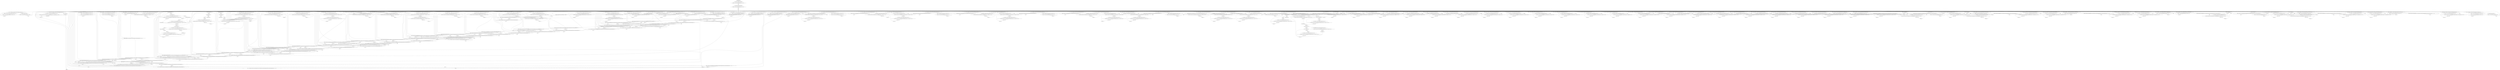 digraph "unitGraph" {
    "z0 := @parameter0: boolean"
    "$r0 = new java.util.concurrent.atomic.AtomicIntegerArray"
    "specialinvoke $r0.<java.util.concurrent.atomic.AtomicIntegerArray: void <init>(int)>(97)"
    "r1 = $r0"
    "$r2 = new java.util.concurrent.atomic.AtomicIntegerArray"
    "specialinvoke $r2.<java.util.concurrent.atomic.AtomicIntegerArray: void <init>(int)>(97)"
    "r3 = $r2"
    "i195 = 0"
    "goto [?= (branch)]"
    "virtualinvoke r1.<java.util.concurrent.atomic.AtomicIntegerArray: void lazySet(int,int)>(i195, -1)"
    "virtualinvoke r3.<java.util.concurrent.atomic.AtomicIntegerArray: void lazySet(int,int)>(i195, -1)"
    "i195 = i195 + 1"
    "if i195 < 97 goto virtualinvoke r1.<java.util.concurrent.atomic.AtomicIntegerArray: void lazySet(int,int)>(i195, -1)"
    "$r4 = <java.lang.System: java.io.PrintStream out>"
    "virtualinvoke $r4.<java.io.PrintStream: void println(java.lang.String)>(\"Warmup\")"
    "i196 = 0"
    "staticinvoke <compiler.c2.cr8004867.TestIntAtomicOrdered: void test_ci(java.util.concurrent.atomic.AtomicIntegerArray)>(r1)"
    "staticinvoke <compiler.c2.cr8004867.TestIntAtomicOrdered: void test_vi(java.util.concurrent.atomic.AtomicIntegerArray,int,int)>(r3, 123, -1)"
    "staticinvoke <compiler.c2.cr8004867.TestIntAtomicOrdered: void test_cp(java.util.concurrent.atomic.AtomicIntegerArray,java.util.concurrent.atomic.AtomicIntegerArray)>(r1, r3)"
    "staticinvoke <compiler.c2.cr8004867.TestIntAtomicOrdered: void test_2ci(java.util.concurrent.atomic.AtomicIntegerArray,java.util.concurrent.atomic.AtomicIntegerArray)>(r1, r3)"
    "staticinvoke <compiler.c2.cr8004867.TestIntAtomicOrdered: void test_2vi(java.util.concurrent.atomic.AtomicIntegerArray,java.util.concurrent.atomic.AtomicIntegerArray,int,int)>(r1, r3, 123, 103)"
    "staticinvoke <compiler.c2.cr8004867.TestIntAtomicOrdered: void test_ci_neg(java.util.concurrent.atomic.AtomicIntegerArray,int)>(r1, 123)"
    "staticinvoke <compiler.c2.cr8004867.TestIntAtomicOrdered: void test_vi_neg(java.util.concurrent.atomic.AtomicIntegerArray,int,int)>(r3, 123, 103)"
    "staticinvoke <compiler.c2.cr8004867.TestIntAtomicOrdered: void test_cp_neg(java.util.concurrent.atomic.AtomicIntegerArray,java.util.concurrent.atomic.AtomicIntegerArray)>(r1, r3)"
    "staticinvoke <compiler.c2.cr8004867.TestIntAtomicOrdered: void test_2ci_neg(java.util.concurrent.atomic.AtomicIntegerArray,java.util.concurrent.atomic.AtomicIntegerArray)>(r1, r3)"
    "staticinvoke <compiler.c2.cr8004867.TestIntAtomicOrdered: void test_2vi_neg(java.util.concurrent.atomic.AtomicIntegerArray,java.util.concurrent.atomic.AtomicIntegerArray,int,int)>(r1, r3, 123, 103)"
    "staticinvoke <compiler.c2.cr8004867.TestIntAtomicOrdered: void test_ci_oppos(java.util.concurrent.atomic.AtomicIntegerArray,int)>(r1, 123)"
    "staticinvoke <compiler.c2.cr8004867.TestIntAtomicOrdered: void test_vi_oppos(java.util.concurrent.atomic.AtomicIntegerArray,int,int)>(r3, 123, 103)"
    "staticinvoke <compiler.c2.cr8004867.TestIntAtomicOrdered: void test_cp_oppos(java.util.concurrent.atomic.AtomicIntegerArray,java.util.concurrent.atomic.AtomicIntegerArray)>(r1, r3)"
    "staticinvoke <compiler.c2.cr8004867.TestIntAtomicOrdered: void test_2ci_oppos(java.util.concurrent.atomic.AtomicIntegerArray,java.util.concurrent.atomic.AtomicIntegerArray)>(r1, r3)"
    "staticinvoke <compiler.c2.cr8004867.TestIntAtomicOrdered: void test_2vi_oppos(java.util.concurrent.atomic.AtomicIntegerArray,java.util.concurrent.atomic.AtomicIntegerArray,int,int)>(r1, r3, 123, 103)"
    "staticinvoke <compiler.c2.cr8004867.TestIntAtomicOrdered: void test_ci_off(java.util.concurrent.atomic.AtomicIntegerArray,int)>(r1, 123)"
    "staticinvoke <compiler.c2.cr8004867.TestIntAtomicOrdered: void test_vi_off(java.util.concurrent.atomic.AtomicIntegerArray,int,int)>(r3, 123, 103)"
    "staticinvoke <compiler.c2.cr8004867.TestIntAtomicOrdered: void test_cp_off(java.util.concurrent.atomic.AtomicIntegerArray,java.util.concurrent.atomic.AtomicIntegerArray)>(r1, r3)"
    "staticinvoke <compiler.c2.cr8004867.TestIntAtomicOrdered: void test_2ci_off(java.util.concurrent.atomic.AtomicIntegerArray,java.util.concurrent.atomic.AtomicIntegerArray)>(r1, r3)"
    "staticinvoke <compiler.c2.cr8004867.TestIntAtomicOrdered: void test_2vi_off(java.util.concurrent.atomic.AtomicIntegerArray,java.util.concurrent.atomic.AtomicIntegerArray,int,int)>(r1, r3, 123, 103)"
    "staticinvoke <compiler.c2.cr8004867.TestIntAtomicOrdered: void test_ci_inv(java.util.concurrent.atomic.AtomicIntegerArray,int,int)>(r1, 3, 123)"
    "staticinvoke <compiler.c2.cr8004867.TestIntAtomicOrdered: void test_vi_inv(java.util.concurrent.atomic.AtomicIntegerArray,int,int,int)>(r3, 123, 3, 103)"
    "staticinvoke <compiler.c2.cr8004867.TestIntAtomicOrdered: void test_cp_inv(java.util.concurrent.atomic.AtomicIntegerArray,java.util.concurrent.atomic.AtomicIntegerArray,int)>(r1, r3, 3)"
    "staticinvoke <compiler.c2.cr8004867.TestIntAtomicOrdered: void test_2ci_inv(java.util.concurrent.atomic.AtomicIntegerArray,java.util.concurrent.atomic.AtomicIntegerArray,int)>(r1, r3, 3)"
    "staticinvoke <compiler.c2.cr8004867.TestIntAtomicOrdered: void test_2vi_inv(java.util.concurrent.atomic.AtomicIntegerArray,java.util.concurrent.atomic.AtomicIntegerArray,int,int,int)>(r1, r3, 123, 103, 3)"
    "staticinvoke <compiler.c2.cr8004867.TestIntAtomicOrdered: void test_ci_scl(java.util.concurrent.atomic.AtomicIntegerArray,int)>(r1, 123)"
    "staticinvoke <compiler.c2.cr8004867.TestIntAtomicOrdered: void test_vi_scl(java.util.concurrent.atomic.AtomicIntegerArray,int,int)>(r3, 123, 103)"
    "staticinvoke <compiler.c2.cr8004867.TestIntAtomicOrdered: void test_cp_scl(java.util.concurrent.atomic.AtomicIntegerArray,java.util.concurrent.atomic.AtomicIntegerArray)>(r1, r3)"
    "staticinvoke <compiler.c2.cr8004867.TestIntAtomicOrdered: void test_2ci_scl(java.util.concurrent.atomic.AtomicIntegerArray,java.util.concurrent.atomic.AtomicIntegerArray)>(r1, r3)"
    "staticinvoke <compiler.c2.cr8004867.TestIntAtomicOrdered: void test_2vi_scl(java.util.concurrent.atomic.AtomicIntegerArray,java.util.concurrent.atomic.AtomicIntegerArray,int,int)>(r1, r3, 123, 103)"
    "staticinvoke <compiler.c2.cr8004867.TestIntAtomicOrdered: void test_cp_alndst(java.util.concurrent.atomic.AtomicIntegerArray,java.util.concurrent.atomic.AtomicIntegerArray)>(r1, r3)"
    "staticinvoke <compiler.c2.cr8004867.TestIntAtomicOrdered: void test_cp_alnsrc(java.util.concurrent.atomic.AtomicIntegerArray,java.util.concurrent.atomic.AtomicIntegerArray)>(r1, r3)"
    "staticinvoke <compiler.c2.cr8004867.TestIntAtomicOrdered: void test_2ci_aln(java.util.concurrent.atomic.AtomicIntegerArray,java.util.concurrent.atomic.AtomicIntegerArray)>(r1, r3)"
    "staticinvoke <compiler.c2.cr8004867.TestIntAtomicOrdered: void test_2vi_aln(java.util.concurrent.atomic.AtomicIntegerArray,java.util.concurrent.atomic.AtomicIntegerArray,int,int)>(r1, r3, 123, 103)"
    "staticinvoke <compiler.c2.cr8004867.TestIntAtomicOrdered: void test_cp_unalndst(java.util.concurrent.atomic.AtomicIntegerArray,java.util.concurrent.atomic.AtomicIntegerArray)>(r1, r3)"
    "staticinvoke <compiler.c2.cr8004867.TestIntAtomicOrdered: void test_cp_unalnsrc(java.util.concurrent.atomic.AtomicIntegerArray,java.util.concurrent.atomic.AtomicIntegerArray)>(r1, r3)"
    "staticinvoke <compiler.c2.cr8004867.TestIntAtomicOrdered: void test_2ci_unaln(java.util.concurrent.atomic.AtomicIntegerArray,java.util.concurrent.atomic.AtomicIntegerArray)>(r1, r3)"
    "staticinvoke <compiler.c2.cr8004867.TestIntAtomicOrdered: void test_2vi_unaln(java.util.concurrent.atomic.AtomicIntegerArray,java.util.concurrent.atomic.AtomicIntegerArray,int,int)>(r1, r3, 123, 103)"
    "i196 = i196 + 1"
    "if i196 < 11000 goto staticinvoke <compiler.c2.cr8004867.TestIntAtomicOrdered: void test_ci(java.util.concurrent.atomic.AtomicIntegerArray)>(r1)"
    "i197 = 0"
    "virtualinvoke r1.<java.util.concurrent.atomic.AtomicIntegerArray: void lazySet(int,int)>(i197, -1)"
    "virtualinvoke r3.<java.util.concurrent.atomic.AtomicIntegerArray: void lazySet(int,int)>(i197, -1)"
    "i197 = i197 + 1"
    "if i197 < 97 goto virtualinvoke r1.<java.util.concurrent.atomic.AtomicIntegerArray: void lazySet(int,int)>(i197, -1)"
    "$r5 = <java.lang.System: java.io.PrintStream out>"
    "virtualinvoke $r5.<java.io.PrintStream: void println(java.lang.String)>(\"Verification\")"
    "i198 = 0"
    "i199 = 0"
    "$i0 = virtualinvoke r1.<java.util.concurrent.atomic.AtomicIntegerArray: int get(int)>(i199)"
    "$i1 = staticinvoke <compiler.c2.cr8004867.TestIntAtomicOrdered: int verify(java.lang.String,int,int,int)>(\"test_ci: a1\", i199, $i0, -123)"
    "i198 = i198 + $i1"
    "i199 = i199 + 1"
    "if i199 < 97 goto $i0 = virtualinvoke r1.<java.util.concurrent.atomic.AtomicIntegerArray: int get(int)>(i199)"
    "i200 = 0"
    "$i2 = virtualinvoke r3.<java.util.concurrent.atomic.AtomicIntegerArray: int get(int)>(i200)"
    "$i3 = staticinvoke <compiler.c2.cr8004867.TestIntAtomicOrdered: int verify(java.lang.String,int,int,int)>(\"test_vi: a2\", i200, $i2, 123)"
    "i198 = i198 + $i3"
    "i200 = i200 + 1"
    "if i200 < 97 goto $i2 = virtualinvoke r3.<java.util.concurrent.atomic.AtomicIntegerArray: int get(int)>(i200)"
    "i201 = 0"
    "$i4 = virtualinvoke r1.<java.util.concurrent.atomic.AtomicIntegerArray: int get(int)>(i201)"
    "$i5 = staticinvoke <compiler.c2.cr8004867.TestIntAtomicOrdered: int verify(java.lang.String,int,int,int)>(\"test_cp: a1\", i201, $i4, 123)"
    "i198 = i198 + $i5"
    "i201 = i201 + 1"
    "if i201 < 97 goto $i4 = virtualinvoke r1.<java.util.concurrent.atomic.AtomicIntegerArray: int get(int)>(i201)"
    "i202 = 0"
    "$i6 = virtualinvoke r1.<java.util.concurrent.atomic.AtomicIntegerArray: int get(int)>(i202)"
    "$i7 = staticinvoke <compiler.c2.cr8004867.TestIntAtomicOrdered: int verify(java.lang.String,int,int,int)>(\"test_2ci: a1\", i202, $i6, -123)"
    "i203 = i198 + $i7"
    "$i8 = virtualinvoke r3.<java.util.concurrent.atomic.AtomicIntegerArray: int get(int)>(i202)"
    "$i9 = staticinvoke <compiler.c2.cr8004867.TestIntAtomicOrdered: int verify(java.lang.String,int,int,int)>(\"test_2ci: a2\", i202, $i8, -103)"
    "i198 = i203 + $i9"
    "i202 = i202 + 1"
    "if i202 < 97 goto $i6 = virtualinvoke r1.<java.util.concurrent.atomic.AtomicIntegerArray: int get(int)>(i202)"
    "i204 = 0"
    "$i10 = virtualinvoke r1.<java.util.concurrent.atomic.AtomicIntegerArray: int get(int)>(i204)"
    "$i11 = staticinvoke <compiler.c2.cr8004867.TestIntAtomicOrdered: int verify(java.lang.String,int,int,int)>(\"test_2vi: a1\", i204, $i10, 123)"
    "i205 = i198 + $i11"
    "$i12 = virtualinvoke r3.<java.util.concurrent.atomic.AtomicIntegerArray: int get(int)>(i204)"
    "$i13 = staticinvoke <compiler.c2.cr8004867.TestIntAtomicOrdered: int verify(java.lang.String,int,int,int)>(\"test_2vi: a2\", i204, $i12, 103)"
    "i198 = i205 + $i13"
    "i204 = i204 + 1"
    "if i204 < 97 goto $i10 = virtualinvoke r1.<java.util.concurrent.atomic.AtomicIntegerArray: int get(int)>(i204)"
    "i206 = 0"
    "virtualinvoke r1.<java.util.concurrent.atomic.AtomicIntegerArray: void lazySet(int,int)>(i206, -1)"
    "virtualinvoke r3.<java.util.concurrent.atomic.AtomicIntegerArray: void lazySet(int,int)>(i206, -1)"
    "i206 = i206 + 1"
    "if i206 < 97 goto virtualinvoke r1.<java.util.concurrent.atomic.AtomicIntegerArray: void lazySet(int,int)>(i206, -1)"
    "staticinvoke <compiler.c2.cr8004867.TestIntAtomicOrdered: void test_ci_neg(java.util.concurrent.atomic.AtomicIntegerArray,int)>(r1, -1)"
    "i207 = 0"
    "$i14 = virtualinvoke r1.<java.util.concurrent.atomic.AtomicIntegerArray: int get(int)>(i207)"
    "$i15 = staticinvoke <compiler.c2.cr8004867.TestIntAtomicOrdered: int verify(java.lang.String,int,int,int)>(\"test_ci_neg: a1\", i207, $i14, -123)"
    "i198 = i198 + $i15"
    "i207 = i207 + 1"
    "if i207 < 97 goto $i14 = virtualinvoke r1.<java.util.concurrent.atomic.AtomicIntegerArray: int get(int)>(i207)"
    "staticinvoke <compiler.c2.cr8004867.TestIntAtomicOrdered: void test_vi_neg(java.util.concurrent.atomic.AtomicIntegerArray,int,int)>(r3, 123, -1)"
    "i208 = 0"
    "$i16 = virtualinvoke r3.<java.util.concurrent.atomic.AtomicIntegerArray: int get(int)>(i208)"
    "$i17 = staticinvoke <compiler.c2.cr8004867.TestIntAtomicOrdered: int verify(java.lang.String,int,int,int)>(\"test_vi_neg: a2\", i208, $i16, 123)"
    "i198 = i198 + $i17"
    "i208 = i208 + 1"
    "if i208 < 97 goto $i16 = virtualinvoke r3.<java.util.concurrent.atomic.AtomicIntegerArray: int get(int)>(i208)"
    "i209 = 0"
    "$i18 = virtualinvoke r1.<java.util.concurrent.atomic.AtomicIntegerArray: int get(int)>(i209)"
    "$i19 = staticinvoke <compiler.c2.cr8004867.TestIntAtomicOrdered: int verify(java.lang.String,int,int,int)>(\"test_cp_neg: a1\", i209, $i18, 123)"
    "i198 = i198 + $i19"
    "i209 = i209 + 1"
    "if i209 < 97 goto $i18 = virtualinvoke r1.<java.util.concurrent.atomic.AtomicIntegerArray: int get(int)>(i209)"
    "i210 = 0"
    "$i20 = virtualinvoke r1.<java.util.concurrent.atomic.AtomicIntegerArray: int get(int)>(i210)"
    "$i21 = staticinvoke <compiler.c2.cr8004867.TestIntAtomicOrdered: int verify(java.lang.String,int,int,int)>(\"test_2ci_neg: a1\", i210, $i20, -123)"
    "i211 = i198 + $i21"
    "$i22 = virtualinvoke r3.<java.util.concurrent.atomic.AtomicIntegerArray: int get(int)>(i210)"
    "$i23 = staticinvoke <compiler.c2.cr8004867.TestIntAtomicOrdered: int verify(java.lang.String,int,int,int)>(\"test_2ci_neg: a2\", i210, $i22, -103)"
    "i198 = i211 + $i23"
    "i210 = i210 + 1"
    "if i210 < 97 goto $i20 = virtualinvoke r1.<java.util.concurrent.atomic.AtomicIntegerArray: int get(int)>(i210)"
    "i212 = 0"
    "$i24 = virtualinvoke r1.<java.util.concurrent.atomic.AtomicIntegerArray: int get(int)>(i212)"
    "$i25 = staticinvoke <compiler.c2.cr8004867.TestIntAtomicOrdered: int verify(java.lang.String,int,int,int)>(\"test_2vi_neg: a1\", i212, $i24, 123)"
    "i213 = i198 + $i25"
    "$i26 = virtualinvoke r3.<java.util.concurrent.atomic.AtomicIntegerArray: int get(int)>(i212)"
    "$i27 = staticinvoke <compiler.c2.cr8004867.TestIntAtomicOrdered: int verify(java.lang.String,int,int,int)>(\"test_2vi_neg: a2\", i212, $i26, 103)"
    "i198 = i213 + $i27"
    "i212 = i212 + 1"
    "if i212 < 97 goto $i24 = virtualinvoke r1.<java.util.concurrent.atomic.AtomicIntegerArray: int get(int)>(i212)"
    "i214 = 0"
    "virtualinvoke r1.<java.util.concurrent.atomic.AtomicIntegerArray: void lazySet(int,int)>(i214, -1)"
    "virtualinvoke r3.<java.util.concurrent.atomic.AtomicIntegerArray: void lazySet(int,int)>(i214, -1)"
    "i214 = i214 + 1"
    "if i214 < 97 goto virtualinvoke r1.<java.util.concurrent.atomic.AtomicIntegerArray: void lazySet(int,int)>(i214, -1)"
    "staticinvoke <compiler.c2.cr8004867.TestIntAtomicOrdered: void test_ci_oppos(java.util.concurrent.atomic.AtomicIntegerArray,int)>(r1, -1)"
    "i215 = 0"
    "$i28 = virtualinvoke r1.<java.util.concurrent.atomic.AtomicIntegerArray: int get(int)>(i215)"
    "$i29 = staticinvoke <compiler.c2.cr8004867.TestIntAtomicOrdered: int verify(java.lang.String,int,int,int)>(\"test_ci_oppos: a1\", i215, $i28, -123)"
    "i198 = i198 + $i29"
    "i215 = i215 + 1"
    "if i215 < 97 goto $i28 = virtualinvoke r1.<java.util.concurrent.atomic.AtomicIntegerArray: int get(int)>(i215)"
    "staticinvoke <compiler.c2.cr8004867.TestIntAtomicOrdered: void test_vi_oppos(java.util.concurrent.atomic.AtomicIntegerArray,int,int)>(r3, 123, -1)"
    "i216 = 0"
    "$i30 = virtualinvoke r3.<java.util.concurrent.atomic.AtomicIntegerArray: int get(int)>(i216)"
    "$i31 = staticinvoke <compiler.c2.cr8004867.TestIntAtomicOrdered: int verify(java.lang.String,int,int,int)>(\"test_vi_oppos: a2\", i216, $i30, 123)"
    "i198 = i198 + $i31"
    "i216 = i216 + 1"
    "if i216 < 97 goto $i30 = virtualinvoke r3.<java.util.concurrent.atomic.AtomicIntegerArray: int get(int)>(i216)"
    "i217 = 0"
    "$i32 = virtualinvoke r1.<java.util.concurrent.atomic.AtomicIntegerArray: int get(int)>(i217)"
    "$i33 = staticinvoke <compiler.c2.cr8004867.TestIntAtomicOrdered: int verify(java.lang.String,int,int,int)>(\"test_cp_oppos: a1\", i217, $i32, 123)"
    "i198 = i198 + $i33"
    "i217 = i217 + 1"
    "if i217 < 97 goto $i32 = virtualinvoke r1.<java.util.concurrent.atomic.AtomicIntegerArray: int get(int)>(i217)"
    "i218 = 0"
    "$i34 = virtualinvoke r1.<java.util.concurrent.atomic.AtomicIntegerArray: int get(int)>(i218)"
    "$i35 = staticinvoke <compiler.c2.cr8004867.TestIntAtomicOrdered: int verify(java.lang.String,int,int,int)>(\"test_2ci_oppos: a1\", i218, $i34, -123)"
    "i219 = i198 + $i35"
    "$i36 = virtualinvoke r3.<java.util.concurrent.atomic.AtomicIntegerArray: int get(int)>(i218)"
    "$i37 = staticinvoke <compiler.c2.cr8004867.TestIntAtomicOrdered: int verify(java.lang.String,int,int,int)>(\"test_2ci_oppos: a2\", i218, $i36, -103)"
    "i198 = i219 + $i37"
    "i218 = i218 + 1"
    "if i218 < 97 goto $i34 = virtualinvoke r1.<java.util.concurrent.atomic.AtomicIntegerArray: int get(int)>(i218)"
    "i220 = 0"
    "$i38 = virtualinvoke r1.<java.util.concurrent.atomic.AtomicIntegerArray: int get(int)>(i220)"
    "$i39 = staticinvoke <compiler.c2.cr8004867.TestIntAtomicOrdered: int verify(java.lang.String,int,int,int)>(\"test_2vi_oppos: a1\", i220, $i38, 123)"
    "i221 = i198 + $i39"
    "$i40 = virtualinvoke r3.<java.util.concurrent.atomic.AtomicIntegerArray: int get(int)>(i220)"
    "$i41 = staticinvoke <compiler.c2.cr8004867.TestIntAtomicOrdered: int verify(java.lang.String,int,int,int)>(\"test_2vi_oppos: a2\", i220, $i40, 103)"
    "i198 = i221 + $i41"
    "i220 = i220 + 1"
    "if i220 < 97 goto $i38 = virtualinvoke r1.<java.util.concurrent.atomic.AtomicIntegerArray: int get(int)>(i220)"
    "i222 = 0"
    "virtualinvoke r1.<java.util.concurrent.atomic.AtomicIntegerArray: void lazySet(int,int)>(i222, -1)"
    "virtualinvoke r3.<java.util.concurrent.atomic.AtomicIntegerArray: void lazySet(int,int)>(i222, -1)"
    "i222 = i222 + 1"
    "if i222 < 97 goto virtualinvoke r1.<java.util.concurrent.atomic.AtomicIntegerArray: void lazySet(int,int)>(i222, -1)"
    "staticinvoke <compiler.c2.cr8004867.TestIntAtomicOrdered: void test_ci_off(java.util.concurrent.atomic.AtomicIntegerArray,int)>(r1, -1)"
    "i223 = 3"
    "$i42 = virtualinvoke r1.<java.util.concurrent.atomic.AtomicIntegerArray: int get(int)>(i223)"
    "$i43 = staticinvoke <compiler.c2.cr8004867.TestIntAtomicOrdered: int verify(java.lang.String,int,int,int)>(\"test_ci_off: a1\", i223, $i42, -123)"
    "i198 = i198 + $i43"
    "i223 = i223 + 1"
    "if i223 < 97 goto $i42 = virtualinvoke r1.<java.util.concurrent.atomic.AtomicIntegerArray: int get(int)>(i223)"
    "staticinvoke <compiler.c2.cr8004867.TestIntAtomicOrdered: void test_vi_off(java.util.concurrent.atomic.AtomicIntegerArray,int,int)>(r3, 123, -1)"
    "i224 = 3"
    "$i44 = virtualinvoke r3.<java.util.concurrent.atomic.AtomicIntegerArray: int get(int)>(i224)"
    "$i45 = staticinvoke <compiler.c2.cr8004867.TestIntAtomicOrdered: int verify(java.lang.String,int,int,int)>(\"test_vi_off: a2\", i224, $i44, 123)"
    "i198 = i198 + $i45"
    "i224 = i224 + 1"
    "if i224 < 97 goto $i44 = virtualinvoke r3.<java.util.concurrent.atomic.AtomicIntegerArray: int get(int)>(i224)"
    "i225 = 3"
    "$i46 = virtualinvoke r1.<java.util.concurrent.atomic.AtomicIntegerArray: int get(int)>(i225)"
    "$i47 = staticinvoke <compiler.c2.cr8004867.TestIntAtomicOrdered: int verify(java.lang.String,int,int,int)>(\"test_cp_off: a1\", i225, $i46, 123)"
    "i198 = i198 + $i47"
    "i225 = i225 + 1"
    "if i225 < 97 goto $i46 = virtualinvoke r1.<java.util.concurrent.atomic.AtomicIntegerArray: int get(int)>(i225)"
    "i226 = 3"
    "$i48 = virtualinvoke r1.<java.util.concurrent.atomic.AtomicIntegerArray: int get(int)>(i226)"
    "$i49 = staticinvoke <compiler.c2.cr8004867.TestIntAtomicOrdered: int verify(java.lang.String,int,int,int)>(\"test_2ci_off: a1\", i226, $i48, -123)"
    "i227 = i198 + $i49"
    "$i50 = virtualinvoke r3.<java.util.concurrent.atomic.AtomicIntegerArray: int get(int)>(i226)"
    "$i51 = staticinvoke <compiler.c2.cr8004867.TestIntAtomicOrdered: int verify(java.lang.String,int,int,int)>(\"test_2ci_off: a2\", i226, $i50, -103)"
    "i198 = i227 + $i51"
    "i226 = i226 + 1"
    "if i226 < 97 goto $i48 = virtualinvoke r1.<java.util.concurrent.atomic.AtomicIntegerArray: int get(int)>(i226)"
    "i228 = 3"
    "$i52 = virtualinvoke r1.<java.util.concurrent.atomic.AtomicIntegerArray: int get(int)>(i228)"
    "$i53 = staticinvoke <compiler.c2.cr8004867.TestIntAtomicOrdered: int verify(java.lang.String,int,int,int)>(\"test_2vi_off: a1\", i228, $i52, 123)"
    "i229 = i198 + $i53"
    "$i54 = virtualinvoke r3.<java.util.concurrent.atomic.AtomicIntegerArray: int get(int)>(i228)"
    "$i55 = staticinvoke <compiler.c2.cr8004867.TestIntAtomicOrdered: int verify(java.lang.String,int,int,int)>(\"test_2vi_off: a2\", i228, $i54, 103)"
    "i198 = i229 + $i55"
    "i228 = i228 + 1"
    "if i228 < 97 goto $i52 = virtualinvoke r1.<java.util.concurrent.atomic.AtomicIntegerArray: int get(int)>(i228)"
    "i230 = 0"
    "$i56 = virtualinvoke r1.<java.util.concurrent.atomic.AtomicIntegerArray: int get(int)>(i230)"
    "$i57 = staticinvoke <compiler.c2.cr8004867.TestIntAtomicOrdered: int verify(java.lang.String,int,int,int)>(\"test_2vi_off: a1\", i230, $i56, -1)"
    "i231 = i198 + $i57"
    "$i58 = virtualinvoke r3.<java.util.concurrent.atomic.AtomicIntegerArray: int get(int)>(i230)"
    "$i59 = staticinvoke <compiler.c2.cr8004867.TestIntAtomicOrdered: int verify(java.lang.String,int,int,int)>(\"test_2vi_off: a2\", i230, $i58, -1)"
    "i198 = i231 + $i59"
    "i230 = i230 + 1"
    "if i230 < 3 goto $i56 = virtualinvoke r1.<java.util.concurrent.atomic.AtomicIntegerArray: int get(int)>(i230)"
    "i232 = 0"
    "virtualinvoke r1.<java.util.concurrent.atomic.AtomicIntegerArray: void lazySet(int,int)>(i232, -1)"
    "virtualinvoke r3.<java.util.concurrent.atomic.AtomicIntegerArray: void lazySet(int,int)>(i232, -1)"
    "i232 = i232 + 1"
    "if i232 < 97 goto virtualinvoke r1.<java.util.concurrent.atomic.AtomicIntegerArray: void lazySet(int,int)>(i232, -1)"
    "staticinvoke <compiler.c2.cr8004867.TestIntAtomicOrdered: void test_ci_inv(java.util.concurrent.atomic.AtomicIntegerArray,int,int)>(r1, 3, -1)"
    "i233 = 3"
    "$i60 = virtualinvoke r1.<java.util.concurrent.atomic.AtomicIntegerArray: int get(int)>(i233)"
    "$i61 = staticinvoke <compiler.c2.cr8004867.TestIntAtomicOrdered: int verify(java.lang.String,int,int,int)>(\"test_ci_inv: a1\", i233, $i60, -123)"
    "i198 = i198 + $i61"
    "i233 = i233 + 1"
    "if i233 < 97 goto $i60 = virtualinvoke r1.<java.util.concurrent.atomic.AtomicIntegerArray: int get(int)>(i233)"
    "staticinvoke <compiler.c2.cr8004867.TestIntAtomicOrdered: void test_vi_inv(java.util.concurrent.atomic.AtomicIntegerArray,int,int,int)>(r3, 123, 3, -1)"
    "i234 = 3"
    "$i62 = virtualinvoke r3.<java.util.concurrent.atomic.AtomicIntegerArray: int get(int)>(i234)"
    "$i63 = staticinvoke <compiler.c2.cr8004867.TestIntAtomicOrdered: int verify(java.lang.String,int,int,int)>(\"test_vi_inv: a2\", i234, $i62, 123)"
    "i198 = i198 + $i63"
    "i234 = i234 + 1"
    "if i234 < 97 goto $i62 = virtualinvoke r3.<java.util.concurrent.atomic.AtomicIntegerArray: int get(int)>(i234)"
    "i235 = 3"
    "$i64 = virtualinvoke r1.<java.util.concurrent.atomic.AtomicIntegerArray: int get(int)>(i235)"
    "$i65 = staticinvoke <compiler.c2.cr8004867.TestIntAtomicOrdered: int verify(java.lang.String,int,int,int)>(\"test_cp_inv: a1\", i235, $i64, 123)"
    "i198 = i198 + $i65"
    "i235 = i235 + 1"
    "if i235 < 97 goto $i64 = virtualinvoke r1.<java.util.concurrent.atomic.AtomicIntegerArray: int get(int)>(i235)"
    "i236 = 3"
    "$i66 = virtualinvoke r1.<java.util.concurrent.atomic.AtomicIntegerArray: int get(int)>(i236)"
    "$i67 = staticinvoke <compiler.c2.cr8004867.TestIntAtomicOrdered: int verify(java.lang.String,int,int,int)>(\"test_2ci_inv: a1\", i236, $i66, -123)"
    "i237 = i198 + $i67"
    "$i68 = virtualinvoke r3.<java.util.concurrent.atomic.AtomicIntegerArray: int get(int)>(i236)"
    "$i69 = staticinvoke <compiler.c2.cr8004867.TestIntAtomicOrdered: int verify(java.lang.String,int,int,int)>(\"test_2ci_inv: a2\", i236, $i68, -103)"
    "i198 = i237 + $i69"
    "i236 = i236 + 1"
    "if i236 < 97 goto $i66 = virtualinvoke r1.<java.util.concurrent.atomic.AtomicIntegerArray: int get(int)>(i236)"
    "i238 = 3"
    "$i70 = virtualinvoke r1.<java.util.concurrent.atomic.AtomicIntegerArray: int get(int)>(i238)"
    "$i71 = staticinvoke <compiler.c2.cr8004867.TestIntAtomicOrdered: int verify(java.lang.String,int,int,int)>(\"test_2vi_inv: a1\", i238, $i70, 123)"
    "i239 = i198 + $i71"
    "$i72 = virtualinvoke r3.<java.util.concurrent.atomic.AtomicIntegerArray: int get(int)>(i238)"
    "$i73 = staticinvoke <compiler.c2.cr8004867.TestIntAtomicOrdered: int verify(java.lang.String,int,int,int)>(\"test_2vi_inv: a2\", i238, $i72, 103)"
    "i198 = i239 + $i73"
    "i238 = i238 + 1"
    "if i238 < 97 goto $i70 = virtualinvoke r1.<java.util.concurrent.atomic.AtomicIntegerArray: int get(int)>(i238)"
    "i240 = 0"
    "$i74 = virtualinvoke r1.<java.util.concurrent.atomic.AtomicIntegerArray: int get(int)>(i240)"
    "$i75 = staticinvoke <compiler.c2.cr8004867.TestIntAtomicOrdered: int verify(java.lang.String,int,int,int)>(\"test_2vi_inv: a1\", i240, $i74, -1)"
    "i241 = i198 + $i75"
    "$i76 = virtualinvoke r3.<java.util.concurrent.atomic.AtomicIntegerArray: int get(int)>(i240)"
    "$i77 = staticinvoke <compiler.c2.cr8004867.TestIntAtomicOrdered: int verify(java.lang.String,int,int,int)>(\"test_2vi_inv: a2\", i240, $i76, -1)"
    "i198 = i241 + $i77"
    "i240 = i240 + 1"
    "if i240 < 3 goto $i74 = virtualinvoke r1.<java.util.concurrent.atomic.AtomicIntegerArray: int get(int)>(i240)"
    "i242 = 0"
    "virtualinvoke r1.<java.util.concurrent.atomic.AtomicIntegerArray: void lazySet(int,int)>(i242, -1)"
    "virtualinvoke r3.<java.util.concurrent.atomic.AtomicIntegerArray: void lazySet(int,int)>(i242, -1)"
    "i242 = i242 + 1"
    "if i242 < 97 goto virtualinvoke r1.<java.util.concurrent.atomic.AtomicIntegerArray: void lazySet(int,int)>(i242, -1)"
    "staticinvoke <compiler.c2.cr8004867.TestIntAtomicOrdered: void test_ci_scl(java.util.concurrent.atomic.AtomicIntegerArray,int)>(r1, -1)"
    "i243 = 0"
    "$i78 = i243 % 2"
    "if $i78 == 0 goto $b244 = -123"
    "$b244 = -1"
    "goto [?= b245 = $b244]"
    "$b244 = -123"
    "b245 = $b244"
    "$i79 = virtualinvoke r1.<java.util.concurrent.atomic.AtomicIntegerArray: int get(int)>(i243)"
    "$i80 = staticinvoke <compiler.c2.cr8004867.TestIntAtomicOrdered: int verify(java.lang.String,int,int,int)>(\"test_ci_scl: a1\", i243, $i79, b245)"
    "i198 = i198 + $i80"
    "i243 = i243 + 1"
    "if i243 < 97 goto $i78 = i243 % 2"
    "staticinvoke <compiler.c2.cr8004867.TestIntAtomicOrdered: void test_vi_scl(java.util.concurrent.atomic.AtomicIntegerArray,int,int)>(r3, 123, -1)"
    "i246 = 0"
    "$i81 = i246 % 2"
    "if $i81 == 0 goto $b247 = 123"
    "$b247 = -1"
    "goto [?= b248 = $b247]"
    "$b247 = 123"
    "b248 = $b247"
    "$i82 = virtualinvoke r3.<java.util.concurrent.atomic.AtomicIntegerArray: int get(int)>(i246)"
    "$i83 = staticinvoke <compiler.c2.cr8004867.TestIntAtomicOrdered: int verify(java.lang.String,int,int,int)>(\"test_vi_scl: a2\", i246, $i82, b248)"
    "i198 = i198 + $i83"
    "i246 = i246 + 1"
    "if i246 < 97 goto $i81 = i246 % 2"
    "i249 = 0"
    "$i84 = i249 % 2"
    "if $i84 == 0 goto $b250 = 123"
    "$b250 = -1"
    "goto [?= b251 = $b250]"
    "$b250 = 123"
    "b251 = $b250"
    "$i85 = virtualinvoke r1.<java.util.concurrent.atomic.AtomicIntegerArray: int get(int)>(i249)"
    "$i86 = staticinvoke <compiler.c2.cr8004867.TestIntAtomicOrdered: int verify(java.lang.String,int,int,int)>(\"test_cp_scl: a1\", i249, $i85, b251)"
    "i198 = i198 + $i86"
    "i249 = i249 + 1"
    "if i249 < 97 goto $i84 = i249 % 2"
    "i252 = 0"
    "$i87 = i252 % 2"
    "if $i87 == 0 goto $i88 = i252 * 2"
    "$i100 = virtualinvoke r1.<java.util.concurrent.atomic.AtomicIntegerArray: int get(int)>(i252)"
    "$i101 = staticinvoke <compiler.c2.cr8004867.TestIntAtomicOrdered: int verify(java.lang.String,int,int,int)>(\"test_2ci_scl: a1\", i252, $i100, -1)"
    "i198 = i198 + $i101"
    "goto [?= $i253 = i252 % 2]"
    "$i88 = i252 * 2"
    "if $i88 >= 97 goto $i253 = i252 % 2"
    "$i97 = i252 * 2"
    "$i96 = i252 * 2"
    "$i98 = virtualinvoke r1.<java.util.concurrent.atomic.AtomicIntegerArray: int get(int)>($i96)"
    "$i99 = staticinvoke <compiler.c2.cr8004867.TestIntAtomicOrdered: int verify(java.lang.String,int,int,int)>(\"test_2ci_scl: a1\", $i97, $i98, -123)"
    "i198 = i198 + $i99"
    "$i253 = i252 % 2"
    "if $i253 == 0 goto $i89 = i252 * 2"
    "$i94 = virtualinvoke r3.<java.util.concurrent.atomic.AtomicIntegerArray: int get(int)>(i252)"
    "$i95 = staticinvoke <compiler.c2.cr8004867.TestIntAtomicOrdered: int verify(java.lang.String,int,int,int)>(\"test_2ci_scl: a2\", i252, $i94, -1)"
    "i198 = i198 + $i95"
    "goto [?= i252 = i252 + 1]"
    "$i89 = i252 * 2"
    "if $i89 >= 97 goto i252 = i252 + 1"
    "$i91 = i252 * 2"
    "$i90 = i252 * 2"
    "$i92 = virtualinvoke r3.<java.util.concurrent.atomic.AtomicIntegerArray: int get(int)>($i90)"
    "$i93 = staticinvoke <compiler.c2.cr8004867.TestIntAtomicOrdered: int verify(java.lang.String,int,int,int)>(\"test_2ci_scl: a2\", $i91, $i92, -103)"
    "i198 = i198 + $i93"
    "i252 = i252 + 1"
    "if i252 < 97 goto $i87 = i252 % 2"
    "i254 = 0"
    "$i102 = i254 % 2"
    "if $i102 == 0 goto $i103 = i254 * 2"
    "$i115 = virtualinvoke r1.<java.util.concurrent.atomic.AtomicIntegerArray: int get(int)>(i254)"
    "$i116 = staticinvoke <compiler.c2.cr8004867.TestIntAtomicOrdered: int verify(java.lang.String,int,int,int)>(\"test_2vi_scl: a1\", i254, $i115, -1)"
    "i198 = i198 + $i116"
    "goto [?= $i255 = i254 % 2]"
    "$i103 = i254 * 2"
    "if $i103 >= 97 goto $i255 = i254 % 2"
    "$i112 = i254 * 2"
    "$i111 = i254 * 2"
    "$i113 = virtualinvoke r1.<java.util.concurrent.atomic.AtomicIntegerArray: int get(int)>($i111)"
    "$i114 = staticinvoke <compiler.c2.cr8004867.TestIntAtomicOrdered: int verify(java.lang.String,int,int,int)>(\"test_2vi_scl: a1\", $i112, $i113, 123)"
    "i198 = i198 + $i114"
    "$i255 = i254 % 2"
    "if $i255 == 0 goto $i104 = i254 * 2"
    "$i109 = virtualinvoke r3.<java.util.concurrent.atomic.AtomicIntegerArray: int get(int)>(i254)"
    "$i110 = staticinvoke <compiler.c2.cr8004867.TestIntAtomicOrdered: int verify(java.lang.String,int,int,int)>(\"test_2vi_scl: a2\", i254, $i109, -1)"
    "i198 = i198 + $i110"
    "goto [?= i254 = i254 + 1]"
    "$i104 = i254 * 2"
    "if $i104 >= 97 goto i254 = i254 + 1"
    "$i106 = i254 * 2"
    "$i105 = i254 * 2"
    "$i107 = virtualinvoke r3.<java.util.concurrent.atomic.AtomicIntegerArray: int get(int)>($i105)"
    "$i108 = staticinvoke <compiler.c2.cr8004867.TestIntAtomicOrdered: int verify(java.lang.String,int,int,int)>(\"test_2vi_scl: a2\", $i106, $i107, 103)"
    "i198 = i198 + $i108"
    "i254 = i254 + 1"
    "if i254 < 97 goto $i102 = i254 % 2"
    "i256 = 0"
    "virtualinvoke r1.<java.util.concurrent.atomic.AtomicIntegerArray: void lazySet(int,int)>(i256, -1)"
    "virtualinvoke r3.<java.util.concurrent.atomic.AtomicIntegerArray: void lazySet(int,int)>(i256, -1)"
    "i256 = i256 + 1"
    "if i256 < 97 goto virtualinvoke r1.<java.util.concurrent.atomic.AtomicIntegerArray: void lazySet(int,int)>(i256, -1)"
    "i257 = 0"
    "$i117 = virtualinvoke r1.<java.util.concurrent.atomic.AtomicIntegerArray: int get(int)>(i257)"
    "$i118 = staticinvoke <compiler.c2.cr8004867.TestIntAtomicOrdered: int verify(java.lang.String,int,int,int)>(\"test_cp_alndst: a1\", i257, $i117, -1)"
    "i198 = i198 + $i118"
    "i257 = i257 + 1"
    "if i257 < 8 goto $i117 = virtualinvoke r1.<java.util.concurrent.atomic.AtomicIntegerArray: int get(int)>(i257)"
    "i258 = 8"
    "$i119 = virtualinvoke r1.<java.util.concurrent.atomic.AtomicIntegerArray: int get(int)>(i258)"
    "$i120 = staticinvoke <compiler.c2.cr8004867.TestIntAtomicOrdered: int verify(java.lang.String,int,int,int)>(\"test_cp_alndst: a1\", i258, $i119, 123)"
    "i198 = i198 + $i120"
    "i258 = i258 + 1"
    "if i258 < 97 goto $i119 = virtualinvoke r1.<java.util.concurrent.atomic.AtomicIntegerArray: int get(int)>(i258)"
    "i259 = 0"
    "virtualinvoke r1.<java.util.concurrent.atomic.AtomicIntegerArray: void lazySet(int,int)>(i259, 123)"
    "i259 = i259 + 1"
    "if i259 < 8 goto virtualinvoke r1.<java.util.concurrent.atomic.AtomicIntegerArray: void lazySet(int,int)>(i259, 123)"
    "staticinvoke <compiler.c2.cr8004867.TestIntAtomicOrdered: void test_vi(java.util.concurrent.atomic.AtomicIntegerArray,int,int)>(r3, -123, 123)"
    "i260 = 0"
    "$i121 = virtualinvoke r1.<java.util.concurrent.atomic.AtomicIntegerArray: int get(int)>(i260)"
    "$i122 = staticinvoke <compiler.c2.cr8004867.TestIntAtomicOrdered: int verify(java.lang.String,int,int,int)>(\"test_cp_alnsrc: a1\", i260, $i121, -123)"
    "i198 = i198 + $i122"
    "i260 = i260 + 1"
    "if i260 < 89 goto $i121 = virtualinvoke r1.<java.util.concurrent.atomic.AtomicIntegerArray: int get(int)>(i260)"
    "i261 = 89"
    "$i123 = virtualinvoke r1.<java.util.concurrent.atomic.AtomicIntegerArray: int get(int)>(i261)"
    "$i124 = staticinvoke <compiler.c2.cr8004867.TestIntAtomicOrdered: int verify(java.lang.String,int,int,int)>(\"test_cp_alnsrc: a1\", i261, $i123, 123)"
    "i198 = i198 + $i124"
    "i261 = i261 + 1"
    "if i261 < 97 goto $i123 = virtualinvoke r1.<java.util.concurrent.atomic.AtomicIntegerArray: int get(int)>(i261)"
    "i262 = 0"
    "virtualinvoke r1.<java.util.concurrent.atomic.AtomicIntegerArray: void lazySet(int,int)>(i262, -1)"
    "virtualinvoke r3.<java.util.concurrent.atomic.AtomicIntegerArray: void lazySet(int,int)>(i262, -1)"
    "i262 = i262 + 1"
    "if i262 < 97 goto virtualinvoke r1.<java.util.concurrent.atomic.AtomicIntegerArray: void lazySet(int,int)>(i262, -1)"
    "i263 = 0"
    "$i125 = virtualinvoke r1.<java.util.concurrent.atomic.AtomicIntegerArray: int get(int)>(i263)"
    "$i126 = staticinvoke <compiler.c2.cr8004867.TestIntAtomicOrdered: int verify(java.lang.String,int,int,int)>(\"test_2ci_aln: a1\", i263, $i125, -1)"
    "i198 = i198 + $i126"
    "i263 = i263 + 1"
    "if i263 < 8 goto $i125 = virtualinvoke r1.<java.util.concurrent.atomic.AtomicIntegerArray: int get(int)>(i263)"
    "i264 = 8"
    "$i127 = virtualinvoke r1.<java.util.concurrent.atomic.AtomicIntegerArray: int get(int)>(i264)"
    "$i128 = staticinvoke <compiler.c2.cr8004867.TestIntAtomicOrdered: int verify(java.lang.String,int,int,int)>(\"test_2ci_aln: a1\", i264, $i127, -123)"
    "i198 = i198 + $i128"
    "i264 = i264 + 1"
    "if i264 < 97 goto $i127 = virtualinvoke r1.<java.util.concurrent.atomic.AtomicIntegerArray: int get(int)>(i264)"
    "i265 = 0"
    "$i129 = virtualinvoke r3.<java.util.concurrent.atomic.AtomicIntegerArray: int get(int)>(i265)"
    "$i130 = staticinvoke <compiler.c2.cr8004867.TestIntAtomicOrdered: int verify(java.lang.String,int,int,int)>(\"test_2ci_aln: a2\", i265, $i129, -103)"
    "i198 = i198 + $i130"
    "i265 = i265 + 1"
    "if i265 < 89 goto $i129 = virtualinvoke r3.<java.util.concurrent.atomic.AtomicIntegerArray: int get(int)>(i265)"
    "i266 = 89"
    "$i131 = virtualinvoke r3.<java.util.concurrent.atomic.AtomicIntegerArray: int get(int)>(i266)"
    "$i132 = staticinvoke <compiler.c2.cr8004867.TestIntAtomicOrdered: int verify(java.lang.String,int,int,int)>(\"test_2ci_aln: a2\", i266, $i131, -1)"
    "i198 = i198 + $i132"
    "i266 = i266 + 1"
    "if i266 < 97 goto $i131 = virtualinvoke r3.<java.util.concurrent.atomic.AtomicIntegerArray: int get(int)>(i266)"
    "i267 = 0"
    "virtualinvoke r1.<java.util.concurrent.atomic.AtomicIntegerArray: void lazySet(int,int)>(i267, -1)"
    "virtualinvoke r3.<java.util.concurrent.atomic.AtomicIntegerArray: void lazySet(int,int)>(i267, -1)"
    "i267 = i267 + 1"
    "if i267 < 97 goto virtualinvoke r1.<java.util.concurrent.atomic.AtomicIntegerArray: void lazySet(int,int)>(i267, -1)"
    "i268 = 0"
    "$i133 = virtualinvoke r1.<java.util.concurrent.atomic.AtomicIntegerArray: int get(int)>(i268)"
    "$i134 = staticinvoke <compiler.c2.cr8004867.TestIntAtomicOrdered: int verify(java.lang.String,int,int,int)>(\"test_2vi_aln: a1\", i268, $i133, 123)"
    "i198 = i198 + $i134"
    "i268 = i268 + 1"
    "if i268 < 89 goto $i133 = virtualinvoke r1.<java.util.concurrent.atomic.AtomicIntegerArray: int get(int)>(i268)"
    "i269 = 89"
    "$i135 = virtualinvoke r1.<java.util.concurrent.atomic.AtomicIntegerArray: int get(int)>(i269)"
    "$i136 = staticinvoke <compiler.c2.cr8004867.TestIntAtomicOrdered: int verify(java.lang.String,int,int,int)>(\"test_2vi_aln: a1\", i269, $i135, -1)"
    "i198 = i198 + $i136"
    "i269 = i269 + 1"
    "if i269 < 97 goto $i135 = virtualinvoke r1.<java.util.concurrent.atomic.AtomicIntegerArray: int get(int)>(i269)"
    "i270 = 0"
    "$i137 = virtualinvoke r3.<java.util.concurrent.atomic.AtomicIntegerArray: int get(int)>(i270)"
    "$i138 = staticinvoke <compiler.c2.cr8004867.TestIntAtomicOrdered: int verify(java.lang.String,int,int,int)>(\"test_2vi_aln: a2\", i270, $i137, -1)"
    "i198 = i198 + $i138"
    "i270 = i270 + 1"
    "if i270 < 8 goto $i137 = virtualinvoke r3.<java.util.concurrent.atomic.AtomicIntegerArray: int get(int)>(i270)"
    "i271 = 8"
    "$i139 = virtualinvoke r3.<java.util.concurrent.atomic.AtomicIntegerArray: int get(int)>(i271)"
    "$i140 = staticinvoke <compiler.c2.cr8004867.TestIntAtomicOrdered: int verify(java.lang.String,int,int,int)>(\"test_2vi_aln: a2\", i271, $i139, 103)"
    "i198 = i198 + $i140"
    "i271 = i271 + 1"
    "if i271 < 97 goto $i139 = virtualinvoke r3.<java.util.concurrent.atomic.AtomicIntegerArray: int get(int)>(i271)"
    "i272 = 0"
    "virtualinvoke r1.<java.util.concurrent.atomic.AtomicIntegerArray: void lazySet(int,int)>(i272, -1)"
    "virtualinvoke r3.<java.util.concurrent.atomic.AtomicIntegerArray: void lazySet(int,int)>(i272, -1)"
    "i272 = i272 + 1"
    "if i272 < 97 goto virtualinvoke r1.<java.util.concurrent.atomic.AtomicIntegerArray: void lazySet(int,int)>(i272, -1)"
    "i273 = 0"
    "$i141 = virtualinvoke r1.<java.util.concurrent.atomic.AtomicIntegerArray: int get(int)>(i273)"
    "$i142 = staticinvoke <compiler.c2.cr8004867.TestIntAtomicOrdered: int verify(java.lang.String,int,int,int)>(\"test_cp_unalndst: a1\", i273, $i141, -1)"
    "i198 = i198 + $i142"
    "i273 = i273 + 1"
    "if i273 < 5 goto $i141 = virtualinvoke r1.<java.util.concurrent.atomic.AtomicIntegerArray: int get(int)>(i273)"
    "i274 = 5"
    "$i143 = virtualinvoke r1.<java.util.concurrent.atomic.AtomicIntegerArray: int get(int)>(i274)"
    "$i144 = staticinvoke <compiler.c2.cr8004867.TestIntAtomicOrdered: int verify(java.lang.String,int,int,int)>(\"test_cp_unalndst: a1\", i274, $i143, 123)"
    "i198 = i198 + $i144"
    "i274 = i274 + 1"
    "if i274 < 97 goto $i143 = virtualinvoke r1.<java.util.concurrent.atomic.AtomicIntegerArray: int get(int)>(i274)"
    "i275 = 0"
    "$i145 = virtualinvoke r1.<java.util.concurrent.atomic.AtomicIntegerArray: int get(int)>(i275)"
    "$i146 = staticinvoke <compiler.c2.cr8004867.TestIntAtomicOrdered: int verify(java.lang.String,int,int,int)>(\"test_cp_unalnsrc: a1\", i275, $i145, -123)"
    "i198 = i198 + $i146"
    "i275 = i275 + 1"
    "if i275 < 92 goto $i145 = virtualinvoke r1.<java.util.concurrent.atomic.AtomicIntegerArray: int get(int)>(i275)"
    "i276 = 92"
    "$i147 = virtualinvoke r1.<java.util.concurrent.atomic.AtomicIntegerArray: int get(int)>(i276)"
    "$i148 = staticinvoke <compiler.c2.cr8004867.TestIntAtomicOrdered: int verify(java.lang.String,int,int,int)>(\"test_cp_unalnsrc: a1\", i276, $i147, 123)"
    "i198 = i198 + $i148"
    "i276 = i276 + 1"
    "if i276 < 97 goto $i147 = virtualinvoke r1.<java.util.concurrent.atomic.AtomicIntegerArray: int get(int)>(i276)"
    "i277 = 0"
    "virtualinvoke r1.<java.util.concurrent.atomic.AtomicIntegerArray: void lazySet(int,int)>(i277, -1)"
    "virtualinvoke r3.<java.util.concurrent.atomic.AtomicIntegerArray: void lazySet(int,int)>(i277, -1)"
    "i277 = i277 + 1"
    "if i277 < 97 goto virtualinvoke r1.<java.util.concurrent.atomic.AtomicIntegerArray: void lazySet(int,int)>(i277, -1)"
    "i278 = 0"
    "$i149 = virtualinvoke r1.<java.util.concurrent.atomic.AtomicIntegerArray: int get(int)>(i278)"
    "$i150 = staticinvoke <compiler.c2.cr8004867.TestIntAtomicOrdered: int verify(java.lang.String,int,int,int)>(\"test_2ci_unaln: a1\", i278, $i149, -1)"
    "i198 = i198 + $i150"
    "i278 = i278 + 1"
    "if i278 < 5 goto $i149 = virtualinvoke r1.<java.util.concurrent.atomic.AtomicIntegerArray: int get(int)>(i278)"
    "i279 = 5"
    "$i151 = virtualinvoke r1.<java.util.concurrent.atomic.AtomicIntegerArray: int get(int)>(i279)"
    "$i152 = staticinvoke <compiler.c2.cr8004867.TestIntAtomicOrdered: int verify(java.lang.String,int,int,int)>(\"test_2ci_unaln: a1\", i279, $i151, -123)"
    "i198 = i198 + $i152"
    "i279 = i279 + 1"
    "if i279 < 97 goto $i151 = virtualinvoke r1.<java.util.concurrent.atomic.AtomicIntegerArray: int get(int)>(i279)"
    "i280 = 0"
    "$i153 = virtualinvoke r3.<java.util.concurrent.atomic.AtomicIntegerArray: int get(int)>(i280)"
    "$i154 = staticinvoke <compiler.c2.cr8004867.TestIntAtomicOrdered: int verify(java.lang.String,int,int,int)>(\"test_2ci_unaln: a2\", i280, $i153, -103)"
    "i198 = i198 + $i154"
    "i280 = i280 + 1"
    "if i280 < 92 goto $i153 = virtualinvoke r3.<java.util.concurrent.atomic.AtomicIntegerArray: int get(int)>(i280)"
    "i281 = 92"
    "$i155 = virtualinvoke r3.<java.util.concurrent.atomic.AtomicIntegerArray: int get(int)>(i281)"
    "$i156 = staticinvoke <compiler.c2.cr8004867.TestIntAtomicOrdered: int verify(java.lang.String,int,int,int)>(\"test_2ci_unaln: a2\", i281, $i155, -1)"
    "i198 = i198 + $i156"
    "i281 = i281 + 1"
    "if i281 < 97 goto $i155 = virtualinvoke r3.<java.util.concurrent.atomic.AtomicIntegerArray: int get(int)>(i281)"
    "i282 = 0"
    "virtualinvoke r1.<java.util.concurrent.atomic.AtomicIntegerArray: void lazySet(int,int)>(i282, -1)"
    "virtualinvoke r3.<java.util.concurrent.atomic.AtomicIntegerArray: void lazySet(int,int)>(i282, -1)"
    "i282 = i282 + 1"
    "if i282 < 97 goto virtualinvoke r1.<java.util.concurrent.atomic.AtomicIntegerArray: void lazySet(int,int)>(i282, -1)"
    "i283 = 0"
    "$i157 = virtualinvoke r1.<java.util.concurrent.atomic.AtomicIntegerArray: int get(int)>(i283)"
    "$i158 = staticinvoke <compiler.c2.cr8004867.TestIntAtomicOrdered: int verify(java.lang.String,int,int,int)>(\"test_2vi_unaln: a1\", i283, $i157, 123)"
    "i198 = i198 + $i158"
    "i283 = i283 + 1"
    "if i283 < 92 goto $i157 = virtualinvoke r1.<java.util.concurrent.atomic.AtomicIntegerArray: int get(int)>(i283)"
    "i284 = 92"
    "$i159 = virtualinvoke r1.<java.util.concurrent.atomic.AtomicIntegerArray: int get(int)>(i284)"
    "$i160 = staticinvoke <compiler.c2.cr8004867.TestIntAtomicOrdered: int verify(java.lang.String,int,int,int)>(\"test_2vi_unaln: a1\", i284, $i159, -1)"
    "i198 = i198 + $i160"
    "i284 = i284 + 1"
    "if i284 < 97 goto $i159 = virtualinvoke r1.<java.util.concurrent.atomic.AtomicIntegerArray: int get(int)>(i284)"
    "i285 = 0"
    "$i161 = virtualinvoke r3.<java.util.concurrent.atomic.AtomicIntegerArray: int get(int)>(i285)"
    "$i162 = staticinvoke <compiler.c2.cr8004867.TestIntAtomicOrdered: int verify(java.lang.String,int,int,int)>(\"test_2vi_unaln: a2\", i285, $i161, -1)"
    "i198 = i198 + $i162"
    "i285 = i285 + 1"
    "if i285 < 5 goto $i161 = virtualinvoke r3.<java.util.concurrent.atomic.AtomicIntegerArray: int get(int)>(i285)"
    "i286 = 5"
    "$i163 = virtualinvoke r3.<java.util.concurrent.atomic.AtomicIntegerArray: int get(int)>(i286)"
    "$i164 = staticinvoke <compiler.c2.cr8004867.TestIntAtomicOrdered: int verify(java.lang.String,int,int,int)>(\"test_2vi_unaln: a2\", i286, $i163, 103)"
    "i198 = i198 + $i164"
    "i286 = i286 + 1"
    "if i286 < 97 goto $i163 = virtualinvoke r3.<java.util.concurrent.atomic.AtomicIntegerArray: int get(int)>(i286)"
    "i287 = 0"
    "virtualinvoke r1.<java.util.concurrent.atomic.AtomicIntegerArray: void lazySet(int,int)>(i287, i287)"
    "i287 = i287 + 1"
    "if i287 < 8 goto virtualinvoke r1.<java.util.concurrent.atomic.AtomicIntegerArray: void lazySet(int,int)>(i287, i287)"
    "i288 = 8"
    "virtualinvoke r1.<java.util.concurrent.atomic.AtomicIntegerArray: void lazySet(int,int)>(i288, -1)"
    "i288 = i288 + 1"
    "if i288 < 97 goto virtualinvoke r1.<java.util.concurrent.atomic.AtomicIntegerArray: void lazySet(int,int)>(i288, -1)"
    "staticinvoke <compiler.c2.cr8004867.TestIntAtomicOrdered: void test_cp_alndst(java.util.concurrent.atomic.AtomicIntegerArray,java.util.concurrent.atomic.AtomicIntegerArray)>(r1, r1)"
    "i289 = 0"
    "i290 = i289 % 8"
    "$i165 = virtualinvoke r1.<java.util.concurrent.atomic.AtomicIntegerArray: int get(int)>(i289)"
    "$i166 = staticinvoke <compiler.c2.cr8004867.TestIntAtomicOrdered: int verify(java.lang.String,int,int,int)>(\"test_cp_alndst_overlap: a1\", i289, $i165, i290)"
    "i198 = i198 + $i166"
    "i289 = i289 + 1"
    "if i289 < 97 goto i290 = i289 % 8"
    "i291 = 0"
    "$i167 = i291 + 8"
    "virtualinvoke r1.<java.util.concurrent.atomic.AtomicIntegerArray: void lazySet(int,int)>($i167, -1)"
    "i291 = i291 + 1"
    "if i291 < 8 goto $i167 = i291 + 8"
    "staticinvoke <compiler.c2.cr8004867.TestIntAtomicOrdered: void test_cp_alnsrc(java.util.concurrent.atomic.AtomicIntegerArray,java.util.concurrent.atomic.AtomicIntegerArray)>(r1, r1)"
    "i292 = 0"
    "$i168 = virtualinvoke r1.<java.util.concurrent.atomic.AtomicIntegerArray: int get(int)>(i292)"
    "$i169 = staticinvoke <compiler.c2.cr8004867.TestIntAtomicOrdered: int verify(java.lang.String,int,int,int)>(\"test_cp_alnsrc_overlap: a1\", i292, $i168, -1)"
    "i198 = i198 + $i169"
    "i292 = i292 + 1"
    "if i292 < 8 goto $i168 = virtualinvoke r1.<java.util.concurrent.atomic.AtomicIntegerArray: int get(int)>(i292)"
    "i293 = 8"
    "i294 = i293 % 8"
    "$i170 = virtualinvoke r1.<java.util.concurrent.atomic.AtomicIntegerArray: int get(int)>(i293)"
    "$i171 = staticinvoke <compiler.c2.cr8004867.TestIntAtomicOrdered: int verify(java.lang.String,int,int,int)>(\"test_cp_alnsrc_overlap: a1\", i293, $i170, i294)"
    "i198 = i198 + $i171"
    "i293 = i293 + 1"
    "if i293 < 97 goto i294 = i293 % 8"
    "i295 = 0"
    "virtualinvoke r1.<java.util.concurrent.atomic.AtomicIntegerArray: void lazySet(int,int)>(i295, -1)"
    "i295 = i295 + 1"
    "if i295 < 97 goto virtualinvoke r1.<java.util.concurrent.atomic.AtomicIntegerArray: void lazySet(int,int)>(i295, -1)"
    "staticinvoke <compiler.c2.cr8004867.TestIntAtomicOrdered: void test_2ci_aln(java.util.concurrent.atomic.AtomicIntegerArray,java.util.concurrent.atomic.AtomicIntegerArray)>(r1, r1)"
    "i296 = 0"
    "$i172 = virtualinvoke r1.<java.util.concurrent.atomic.AtomicIntegerArray: int get(int)>(i296)"
    "$i173 = staticinvoke <compiler.c2.cr8004867.TestIntAtomicOrdered: int verify(java.lang.String,int,int,int)>(\"test_2ci_aln_overlap: a1\", i296, $i172, -103)"
    "i198 = i198 + $i173"
    "i296 = i296 + 1"
    "if i296 < 89 goto $i172 = virtualinvoke r1.<java.util.concurrent.atomic.AtomicIntegerArray: int get(int)>(i296)"
    "i297 = 89"
    "$i174 = virtualinvoke r1.<java.util.concurrent.atomic.AtomicIntegerArray: int get(int)>(i297)"
    "$i175 = staticinvoke <compiler.c2.cr8004867.TestIntAtomicOrdered: int verify(java.lang.String,int,int,int)>(\"test_2ci_aln_overlap: a1\", i297, $i174, -123)"
    "i198 = i198 + $i175"
    "i297 = i297 + 1"
    "if i297 < 97 goto $i174 = virtualinvoke r1.<java.util.concurrent.atomic.AtomicIntegerArray: int get(int)>(i297)"
    "i298 = 0"
    "virtualinvoke r1.<java.util.concurrent.atomic.AtomicIntegerArray: void lazySet(int,int)>(i298, -1)"
    "i298 = i298 + 1"
    "if i298 < 97 goto virtualinvoke r1.<java.util.concurrent.atomic.AtomicIntegerArray: void lazySet(int,int)>(i298, -1)"
    "staticinvoke <compiler.c2.cr8004867.TestIntAtomicOrdered: void test_2vi_aln(java.util.concurrent.atomic.AtomicIntegerArray,java.util.concurrent.atomic.AtomicIntegerArray,int,int)>(r1, r1, 123, 103)"
    "i299 = 0"
    "$i176 = virtualinvoke r1.<java.util.concurrent.atomic.AtomicIntegerArray: int get(int)>(i299)"
    "$i177 = staticinvoke <compiler.c2.cr8004867.TestIntAtomicOrdered: int verify(java.lang.String,int,int,int)>(\"test_2vi_aln_overlap: a1\", i299, $i176, 123)"
    "i198 = i198 + $i177"
    "i299 = i299 + 1"
    "if i299 < 89 goto $i176 = virtualinvoke r1.<java.util.concurrent.atomic.AtomicIntegerArray: int get(int)>(i299)"
    "i300 = 89"
    "$i178 = virtualinvoke r1.<java.util.concurrent.atomic.AtomicIntegerArray: int get(int)>(i300)"
    "$i179 = staticinvoke <compiler.c2.cr8004867.TestIntAtomicOrdered: int verify(java.lang.String,int,int,int)>(\"test_2vi_aln_overlap: a1\", i300, $i178, 103)"
    "i198 = i198 + $i179"
    "i300 = i300 + 1"
    "if i300 < 97 goto $i178 = virtualinvoke r1.<java.util.concurrent.atomic.AtomicIntegerArray: int get(int)>(i300)"
    "i301 = 0"
    "virtualinvoke r1.<java.util.concurrent.atomic.AtomicIntegerArray: void lazySet(int,int)>(i301, i301)"
    "i301 = i301 + 1"
    "if i301 < 5 goto virtualinvoke r1.<java.util.concurrent.atomic.AtomicIntegerArray: void lazySet(int,int)>(i301, i301)"
    "i302 = 5"
    "virtualinvoke r1.<java.util.concurrent.atomic.AtomicIntegerArray: void lazySet(int,int)>(i302, -1)"
    "i302 = i302 + 1"
    "if i302 < 97 goto virtualinvoke r1.<java.util.concurrent.atomic.AtomicIntegerArray: void lazySet(int,int)>(i302, -1)"
    "staticinvoke <compiler.c2.cr8004867.TestIntAtomicOrdered: void test_cp_unalndst(java.util.concurrent.atomic.AtomicIntegerArray,java.util.concurrent.atomic.AtomicIntegerArray)>(r1, r1)"
    "i303 = 0"
    "i304 = i303 % 5"
    "$i180 = virtualinvoke r1.<java.util.concurrent.atomic.AtomicIntegerArray: int get(int)>(i303)"
    "$i181 = staticinvoke <compiler.c2.cr8004867.TestIntAtomicOrdered: int verify(java.lang.String,int,int,int)>(\"test_cp_unalndst_overlap: a1\", i303, $i180, i304)"
    "i198 = i198 + $i181"
    "i303 = i303 + 1"
    "if i303 < 97 goto i304 = i303 % 5"
    "i305 = 0"
    "$i182 = i305 + 5"
    "virtualinvoke r1.<java.util.concurrent.atomic.AtomicIntegerArray: void lazySet(int,int)>($i182, -1)"
    "i305 = i305 + 1"
    "if i305 < 5 goto $i182 = i305 + 5"
    "staticinvoke <compiler.c2.cr8004867.TestIntAtomicOrdered: void test_cp_unalnsrc(java.util.concurrent.atomic.AtomicIntegerArray,java.util.concurrent.atomic.AtomicIntegerArray)>(r1, r1)"
    "i306 = 0"
    "$i183 = virtualinvoke r1.<java.util.concurrent.atomic.AtomicIntegerArray: int get(int)>(i306)"
    "$i184 = staticinvoke <compiler.c2.cr8004867.TestIntAtomicOrdered: int verify(java.lang.String,int,int,int)>(\"test_cp_unalnsrc_overlap: a1\", i306, $i183, -1)"
    "i198 = i198 + $i184"
    "i306 = i306 + 1"
    "if i306 < 5 goto $i183 = virtualinvoke r1.<java.util.concurrent.atomic.AtomicIntegerArray: int get(int)>(i306)"
    "i307 = 5"
    "i308 = i307 % 5"
    "$i185 = virtualinvoke r1.<java.util.concurrent.atomic.AtomicIntegerArray: int get(int)>(i307)"
    "$i186 = staticinvoke <compiler.c2.cr8004867.TestIntAtomicOrdered: int verify(java.lang.String,int,int,int)>(\"test_cp_unalnsrc_overlap: a1\", i307, $i185, i308)"
    "i198 = i198 + $i186"
    "i307 = i307 + 1"
    "if i307 < 97 goto i308 = i307 % 5"
    "i309 = 0"
    "virtualinvoke r1.<java.util.concurrent.atomic.AtomicIntegerArray: void lazySet(int,int)>(i309, -1)"
    "i309 = i309 + 1"
    "if i309 < 97 goto virtualinvoke r1.<java.util.concurrent.atomic.AtomicIntegerArray: void lazySet(int,int)>(i309, -1)"
    "staticinvoke <compiler.c2.cr8004867.TestIntAtomicOrdered: void test_2ci_unaln(java.util.concurrent.atomic.AtomicIntegerArray,java.util.concurrent.atomic.AtomicIntegerArray)>(r1, r1)"
    "i310 = 0"
    "$i187 = virtualinvoke r1.<java.util.concurrent.atomic.AtomicIntegerArray: int get(int)>(i310)"
    "$i188 = staticinvoke <compiler.c2.cr8004867.TestIntAtomicOrdered: int verify(java.lang.String,int,int,int)>(\"test_2ci_unaln_overlap: a1\", i310, $i187, -103)"
    "i198 = i198 + $i188"
    "i310 = i310 + 1"
    "if i310 < 92 goto $i187 = virtualinvoke r1.<java.util.concurrent.atomic.AtomicIntegerArray: int get(int)>(i310)"
    "i311 = 92"
    "$i189 = virtualinvoke r1.<java.util.concurrent.atomic.AtomicIntegerArray: int get(int)>(i311)"
    "$i190 = staticinvoke <compiler.c2.cr8004867.TestIntAtomicOrdered: int verify(java.lang.String,int,int,int)>(\"test_2ci_unaln_overlap: a1\", i311, $i189, -123)"
    "i198 = i198 + $i190"
    "i311 = i311 + 1"
    "if i311 < 97 goto $i189 = virtualinvoke r1.<java.util.concurrent.atomic.AtomicIntegerArray: int get(int)>(i311)"
    "i312 = 0"
    "virtualinvoke r1.<java.util.concurrent.atomic.AtomicIntegerArray: void lazySet(int,int)>(i312, -1)"
    "i312 = i312 + 1"
    "if i312 < 97 goto virtualinvoke r1.<java.util.concurrent.atomic.AtomicIntegerArray: void lazySet(int,int)>(i312, -1)"
    "staticinvoke <compiler.c2.cr8004867.TestIntAtomicOrdered: void test_2vi_unaln(java.util.concurrent.atomic.AtomicIntegerArray,java.util.concurrent.atomic.AtomicIntegerArray,int,int)>(r1, r1, 123, 103)"
    "i313 = 0"
    "$i191 = virtualinvoke r1.<java.util.concurrent.atomic.AtomicIntegerArray: int get(int)>(i313)"
    "$i192 = staticinvoke <compiler.c2.cr8004867.TestIntAtomicOrdered: int verify(java.lang.String,int,int,int)>(\"test_2vi_unaln_overlap: a1\", i313, $i191, 123)"
    "i198 = i198 + $i192"
    "i313 = i313 + 1"
    "if i313 < 92 goto $i191 = virtualinvoke r1.<java.util.concurrent.atomic.AtomicIntegerArray: int get(int)>(i313)"
    "i314 = 92"
    "$i193 = virtualinvoke r1.<java.util.concurrent.atomic.AtomicIntegerArray: int get(int)>(i314)"
    "$i194 = staticinvoke <compiler.c2.cr8004867.TestIntAtomicOrdered: int verify(java.lang.String,int,int,int)>(\"test_2vi_unaln_overlap: a1\", i314, $i193, 103)"
    "i198 = i198 + $i194"
    "i314 = i314 + 1"
    "if i314 < 97 goto $i193 = virtualinvoke r1.<java.util.concurrent.atomic.AtomicIntegerArray: int get(int)>(i314)"
    "if i198 > 0 goto return i198"
    "if z0 == 0 goto i315 = 0"
    "return i198"
    "i315 = 0"
    "virtualinvoke r1.<java.util.concurrent.atomic.AtomicIntegerArray: void lazySet(int,int)>(i315, -1)"
    "virtualinvoke r3.<java.util.concurrent.atomic.AtomicIntegerArray: void lazySet(int,int)>(i315, -1)"
    "i315 = i315 + 1"
    "if i315 < 97 goto virtualinvoke r1.<java.util.concurrent.atomic.AtomicIntegerArray: void lazySet(int,int)>(i315, -1)"
    "$r6 = <java.lang.System: java.io.PrintStream out>"
    "virtualinvoke $r6.<java.io.PrintStream: void println(java.lang.String)>(\"Time\")"
    "i316 = 0"
    "i316 = i316 + 1"
    "if i316 < 11000 goto staticinvoke <compiler.c2.cr8004867.TestIntAtomicOrdered: void test_ci(java.util.concurrent.atomic.AtomicIntegerArray)>(r1)"
    "i317 = 0"
    "i317 = i317 + 1"
    "if i317 < 11000 goto staticinvoke <compiler.c2.cr8004867.TestIntAtomicOrdered: void test_vi(java.util.concurrent.atomic.AtomicIntegerArray,int,int)>(r3, 123, -1)"
    "i318 = 0"
    "i318 = i318 + 1"
    "if i318 < 11000 goto staticinvoke <compiler.c2.cr8004867.TestIntAtomicOrdered: void test_cp(java.util.concurrent.atomic.AtomicIntegerArray,java.util.concurrent.atomic.AtomicIntegerArray)>(r1, r3)"
    "i319 = 0"
    "i319 = i319 + 1"
    "if i319 < 11000 goto staticinvoke <compiler.c2.cr8004867.TestIntAtomicOrdered: void test_2ci(java.util.concurrent.atomic.AtomicIntegerArray,java.util.concurrent.atomic.AtomicIntegerArray)>(r1, r3)"
    "i320 = 0"
    "i320 = i320 + 1"
    "if i320 < 11000 goto staticinvoke <compiler.c2.cr8004867.TestIntAtomicOrdered: void test_2vi(java.util.concurrent.atomic.AtomicIntegerArray,java.util.concurrent.atomic.AtomicIntegerArray,int,int)>(r1, r3, 123, 103)"
    "i321 = 0"
    "i321 = i321 + 1"
    "if i321 < 11000 goto staticinvoke <compiler.c2.cr8004867.TestIntAtomicOrdered: void test_ci_neg(java.util.concurrent.atomic.AtomicIntegerArray,int)>(r1, 123)"
    "i322 = 0"
    "i322 = i322 + 1"
    "if i322 < 11000 goto staticinvoke <compiler.c2.cr8004867.TestIntAtomicOrdered: void test_vi_neg(java.util.concurrent.atomic.AtomicIntegerArray,int,int)>(r3, 123, 103)"
    "i323 = 0"
    "i323 = i323 + 1"
    "if i323 < 11000 goto staticinvoke <compiler.c2.cr8004867.TestIntAtomicOrdered: void test_cp_neg(java.util.concurrent.atomic.AtomicIntegerArray,java.util.concurrent.atomic.AtomicIntegerArray)>(r1, r3)"
    "i324 = 0"
    "i324 = i324 + 1"
    "if i324 < 11000 goto staticinvoke <compiler.c2.cr8004867.TestIntAtomicOrdered: void test_2ci_neg(java.util.concurrent.atomic.AtomicIntegerArray,java.util.concurrent.atomic.AtomicIntegerArray)>(r1, r3)"
    "i325 = 0"
    "i325 = i325 + 1"
    "if i325 < 11000 goto staticinvoke <compiler.c2.cr8004867.TestIntAtomicOrdered: void test_2vi_neg(java.util.concurrent.atomic.AtomicIntegerArray,java.util.concurrent.atomic.AtomicIntegerArray,int,int)>(r1, r3, 123, 103)"
    "i326 = 0"
    "i326 = i326 + 1"
    "if i326 < 11000 goto staticinvoke <compiler.c2.cr8004867.TestIntAtomicOrdered: void test_ci_oppos(java.util.concurrent.atomic.AtomicIntegerArray,int)>(r1, 123)"
    "i327 = 0"
    "i327 = i327 + 1"
    "if i327 < 11000 goto staticinvoke <compiler.c2.cr8004867.TestIntAtomicOrdered: void test_vi_oppos(java.util.concurrent.atomic.AtomicIntegerArray,int,int)>(r3, 123, 103)"
    "i328 = 0"
    "i328 = i328 + 1"
    "if i328 < 11000 goto staticinvoke <compiler.c2.cr8004867.TestIntAtomicOrdered: void test_cp_oppos(java.util.concurrent.atomic.AtomicIntegerArray,java.util.concurrent.atomic.AtomicIntegerArray)>(r1, r3)"
    "i329 = 0"
    "i329 = i329 + 1"
    "if i329 < 11000 goto staticinvoke <compiler.c2.cr8004867.TestIntAtomicOrdered: void test_2ci_oppos(java.util.concurrent.atomic.AtomicIntegerArray,java.util.concurrent.atomic.AtomicIntegerArray)>(r1, r3)"
    "i330 = 0"
    "i330 = i330 + 1"
    "if i330 < 11000 goto staticinvoke <compiler.c2.cr8004867.TestIntAtomicOrdered: void test_2vi_oppos(java.util.concurrent.atomic.AtomicIntegerArray,java.util.concurrent.atomic.AtomicIntegerArray,int,int)>(r1, r3, 123, 103)"
    "i331 = 0"
    "i331 = i331 + 1"
    "if i331 < 11000 goto staticinvoke <compiler.c2.cr8004867.TestIntAtomicOrdered: void test_ci_off(java.util.concurrent.atomic.AtomicIntegerArray,int)>(r1, 123)"
    "i332 = 0"
    "i332 = i332 + 1"
    "if i332 < 11000 goto staticinvoke <compiler.c2.cr8004867.TestIntAtomicOrdered: void test_vi_off(java.util.concurrent.atomic.AtomicIntegerArray,int,int)>(r3, 123, 103)"
    "i333 = 0"
    "i333 = i333 + 1"
    "if i333 < 11000 goto staticinvoke <compiler.c2.cr8004867.TestIntAtomicOrdered: void test_cp_off(java.util.concurrent.atomic.AtomicIntegerArray,java.util.concurrent.atomic.AtomicIntegerArray)>(r1, r3)"
    "i334 = 0"
    "i334 = i334 + 1"
    "if i334 < 11000 goto staticinvoke <compiler.c2.cr8004867.TestIntAtomicOrdered: void test_2ci_off(java.util.concurrent.atomic.AtomicIntegerArray,java.util.concurrent.atomic.AtomicIntegerArray)>(r1, r3)"
    "i335 = 0"
    "i335 = i335 + 1"
    "if i335 < 11000 goto staticinvoke <compiler.c2.cr8004867.TestIntAtomicOrdered: void test_2vi_off(java.util.concurrent.atomic.AtomicIntegerArray,java.util.concurrent.atomic.AtomicIntegerArray,int,int)>(r1, r3, 123, 103)"
    "i336 = 0"
    "i336 = i336 + 1"
    "if i336 < 11000 goto staticinvoke <compiler.c2.cr8004867.TestIntAtomicOrdered: void test_ci_inv(java.util.concurrent.atomic.AtomicIntegerArray,int,int)>(r1, 3, 123)"
    "i337 = 0"
    "i337 = i337 + 1"
    "if i337 < 11000 goto staticinvoke <compiler.c2.cr8004867.TestIntAtomicOrdered: void test_vi_inv(java.util.concurrent.atomic.AtomicIntegerArray,int,int,int)>(r3, 123, 3, 103)"
    "i338 = 0"
    "i338 = i338 + 1"
    "if i338 < 11000 goto staticinvoke <compiler.c2.cr8004867.TestIntAtomicOrdered: void test_cp_inv(java.util.concurrent.atomic.AtomicIntegerArray,java.util.concurrent.atomic.AtomicIntegerArray,int)>(r1, r3, 3)"
    "i339 = 0"
    "i339 = i339 + 1"
    "if i339 < 11000 goto staticinvoke <compiler.c2.cr8004867.TestIntAtomicOrdered: void test_2ci_inv(java.util.concurrent.atomic.AtomicIntegerArray,java.util.concurrent.atomic.AtomicIntegerArray,int)>(r1, r3, 3)"
    "i340 = 0"
    "i340 = i340 + 1"
    "if i340 < 11000 goto staticinvoke <compiler.c2.cr8004867.TestIntAtomicOrdered: void test_2vi_inv(java.util.concurrent.atomic.AtomicIntegerArray,java.util.concurrent.atomic.AtomicIntegerArray,int,int,int)>(r1, r3, 123, 103, 3)"
    "i341 = 0"
    "i341 = i341 + 1"
    "if i341 < 11000 goto staticinvoke <compiler.c2.cr8004867.TestIntAtomicOrdered: void test_ci_scl(java.util.concurrent.atomic.AtomicIntegerArray,int)>(r1, 123)"
    "i342 = 0"
    "i342 = i342 + 1"
    "if i342 < 11000 goto staticinvoke <compiler.c2.cr8004867.TestIntAtomicOrdered: void test_vi_scl(java.util.concurrent.atomic.AtomicIntegerArray,int,int)>(r3, 123, 103)"
    "i343 = 0"
    "i343 = i343 + 1"
    "if i343 < 11000 goto staticinvoke <compiler.c2.cr8004867.TestIntAtomicOrdered: void test_cp_scl(java.util.concurrent.atomic.AtomicIntegerArray,java.util.concurrent.atomic.AtomicIntegerArray)>(r1, r3)"
    "i344 = 0"
    "i344 = i344 + 1"
    "if i344 < 11000 goto staticinvoke <compiler.c2.cr8004867.TestIntAtomicOrdered: void test_2ci_scl(java.util.concurrent.atomic.AtomicIntegerArray,java.util.concurrent.atomic.AtomicIntegerArray)>(r1, r3)"
    "i345 = 0"
    "i345 = i345 + 1"
    "if i345 < 11000 goto staticinvoke <compiler.c2.cr8004867.TestIntAtomicOrdered: void test_2vi_scl(java.util.concurrent.atomic.AtomicIntegerArray,java.util.concurrent.atomic.AtomicIntegerArray,int,int)>(r1, r3, 123, 103)"
    "i346 = 0"
    "i346 = i346 + 1"
    "if i346 < 11000 goto staticinvoke <compiler.c2.cr8004867.TestIntAtomicOrdered: void test_cp_alndst(java.util.concurrent.atomic.AtomicIntegerArray,java.util.concurrent.atomic.AtomicIntegerArray)>(r1, r3)"
    "i347 = 0"
    "i347 = i347 + 1"
    "if i347 < 11000 goto staticinvoke <compiler.c2.cr8004867.TestIntAtomicOrdered: void test_cp_alnsrc(java.util.concurrent.atomic.AtomicIntegerArray,java.util.concurrent.atomic.AtomicIntegerArray)>(r1, r3)"
    "i348 = 0"
    "i348 = i348 + 1"
    "if i348 < 11000 goto staticinvoke <compiler.c2.cr8004867.TestIntAtomicOrdered: void test_2ci_aln(java.util.concurrent.atomic.AtomicIntegerArray,java.util.concurrent.atomic.AtomicIntegerArray)>(r1, r3)"
    "i349 = 0"
    "i349 = i349 + 1"
    "if i349 < 11000 goto staticinvoke <compiler.c2.cr8004867.TestIntAtomicOrdered: void test_2vi_aln(java.util.concurrent.atomic.AtomicIntegerArray,java.util.concurrent.atomic.AtomicIntegerArray,int,int)>(r1, r3, 123, 103)"
    "i350 = 0"
    "i350 = i350 + 1"
    "if i350 < 11000 goto staticinvoke <compiler.c2.cr8004867.TestIntAtomicOrdered: void test_cp_unalndst(java.util.concurrent.atomic.AtomicIntegerArray,java.util.concurrent.atomic.AtomicIntegerArray)>(r1, r3)"
    "i351 = 0"
    "i351 = i351 + 1"
    "if i351 < 11000 goto staticinvoke <compiler.c2.cr8004867.TestIntAtomicOrdered: void test_cp_unalnsrc(java.util.concurrent.atomic.AtomicIntegerArray,java.util.concurrent.atomic.AtomicIntegerArray)>(r1, r3)"
    "i352 = 0"
    "i352 = i352 + 1"
    "if i352 < 11000 goto staticinvoke <compiler.c2.cr8004867.TestIntAtomicOrdered: void test_2ci_unaln(java.util.concurrent.atomic.AtomicIntegerArray,java.util.concurrent.atomic.AtomicIntegerArray)>(r1, r3)"
    "i353 = 0"
    "i353 = i353 + 1"
    "if i353 < 11000 goto staticinvoke <compiler.c2.cr8004867.TestIntAtomicOrdered: void test_2vi_unaln(java.util.concurrent.atomic.AtomicIntegerArray,java.util.concurrent.atomic.AtomicIntegerArray,int,int)>(r1, r3, 123, 103)"
    "z0 := @parameter0: boolean"->"$r0 = new java.util.concurrent.atomic.AtomicIntegerArray";
    "$r0 = new java.util.concurrent.atomic.AtomicIntegerArray"->"specialinvoke $r0.<java.util.concurrent.atomic.AtomicIntegerArray: void <init>(int)>(97)";
    "specialinvoke $r0.<java.util.concurrent.atomic.AtomicIntegerArray: void <init>(int)>(97)"->"r1 = $r0";
    "r1 = $r0"->"$r2 = new java.util.concurrent.atomic.AtomicIntegerArray";
    "$r2 = new java.util.concurrent.atomic.AtomicIntegerArray"->"specialinvoke $r2.<java.util.concurrent.atomic.AtomicIntegerArray: void <init>(int)>(97)";
    "specialinvoke $r2.<java.util.concurrent.atomic.AtomicIntegerArray: void <init>(int)>(97)"->"r3 = $r2";
    "r3 = $r2"->"i195 = 0";
    "i195 = 0"->"goto [?= (branch)]";
    "goto [?= (branch)]"->"if i195 < 97 goto virtualinvoke r1.<java.util.concurrent.atomic.AtomicIntegerArray: void lazySet(int,int)>(i195, -1)";
    "virtualinvoke r1.<java.util.concurrent.atomic.AtomicIntegerArray: void lazySet(int,int)>(i195, -1)"->"virtualinvoke r3.<java.util.concurrent.atomic.AtomicIntegerArray: void lazySet(int,int)>(i195, -1)";
    "virtualinvoke r3.<java.util.concurrent.atomic.AtomicIntegerArray: void lazySet(int,int)>(i195, -1)"->"i195 = i195 + 1";
    "i195 = i195 + 1"->"if i195 < 97 goto virtualinvoke r1.<java.util.concurrent.atomic.AtomicIntegerArray: void lazySet(int,int)>(i195, -1)";
    "if i195 < 97 goto virtualinvoke r1.<java.util.concurrent.atomic.AtomicIntegerArray: void lazySet(int,int)>(i195, -1)"->"$r4 = <java.lang.System: java.io.PrintStream out>";
    "if i195 < 97 goto virtualinvoke r1.<java.util.concurrent.atomic.AtomicIntegerArray: void lazySet(int,int)>(i195, -1)"->"virtualinvoke r1.<java.util.concurrent.atomic.AtomicIntegerArray: void lazySet(int,int)>(i195, -1)";
    "$r4 = <java.lang.System: java.io.PrintStream out>"->"virtualinvoke $r4.<java.io.PrintStream: void println(java.lang.String)>(\"Warmup\")";
    "virtualinvoke $r4.<java.io.PrintStream: void println(java.lang.String)>(\"Warmup\")"->"i196 = 0";
    "i196 = 0"->"goto [?= (branch)]";
    "goto [?= (branch)]"->"if i196 < 11000 goto staticinvoke <compiler.c2.cr8004867.TestIntAtomicOrdered: void test_ci(java.util.concurrent.atomic.AtomicIntegerArray)>(r1)";
    "staticinvoke <compiler.c2.cr8004867.TestIntAtomicOrdered: void test_ci(java.util.concurrent.atomic.AtomicIntegerArray)>(r1)"->"staticinvoke <compiler.c2.cr8004867.TestIntAtomicOrdered: void test_vi(java.util.concurrent.atomic.AtomicIntegerArray,int,int)>(r3, 123, -1)";
    "staticinvoke <compiler.c2.cr8004867.TestIntAtomicOrdered: void test_vi(java.util.concurrent.atomic.AtomicIntegerArray,int,int)>(r3, 123, -1)"->"staticinvoke <compiler.c2.cr8004867.TestIntAtomicOrdered: void test_cp(java.util.concurrent.atomic.AtomicIntegerArray,java.util.concurrent.atomic.AtomicIntegerArray)>(r1, r3)";
    "staticinvoke <compiler.c2.cr8004867.TestIntAtomicOrdered: void test_cp(java.util.concurrent.atomic.AtomicIntegerArray,java.util.concurrent.atomic.AtomicIntegerArray)>(r1, r3)"->"staticinvoke <compiler.c2.cr8004867.TestIntAtomicOrdered: void test_2ci(java.util.concurrent.atomic.AtomicIntegerArray,java.util.concurrent.atomic.AtomicIntegerArray)>(r1, r3)";
    "staticinvoke <compiler.c2.cr8004867.TestIntAtomicOrdered: void test_2ci(java.util.concurrent.atomic.AtomicIntegerArray,java.util.concurrent.atomic.AtomicIntegerArray)>(r1, r3)"->"staticinvoke <compiler.c2.cr8004867.TestIntAtomicOrdered: void test_2vi(java.util.concurrent.atomic.AtomicIntegerArray,java.util.concurrent.atomic.AtomicIntegerArray,int,int)>(r1, r3, 123, 103)";
    "staticinvoke <compiler.c2.cr8004867.TestIntAtomicOrdered: void test_2vi(java.util.concurrent.atomic.AtomicIntegerArray,java.util.concurrent.atomic.AtomicIntegerArray,int,int)>(r1, r3, 123, 103)"->"staticinvoke <compiler.c2.cr8004867.TestIntAtomicOrdered: void test_ci_neg(java.util.concurrent.atomic.AtomicIntegerArray,int)>(r1, 123)";
    "staticinvoke <compiler.c2.cr8004867.TestIntAtomicOrdered: void test_ci_neg(java.util.concurrent.atomic.AtomicIntegerArray,int)>(r1, 123)"->"staticinvoke <compiler.c2.cr8004867.TestIntAtomicOrdered: void test_vi_neg(java.util.concurrent.atomic.AtomicIntegerArray,int,int)>(r3, 123, 103)";
    "staticinvoke <compiler.c2.cr8004867.TestIntAtomicOrdered: void test_vi_neg(java.util.concurrent.atomic.AtomicIntegerArray,int,int)>(r3, 123, 103)"->"staticinvoke <compiler.c2.cr8004867.TestIntAtomicOrdered: void test_cp_neg(java.util.concurrent.atomic.AtomicIntegerArray,java.util.concurrent.atomic.AtomicIntegerArray)>(r1, r3)";
    "staticinvoke <compiler.c2.cr8004867.TestIntAtomicOrdered: void test_cp_neg(java.util.concurrent.atomic.AtomicIntegerArray,java.util.concurrent.atomic.AtomicIntegerArray)>(r1, r3)"->"staticinvoke <compiler.c2.cr8004867.TestIntAtomicOrdered: void test_2ci_neg(java.util.concurrent.atomic.AtomicIntegerArray,java.util.concurrent.atomic.AtomicIntegerArray)>(r1, r3)";
    "staticinvoke <compiler.c2.cr8004867.TestIntAtomicOrdered: void test_2ci_neg(java.util.concurrent.atomic.AtomicIntegerArray,java.util.concurrent.atomic.AtomicIntegerArray)>(r1, r3)"->"staticinvoke <compiler.c2.cr8004867.TestIntAtomicOrdered: void test_2vi_neg(java.util.concurrent.atomic.AtomicIntegerArray,java.util.concurrent.atomic.AtomicIntegerArray,int,int)>(r1, r3, 123, 103)";
    "staticinvoke <compiler.c2.cr8004867.TestIntAtomicOrdered: void test_2vi_neg(java.util.concurrent.atomic.AtomicIntegerArray,java.util.concurrent.atomic.AtomicIntegerArray,int,int)>(r1, r3, 123, 103)"->"staticinvoke <compiler.c2.cr8004867.TestIntAtomicOrdered: void test_ci_oppos(java.util.concurrent.atomic.AtomicIntegerArray,int)>(r1, 123)";
    "staticinvoke <compiler.c2.cr8004867.TestIntAtomicOrdered: void test_ci_oppos(java.util.concurrent.atomic.AtomicIntegerArray,int)>(r1, 123)"->"staticinvoke <compiler.c2.cr8004867.TestIntAtomicOrdered: void test_vi_oppos(java.util.concurrent.atomic.AtomicIntegerArray,int,int)>(r3, 123, 103)";
    "staticinvoke <compiler.c2.cr8004867.TestIntAtomicOrdered: void test_vi_oppos(java.util.concurrent.atomic.AtomicIntegerArray,int,int)>(r3, 123, 103)"->"staticinvoke <compiler.c2.cr8004867.TestIntAtomicOrdered: void test_cp_oppos(java.util.concurrent.atomic.AtomicIntegerArray,java.util.concurrent.atomic.AtomicIntegerArray)>(r1, r3)";
    "staticinvoke <compiler.c2.cr8004867.TestIntAtomicOrdered: void test_cp_oppos(java.util.concurrent.atomic.AtomicIntegerArray,java.util.concurrent.atomic.AtomicIntegerArray)>(r1, r3)"->"staticinvoke <compiler.c2.cr8004867.TestIntAtomicOrdered: void test_2ci_oppos(java.util.concurrent.atomic.AtomicIntegerArray,java.util.concurrent.atomic.AtomicIntegerArray)>(r1, r3)";
    "staticinvoke <compiler.c2.cr8004867.TestIntAtomicOrdered: void test_2ci_oppos(java.util.concurrent.atomic.AtomicIntegerArray,java.util.concurrent.atomic.AtomicIntegerArray)>(r1, r3)"->"staticinvoke <compiler.c2.cr8004867.TestIntAtomicOrdered: void test_2vi_oppos(java.util.concurrent.atomic.AtomicIntegerArray,java.util.concurrent.atomic.AtomicIntegerArray,int,int)>(r1, r3, 123, 103)";
    "staticinvoke <compiler.c2.cr8004867.TestIntAtomicOrdered: void test_2vi_oppos(java.util.concurrent.atomic.AtomicIntegerArray,java.util.concurrent.atomic.AtomicIntegerArray,int,int)>(r1, r3, 123, 103)"->"staticinvoke <compiler.c2.cr8004867.TestIntAtomicOrdered: void test_ci_off(java.util.concurrent.atomic.AtomicIntegerArray,int)>(r1, 123)";
    "staticinvoke <compiler.c2.cr8004867.TestIntAtomicOrdered: void test_ci_off(java.util.concurrent.atomic.AtomicIntegerArray,int)>(r1, 123)"->"staticinvoke <compiler.c2.cr8004867.TestIntAtomicOrdered: void test_vi_off(java.util.concurrent.atomic.AtomicIntegerArray,int,int)>(r3, 123, 103)";
    "staticinvoke <compiler.c2.cr8004867.TestIntAtomicOrdered: void test_vi_off(java.util.concurrent.atomic.AtomicIntegerArray,int,int)>(r3, 123, 103)"->"staticinvoke <compiler.c2.cr8004867.TestIntAtomicOrdered: void test_cp_off(java.util.concurrent.atomic.AtomicIntegerArray,java.util.concurrent.atomic.AtomicIntegerArray)>(r1, r3)";
    "staticinvoke <compiler.c2.cr8004867.TestIntAtomicOrdered: void test_cp_off(java.util.concurrent.atomic.AtomicIntegerArray,java.util.concurrent.atomic.AtomicIntegerArray)>(r1, r3)"->"staticinvoke <compiler.c2.cr8004867.TestIntAtomicOrdered: void test_2ci_off(java.util.concurrent.atomic.AtomicIntegerArray,java.util.concurrent.atomic.AtomicIntegerArray)>(r1, r3)";
    "staticinvoke <compiler.c2.cr8004867.TestIntAtomicOrdered: void test_2ci_off(java.util.concurrent.atomic.AtomicIntegerArray,java.util.concurrent.atomic.AtomicIntegerArray)>(r1, r3)"->"staticinvoke <compiler.c2.cr8004867.TestIntAtomicOrdered: void test_2vi_off(java.util.concurrent.atomic.AtomicIntegerArray,java.util.concurrent.atomic.AtomicIntegerArray,int,int)>(r1, r3, 123, 103)";
    "staticinvoke <compiler.c2.cr8004867.TestIntAtomicOrdered: void test_2vi_off(java.util.concurrent.atomic.AtomicIntegerArray,java.util.concurrent.atomic.AtomicIntegerArray,int,int)>(r1, r3, 123, 103)"->"staticinvoke <compiler.c2.cr8004867.TestIntAtomicOrdered: void test_ci_inv(java.util.concurrent.atomic.AtomicIntegerArray,int,int)>(r1, 3, 123)";
    "staticinvoke <compiler.c2.cr8004867.TestIntAtomicOrdered: void test_ci_inv(java.util.concurrent.atomic.AtomicIntegerArray,int,int)>(r1, 3, 123)"->"staticinvoke <compiler.c2.cr8004867.TestIntAtomicOrdered: void test_vi_inv(java.util.concurrent.atomic.AtomicIntegerArray,int,int,int)>(r3, 123, 3, 103)";
    "staticinvoke <compiler.c2.cr8004867.TestIntAtomicOrdered: void test_vi_inv(java.util.concurrent.atomic.AtomicIntegerArray,int,int,int)>(r3, 123, 3, 103)"->"staticinvoke <compiler.c2.cr8004867.TestIntAtomicOrdered: void test_cp_inv(java.util.concurrent.atomic.AtomicIntegerArray,java.util.concurrent.atomic.AtomicIntegerArray,int)>(r1, r3, 3)";
    "staticinvoke <compiler.c2.cr8004867.TestIntAtomicOrdered: void test_cp_inv(java.util.concurrent.atomic.AtomicIntegerArray,java.util.concurrent.atomic.AtomicIntegerArray,int)>(r1, r3, 3)"->"staticinvoke <compiler.c2.cr8004867.TestIntAtomicOrdered: void test_2ci_inv(java.util.concurrent.atomic.AtomicIntegerArray,java.util.concurrent.atomic.AtomicIntegerArray,int)>(r1, r3, 3)";
    "staticinvoke <compiler.c2.cr8004867.TestIntAtomicOrdered: void test_2ci_inv(java.util.concurrent.atomic.AtomicIntegerArray,java.util.concurrent.atomic.AtomicIntegerArray,int)>(r1, r3, 3)"->"staticinvoke <compiler.c2.cr8004867.TestIntAtomicOrdered: void test_2vi_inv(java.util.concurrent.atomic.AtomicIntegerArray,java.util.concurrent.atomic.AtomicIntegerArray,int,int,int)>(r1, r3, 123, 103, 3)";
    "staticinvoke <compiler.c2.cr8004867.TestIntAtomicOrdered: void test_2vi_inv(java.util.concurrent.atomic.AtomicIntegerArray,java.util.concurrent.atomic.AtomicIntegerArray,int,int,int)>(r1, r3, 123, 103, 3)"->"staticinvoke <compiler.c2.cr8004867.TestIntAtomicOrdered: void test_ci_scl(java.util.concurrent.atomic.AtomicIntegerArray,int)>(r1, 123)";
    "staticinvoke <compiler.c2.cr8004867.TestIntAtomicOrdered: void test_ci_scl(java.util.concurrent.atomic.AtomicIntegerArray,int)>(r1, 123)"->"staticinvoke <compiler.c2.cr8004867.TestIntAtomicOrdered: void test_vi_scl(java.util.concurrent.atomic.AtomicIntegerArray,int,int)>(r3, 123, 103)";
    "staticinvoke <compiler.c2.cr8004867.TestIntAtomicOrdered: void test_vi_scl(java.util.concurrent.atomic.AtomicIntegerArray,int,int)>(r3, 123, 103)"->"staticinvoke <compiler.c2.cr8004867.TestIntAtomicOrdered: void test_cp_scl(java.util.concurrent.atomic.AtomicIntegerArray,java.util.concurrent.atomic.AtomicIntegerArray)>(r1, r3)";
    "staticinvoke <compiler.c2.cr8004867.TestIntAtomicOrdered: void test_cp_scl(java.util.concurrent.atomic.AtomicIntegerArray,java.util.concurrent.atomic.AtomicIntegerArray)>(r1, r3)"->"staticinvoke <compiler.c2.cr8004867.TestIntAtomicOrdered: void test_2ci_scl(java.util.concurrent.atomic.AtomicIntegerArray,java.util.concurrent.atomic.AtomicIntegerArray)>(r1, r3)";
    "staticinvoke <compiler.c2.cr8004867.TestIntAtomicOrdered: void test_2ci_scl(java.util.concurrent.atomic.AtomicIntegerArray,java.util.concurrent.atomic.AtomicIntegerArray)>(r1, r3)"->"staticinvoke <compiler.c2.cr8004867.TestIntAtomicOrdered: void test_2vi_scl(java.util.concurrent.atomic.AtomicIntegerArray,java.util.concurrent.atomic.AtomicIntegerArray,int,int)>(r1, r3, 123, 103)";
    "staticinvoke <compiler.c2.cr8004867.TestIntAtomicOrdered: void test_2vi_scl(java.util.concurrent.atomic.AtomicIntegerArray,java.util.concurrent.atomic.AtomicIntegerArray,int,int)>(r1, r3, 123, 103)"->"staticinvoke <compiler.c2.cr8004867.TestIntAtomicOrdered: void test_cp_alndst(java.util.concurrent.atomic.AtomicIntegerArray,java.util.concurrent.atomic.AtomicIntegerArray)>(r1, r3)";
    "staticinvoke <compiler.c2.cr8004867.TestIntAtomicOrdered: void test_cp_alndst(java.util.concurrent.atomic.AtomicIntegerArray,java.util.concurrent.atomic.AtomicIntegerArray)>(r1, r3)"->"staticinvoke <compiler.c2.cr8004867.TestIntAtomicOrdered: void test_cp_alnsrc(java.util.concurrent.atomic.AtomicIntegerArray,java.util.concurrent.atomic.AtomicIntegerArray)>(r1, r3)";
    "staticinvoke <compiler.c2.cr8004867.TestIntAtomicOrdered: void test_cp_alnsrc(java.util.concurrent.atomic.AtomicIntegerArray,java.util.concurrent.atomic.AtomicIntegerArray)>(r1, r3)"->"staticinvoke <compiler.c2.cr8004867.TestIntAtomicOrdered: void test_2ci_aln(java.util.concurrent.atomic.AtomicIntegerArray,java.util.concurrent.atomic.AtomicIntegerArray)>(r1, r3)";
    "staticinvoke <compiler.c2.cr8004867.TestIntAtomicOrdered: void test_2ci_aln(java.util.concurrent.atomic.AtomicIntegerArray,java.util.concurrent.atomic.AtomicIntegerArray)>(r1, r3)"->"staticinvoke <compiler.c2.cr8004867.TestIntAtomicOrdered: void test_2vi_aln(java.util.concurrent.atomic.AtomicIntegerArray,java.util.concurrent.atomic.AtomicIntegerArray,int,int)>(r1, r3, 123, 103)";
    "staticinvoke <compiler.c2.cr8004867.TestIntAtomicOrdered: void test_2vi_aln(java.util.concurrent.atomic.AtomicIntegerArray,java.util.concurrent.atomic.AtomicIntegerArray,int,int)>(r1, r3, 123, 103)"->"staticinvoke <compiler.c2.cr8004867.TestIntAtomicOrdered: void test_cp_unalndst(java.util.concurrent.atomic.AtomicIntegerArray,java.util.concurrent.atomic.AtomicIntegerArray)>(r1, r3)";
    "staticinvoke <compiler.c2.cr8004867.TestIntAtomicOrdered: void test_cp_unalndst(java.util.concurrent.atomic.AtomicIntegerArray,java.util.concurrent.atomic.AtomicIntegerArray)>(r1, r3)"->"staticinvoke <compiler.c2.cr8004867.TestIntAtomicOrdered: void test_cp_unalnsrc(java.util.concurrent.atomic.AtomicIntegerArray,java.util.concurrent.atomic.AtomicIntegerArray)>(r1, r3)";
    "staticinvoke <compiler.c2.cr8004867.TestIntAtomicOrdered: void test_cp_unalnsrc(java.util.concurrent.atomic.AtomicIntegerArray,java.util.concurrent.atomic.AtomicIntegerArray)>(r1, r3)"->"staticinvoke <compiler.c2.cr8004867.TestIntAtomicOrdered: void test_2ci_unaln(java.util.concurrent.atomic.AtomicIntegerArray,java.util.concurrent.atomic.AtomicIntegerArray)>(r1, r3)";
    "staticinvoke <compiler.c2.cr8004867.TestIntAtomicOrdered: void test_2ci_unaln(java.util.concurrent.atomic.AtomicIntegerArray,java.util.concurrent.atomic.AtomicIntegerArray)>(r1, r3)"->"staticinvoke <compiler.c2.cr8004867.TestIntAtomicOrdered: void test_2vi_unaln(java.util.concurrent.atomic.AtomicIntegerArray,java.util.concurrent.atomic.AtomicIntegerArray,int,int)>(r1, r3, 123, 103)";
    "staticinvoke <compiler.c2.cr8004867.TestIntAtomicOrdered: void test_2vi_unaln(java.util.concurrent.atomic.AtomicIntegerArray,java.util.concurrent.atomic.AtomicIntegerArray,int,int)>(r1, r3, 123, 103)"->"i196 = i196 + 1";
    "i196 = i196 + 1"->"if i196 < 11000 goto staticinvoke <compiler.c2.cr8004867.TestIntAtomicOrdered: void test_ci(java.util.concurrent.atomic.AtomicIntegerArray)>(r1)";
    "if i196 < 11000 goto staticinvoke <compiler.c2.cr8004867.TestIntAtomicOrdered: void test_ci(java.util.concurrent.atomic.AtomicIntegerArray)>(r1)"->"i197 = 0";
    "if i196 < 11000 goto staticinvoke <compiler.c2.cr8004867.TestIntAtomicOrdered: void test_ci(java.util.concurrent.atomic.AtomicIntegerArray)>(r1)"->"staticinvoke <compiler.c2.cr8004867.TestIntAtomicOrdered: void test_ci(java.util.concurrent.atomic.AtomicIntegerArray)>(r1)";
    "i197 = 0"->"goto [?= (branch)]";
    "goto [?= (branch)]"->"if i197 < 97 goto virtualinvoke r1.<java.util.concurrent.atomic.AtomicIntegerArray: void lazySet(int,int)>(i197, -1)";
    "virtualinvoke r1.<java.util.concurrent.atomic.AtomicIntegerArray: void lazySet(int,int)>(i197, -1)"->"virtualinvoke r3.<java.util.concurrent.atomic.AtomicIntegerArray: void lazySet(int,int)>(i197, -1)";
    "virtualinvoke r3.<java.util.concurrent.atomic.AtomicIntegerArray: void lazySet(int,int)>(i197, -1)"->"i197 = i197 + 1";
    "i197 = i197 + 1"->"if i197 < 97 goto virtualinvoke r1.<java.util.concurrent.atomic.AtomicIntegerArray: void lazySet(int,int)>(i197, -1)";
    "if i197 < 97 goto virtualinvoke r1.<java.util.concurrent.atomic.AtomicIntegerArray: void lazySet(int,int)>(i197, -1)"->"$r5 = <java.lang.System: java.io.PrintStream out>";
    "if i197 < 97 goto virtualinvoke r1.<java.util.concurrent.atomic.AtomicIntegerArray: void lazySet(int,int)>(i197, -1)"->"virtualinvoke r1.<java.util.concurrent.atomic.AtomicIntegerArray: void lazySet(int,int)>(i197, -1)";
    "$r5 = <java.lang.System: java.io.PrintStream out>"->"virtualinvoke $r5.<java.io.PrintStream: void println(java.lang.String)>(\"Verification\")";
    "virtualinvoke $r5.<java.io.PrintStream: void println(java.lang.String)>(\"Verification\")"->"i198 = 0";
    "i198 = 0"->"staticinvoke <compiler.c2.cr8004867.TestIntAtomicOrdered: void test_ci(java.util.concurrent.atomic.AtomicIntegerArray)>(r1)";
    "staticinvoke <compiler.c2.cr8004867.TestIntAtomicOrdered: void test_ci(java.util.concurrent.atomic.AtomicIntegerArray)>(r1)"->"i199 = 0";
    "i199 = 0"->"goto [?= (branch)]";
    "goto [?= (branch)]"->"if i199 < 97 goto $i0 = virtualinvoke r1.<java.util.concurrent.atomic.AtomicIntegerArray: int get(int)>(i199)";
    "$i0 = virtualinvoke r1.<java.util.concurrent.atomic.AtomicIntegerArray: int get(int)>(i199)"->"$i1 = staticinvoke <compiler.c2.cr8004867.TestIntAtomicOrdered: int verify(java.lang.String,int,int,int)>(\"test_ci: a1\", i199, $i0, -123)";
    "$i1 = staticinvoke <compiler.c2.cr8004867.TestIntAtomicOrdered: int verify(java.lang.String,int,int,int)>(\"test_ci: a1\", i199, $i0, -123)"->"i198 = i198 + $i1";
    "i198 = i198 + $i1"->"i199 = i199 + 1";
    "i199 = i199 + 1"->"if i199 < 97 goto $i0 = virtualinvoke r1.<java.util.concurrent.atomic.AtomicIntegerArray: int get(int)>(i199)";
    "if i199 < 97 goto $i0 = virtualinvoke r1.<java.util.concurrent.atomic.AtomicIntegerArray: int get(int)>(i199)"->"staticinvoke <compiler.c2.cr8004867.TestIntAtomicOrdered: void test_vi(java.util.concurrent.atomic.AtomicIntegerArray,int,int)>(r3, 123, -1)";
    "if i199 < 97 goto $i0 = virtualinvoke r1.<java.util.concurrent.atomic.AtomicIntegerArray: int get(int)>(i199)"->"$i0 = virtualinvoke r1.<java.util.concurrent.atomic.AtomicIntegerArray: int get(int)>(i199)";
    "staticinvoke <compiler.c2.cr8004867.TestIntAtomicOrdered: void test_vi(java.util.concurrent.atomic.AtomicIntegerArray,int,int)>(r3, 123, -1)"->"i200 = 0";
    "i200 = 0"->"goto [?= (branch)]";
    "goto [?= (branch)]"->"if i200 < 97 goto $i2 = virtualinvoke r3.<java.util.concurrent.atomic.AtomicIntegerArray: int get(int)>(i200)";
    "$i2 = virtualinvoke r3.<java.util.concurrent.atomic.AtomicIntegerArray: int get(int)>(i200)"->"$i3 = staticinvoke <compiler.c2.cr8004867.TestIntAtomicOrdered: int verify(java.lang.String,int,int,int)>(\"test_vi: a2\", i200, $i2, 123)";
    "$i3 = staticinvoke <compiler.c2.cr8004867.TestIntAtomicOrdered: int verify(java.lang.String,int,int,int)>(\"test_vi: a2\", i200, $i2, 123)"->"i198 = i198 + $i3";
    "i198 = i198 + $i3"->"i200 = i200 + 1";
    "i200 = i200 + 1"->"if i200 < 97 goto $i2 = virtualinvoke r3.<java.util.concurrent.atomic.AtomicIntegerArray: int get(int)>(i200)";
    "if i200 < 97 goto $i2 = virtualinvoke r3.<java.util.concurrent.atomic.AtomicIntegerArray: int get(int)>(i200)"->"staticinvoke <compiler.c2.cr8004867.TestIntAtomicOrdered: void test_cp(java.util.concurrent.atomic.AtomicIntegerArray,java.util.concurrent.atomic.AtomicIntegerArray)>(r1, r3)";
    "if i200 < 97 goto $i2 = virtualinvoke r3.<java.util.concurrent.atomic.AtomicIntegerArray: int get(int)>(i200)"->"$i2 = virtualinvoke r3.<java.util.concurrent.atomic.AtomicIntegerArray: int get(int)>(i200)";
    "staticinvoke <compiler.c2.cr8004867.TestIntAtomicOrdered: void test_cp(java.util.concurrent.atomic.AtomicIntegerArray,java.util.concurrent.atomic.AtomicIntegerArray)>(r1, r3)"->"i201 = 0";
    "i201 = 0"->"goto [?= (branch)]";
    "goto [?= (branch)]"->"if i201 < 97 goto $i4 = virtualinvoke r1.<java.util.concurrent.atomic.AtomicIntegerArray: int get(int)>(i201)";
    "$i4 = virtualinvoke r1.<java.util.concurrent.atomic.AtomicIntegerArray: int get(int)>(i201)"->"$i5 = staticinvoke <compiler.c2.cr8004867.TestIntAtomicOrdered: int verify(java.lang.String,int,int,int)>(\"test_cp: a1\", i201, $i4, 123)";
    "$i5 = staticinvoke <compiler.c2.cr8004867.TestIntAtomicOrdered: int verify(java.lang.String,int,int,int)>(\"test_cp: a1\", i201, $i4, 123)"->"i198 = i198 + $i5";
    "i198 = i198 + $i5"->"i201 = i201 + 1";
    "i201 = i201 + 1"->"if i201 < 97 goto $i4 = virtualinvoke r1.<java.util.concurrent.atomic.AtomicIntegerArray: int get(int)>(i201)";
    "if i201 < 97 goto $i4 = virtualinvoke r1.<java.util.concurrent.atomic.AtomicIntegerArray: int get(int)>(i201)"->"staticinvoke <compiler.c2.cr8004867.TestIntAtomicOrdered: void test_2ci(java.util.concurrent.atomic.AtomicIntegerArray,java.util.concurrent.atomic.AtomicIntegerArray)>(r1, r3)";
    "if i201 < 97 goto $i4 = virtualinvoke r1.<java.util.concurrent.atomic.AtomicIntegerArray: int get(int)>(i201)"->"$i4 = virtualinvoke r1.<java.util.concurrent.atomic.AtomicIntegerArray: int get(int)>(i201)";
    "staticinvoke <compiler.c2.cr8004867.TestIntAtomicOrdered: void test_2ci(java.util.concurrent.atomic.AtomicIntegerArray,java.util.concurrent.atomic.AtomicIntegerArray)>(r1, r3)"->"i202 = 0";
    "i202 = 0"->"goto [?= (branch)]";
    "goto [?= (branch)]"->"if i202 < 97 goto $i6 = virtualinvoke r1.<java.util.concurrent.atomic.AtomicIntegerArray: int get(int)>(i202)";
    "$i6 = virtualinvoke r1.<java.util.concurrent.atomic.AtomicIntegerArray: int get(int)>(i202)"->"$i7 = staticinvoke <compiler.c2.cr8004867.TestIntAtomicOrdered: int verify(java.lang.String,int,int,int)>(\"test_2ci: a1\", i202, $i6, -123)";
    "$i7 = staticinvoke <compiler.c2.cr8004867.TestIntAtomicOrdered: int verify(java.lang.String,int,int,int)>(\"test_2ci: a1\", i202, $i6, -123)"->"i203 = i198 + $i7";
    "i203 = i198 + $i7"->"$i8 = virtualinvoke r3.<java.util.concurrent.atomic.AtomicIntegerArray: int get(int)>(i202)";
    "$i8 = virtualinvoke r3.<java.util.concurrent.atomic.AtomicIntegerArray: int get(int)>(i202)"->"$i9 = staticinvoke <compiler.c2.cr8004867.TestIntAtomicOrdered: int verify(java.lang.String,int,int,int)>(\"test_2ci: a2\", i202, $i8, -103)";
    "$i9 = staticinvoke <compiler.c2.cr8004867.TestIntAtomicOrdered: int verify(java.lang.String,int,int,int)>(\"test_2ci: a2\", i202, $i8, -103)"->"i198 = i203 + $i9";
    "i198 = i203 + $i9"->"i202 = i202 + 1";
    "i202 = i202 + 1"->"if i202 < 97 goto $i6 = virtualinvoke r1.<java.util.concurrent.atomic.AtomicIntegerArray: int get(int)>(i202)";
    "if i202 < 97 goto $i6 = virtualinvoke r1.<java.util.concurrent.atomic.AtomicIntegerArray: int get(int)>(i202)"->"staticinvoke <compiler.c2.cr8004867.TestIntAtomicOrdered: void test_2vi(java.util.concurrent.atomic.AtomicIntegerArray,java.util.concurrent.atomic.AtomicIntegerArray,int,int)>(r1, r3, 123, 103)";
    "if i202 < 97 goto $i6 = virtualinvoke r1.<java.util.concurrent.atomic.AtomicIntegerArray: int get(int)>(i202)"->"$i6 = virtualinvoke r1.<java.util.concurrent.atomic.AtomicIntegerArray: int get(int)>(i202)";
    "staticinvoke <compiler.c2.cr8004867.TestIntAtomicOrdered: void test_2vi(java.util.concurrent.atomic.AtomicIntegerArray,java.util.concurrent.atomic.AtomicIntegerArray,int,int)>(r1, r3, 123, 103)"->"i204 = 0";
    "i204 = 0"->"goto [?= (branch)]";
    "goto [?= (branch)]"->"if i204 < 97 goto $i10 = virtualinvoke r1.<java.util.concurrent.atomic.AtomicIntegerArray: int get(int)>(i204)";
    "$i10 = virtualinvoke r1.<java.util.concurrent.atomic.AtomicIntegerArray: int get(int)>(i204)"->"$i11 = staticinvoke <compiler.c2.cr8004867.TestIntAtomicOrdered: int verify(java.lang.String,int,int,int)>(\"test_2vi: a1\", i204, $i10, 123)";
    "$i11 = staticinvoke <compiler.c2.cr8004867.TestIntAtomicOrdered: int verify(java.lang.String,int,int,int)>(\"test_2vi: a1\", i204, $i10, 123)"->"i205 = i198 + $i11";
    "i205 = i198 + $i11"->"$i12 = virtualinvoke r3.<java.util.concurrent.atomic.AtomicIntegerArray: int get(int)>(i204)";
    "$i12 = virtualinvoke r3.<java.util.concurrent.atomic.AtomicIntegerArray: int get(int)>(i204)"->"$i13 = staticinvoke <compiler.c2.cr8004867.TestIntAtomicOrdered: int verify(java.lang.String,int,int,int)>(\"test_2vi: a2\", i204, $i12, 103)";
    "$i13 = staticinvoke <compiler.c2.cr8004867.TestIntAtomicOrdered: int verify(java.lang.String,int,int,int)>(\"test_2vi: a2\", i204, $i12, 103)"->"i198 = i205 + $i13";
    "i198 = i205 + $i13"->"i204 = i204 + 1";
    "i204 = i204 + 1"->"if i204 < 97 goto $i10 = virtualinvoke r1.<java.util.concurrent.atomic.AtomicIntegerArray: int get(int)>(i204)";
    "if i204 < 97 goto $i10 = virtualinvoke r1.<java.util.concurrent.atomic.AtomicIntegerArray: int get(int)>(i204)"->"i206 = 0";
    "if i204 < 97 goto $i10 = virtualinvoke r1.<java.util.concurrent.atomic.AtomicIntegerArray: int get(int)>(i204)"->"$i10 = virtualinvoke r1.<java.util.concurrent.atomic.AtomicIntegerArray: int get(int)>(i204)";
    "i206 = 0"->"goto [?= (branch)]";
    "goto [?= (branch)]"->"if i206 < 97 goto virtualinvoke r1.<java.util.concurrent.atomic.AtomicIntegerArray: void lazySet(int,int)>(i206, -1)";
    "virtualinvoke r1.<java.util.concurrent.atomic.AtomicIntegerArray: void lazySet(int,int)>(i206, -1)"->"virtualinvoke r3.<java.util.concurrent.atomic.AtomicIntegerArray: void lazySet(int,int)>(i206, -1)";
    "virtualinvoke r3.<java.util.concurrent.atomic.AtomicIntegerArray: void lazySet(int,int)>(i206, -1)"->"i206 = i206 + 1";
    "i206 = i206 + 1"->"if i206 < 97 goto virtualinvoke r1.<java.util.concurrent.atomic.AtomicIntegerArray: void lazySet(int,int)>(i206, -1)";
    "if i206 < 97 goto virtualinvoke r1.<java.util.concurrent.atomic.AtomicIntegerArray: void lazySet(int,int)>(i206, -1)"->"staticinvoke <compiler.c2.cr8004867.TestIntAtomicOrdered: void test_ci_neg(java.util.concurrent.atomic.AtomicIntegerArray,int)>(r1, -1)";
    "if i206 < 97 goto virtualinvoke r1.<java.util.concurrent.atomic.AtomicIntegerArray: void lazySet(int,int)>(i206, -1)"->"virtualinvoke r1.<java.util.concurrent.atomic.AtomicIntegerArray: void lazySet(int,int)>(i206, -1)";
    "staticinvoke <compiler.c2.cr8004867.TestIntAtomicOrdered: void test_ci_neg(java.util.concurrent.atomic.AtomicIntegerArray,int)>(r1, -1)"->"i207 = 0";
    "i207 = 0"->"goto [?= (branch)]";
    "goto [?= (branch)]"->"if i207 < 97 goto $i14 = virtualinvoke r1.<java.util.concurrent.atomic.AtomicIntegerArray: int get(int)>(i207)";
    "$i14 = virtualinvoke r1.<java.util.concurrent.atomic.AtomicIntegerArray: int get(int)>(i207)"->"$i15 = staticinvoke <compiler.c2.cr8004867.TestIntAtomicOrdered: int verify(java.lang.String,int,int,int)>(\"test_ci_neg: a1\", i207, $i14, -123)";
    "$i15 = staticinvoke <compiler.c2.cr8004867.TestIntAtomicOrdered: int verify(java.lang.String,int,int,int)>(\"test_ci_neg: a1\", i207, $i14, -123)"->"i198 = i198 + $i15";
    "i198 = i198 + $i15"->"i207 = i207 + 1";
    "i207 = i207 + 1"->"if i207 < 97 goto $i14 = virtualinvoke r1.<java.util.concurrent.atomic.AtomicIntegerArray: int get(int)>(i207)";
    "if i207 < 97 goto $i14 = virtualinvoke r1.<java.util.concurrent.atomic.AtomicIntegerArray: int get(int)>(i207)"->"staticinvoke <compiler.c2.cr8004867.TestIntAtomicOrdered: void test_vi_neg(java.util.concurrent.atomic.AtomicIntegerArray,int,int)>(r3, 123, -1)";
    "if i207 < 97 goto $i14 = virtualinvoke r1.<java.util.concurrent.atomic.AtomicIntegerArray: int get(int)>(i207)"->"$i14 = virtualinvoke r1.<java.util.concurrent.atomic.AtomicIntegerArray: int get(int)>(i207)";
    "staticinvoke <compiler.c2.cr8004867.TestIntAtomicOrdered: void test_vi_neg(java.util.concurrent.atomic.AtomicIntegerArray,int,int)>(r3, 123, -1)"->"i208 = 0";
    "i208 = 0"->"goto [?= (branch)]";
    "goto [?= (branch)]"->"if i208 < 97 goto $i16 = virtualinvoke r3.<java.util.concurrent.atomic.AtomicIntegerArray: int get(int)>(i208)";
    "$i16 = virtualinvoke r3.<java.util.concurrent.atomic.AtomicIntegerArray: int get(int)>(i208)"->"$i17 = staticinvoke <compiler.c2.cr8004867.TestIntAtomicOrdered: int verify(java.lang.String,int,int,int)>(\"test_vi_neg: a2\", i208, $i16, 123)";
    "$i17 = staticinvoke <compiler.c2.cr8004867.TestIntAtomicOrdered: int verify(java.lang.String,int,int,int)>(\"test_vi_neg: a2\", i208, $i16, 123)"->"i198 = i198 + $i17";
    "i198 = i198 + $i17"->"i208 = i208 + 1";
    "i208 = i208 + 1"->"if i208 < 97 goto $i16 = virtualinvoke r3.<java.util.concurrent.atomic.AtomicIntegerArray: int get(int)>(i208)";
    "if i208 < 97 goto $i16 = virtualinvoke r3.<java.util.concurrent.atomic.AtomicIntegerArray: int get(int)>(i208)"->"staticinvoke <compiler.c2.cr8004867.TestIntAtomicOrdered: void test_cp_neg(java.util.concurrent.atomic.AtomicIntegerArray,java.util.concurrent.atomic.AtomicIntegerArray)>(r1, r3)";
    "if i208 < 97 goto $i16 = virtualinvoke r3.<java.util.concurrent.atomic.AtomicIntegerArray: int get(int)>(i208)"->"$i16 = virtualinvoke r3.<java.util.concurrent.atomic.AtomicIntegerArray: int get(int)>(i208)";
    "staticinvoke <compiler.c2.cr8004867.TestIntAtomicOrdered: void test_cp_neg(java.util.concurrent.atomic.AtomicIntegerArray,java.util.concurrent.atomic.AtomicIntegerArray)>(r1, r3)"->"i209 = 0";
    "i209 = 0"->"goto [?= (branch)]";
    "goto [?= (branch)]"->"if i209 < 97 goto $i18 = virtualinvoke r1.<java.util.concurrent.atomic.AtomicIntegerArray: int get(int)>(i209)";
    "$i18 = virtualinvoke r1.<java.util.concurrent.atomic.AtomicIntegerArray: int get(int)>(i209)"->"$i19 = staticinvoke <compiler.c2.cr8004867.TestIntAtomicOrdered: int verify(java.lang.String,int,int,int)>(\"test_cp_neg: a1\", i209, $i18, 123)";
    "$i19 = staticinvoke <compiler.c2.cr8004867.TestIntAtomicOrdered: int verify(java.lang.String,int,int,int)>(\"test_cp_neg: a1\", i209, $i18, 123)"->"i198 = i198 + $i19";
    "i198 = i198 + $i19"->"i209 = i209 + 1";
    "i209 = i209 + 1"->"if i209 < 97 goto $i18 = virtualinvoke r1.<java.util.concurrent.atomic.AtomicIntegerArray: int get(int)>(i209)";
    "if i209 < 97 goto $i18 = virtualinvoke r1.<java.util.concurrent.atomic.AtomicIntegerArray: int get(int)>(i209)"->"staticinvoke <compiler.c2.cr8004867.TestIntAtomicOrdered: void test_2ci_neg(java.util.concurrent.atomic.AtomicIntegerArray,java.util.concurrent.atomic.AtomicIntegerArray)>(r1, r3)";
    "if i209 < 97 goto $i18 = virtualinvoke r1.<java.util.concurrent.atomic.AtomicIntegerArray: int get(int)>(i209)"->"$i18 = virtualinvoke r1.<java.util.concurrent.atomic.AtomicIntegerArray: int get(int)>(i209)";
    "staticinvoke <compiler.c2.cr8004867.TestIntAtomicOrdered: void test_2ci_neg(java.util.concurrent.atomic.AtomicIntegerArray,java.util.concurrent.atomic.AtomicIntegerArray)>(r1, r3)"->"i210 = 0";
    "i210 = 0"->"goto [?= (branch)]";
    "goto [?= (branch)]"->"if i210 < 97 goto $i20 = virtualinvoke r1.<java.util.concurrent.atomic.AtomicIntegerArray: int get(int)>(i210)";
    "$i20 = virtualinvoke r1.<java.util.concurrent.atomic.AtomicIntegerArray: int get(int)>(i210)"->"$i21 = staticinvoke <compiler.c2.cr8004867.TestIntAtomicOrdered: int verify(java.lang.String,int,int,int)>(\"test_2ci_neg: a1\", i210, $i20, -123)";
    "$i21 = staticinvoke <compiler.c2.cr8004867.TestIntAtomicOrdered: int verify(java.lang.String,int,int,int)>(\"test_2ci_neg: a1\", i210, $i20, -123)"->"i211 = i198 + $i21";
    "i211 = i198 + $i21"->"$i22 = virtualinvoke r3.<java.util.concurrent.atomic.AtomicIntegerArray: int get(int)>(i210)";
    "$i22 = virtualinvoke r3.<java.util.concurrent.atomic.AtomicIntegerArray: int get(int)>(i210)"->"$i23 = staticinvoke <compiler.c2.cr8004867.TestIntAtomicOrdered: int verify(java.lang.String,int,int,int)>(\"test_2ci_neg: a2\", i210, $i22, -103)";
    "$i23 = staticinvoke <compiler.c2.cr8004867.TestIntAtomicOrdered: int verify(java.lang.String,int,int,int)>(\"test_2ci_neg: a2\", i210, $i22, -103)"->"i198 = i211 + $i23";
    "i198 = i211 + $i23"->"i210 = i210 + 1";
    "i210 = i210 + 1"->"if i210 < 97 goto $i20 = virtualinvoke r1.<java.util.concurrent.atomic.AtomicIntegerArray: int get(int)>(i210)";
    "if i210 < 97 goto $i20 = virtualinvoke r1.<java.util.concurrent.atomic.AtomicIntegerArray: int get(int)>(i210)"->"staticinvoke <compiler.c2.cr8004867.TestIntAtomicOrdered: void test_2vi_neg(java.util.concurrent.atomic.AtomicIntegerArray,java.util.concurrent.atomic.AtomicIntegerArray,int,int)>(r1, r3, 123, 103)";
    "if i210 < 97 goto $i20 = virtualinvoke r1.<java.util.concurrent.atomic.AtomicIntegerArray: int get(int)>(i210)"->"$i20 = virtualinvoke r1.<java.util.concurrent.atomic.AtomicIntegerArray: int get(int)>(i210)";
    "staticinvoke <compiler.c2.cr8004867.TestIntAtomicOrdered: void test_2vi_neg(java.util.concurrent.atomic.AtomicIntegerArray,java.util.concurrent.atomic.AtomicIntegerArray,int,int)>(r1, r3, 123, 103)"->"i212 = 0";
    "i212 = 0"->"goto [?= (branch)]";
    "goto [?= (branch)]"->"if i212 < 97 goto $i24 = virtualinvoke r1.<java.util.concurrent.atomic.AtomicIntegerArray: int get(int)>(i212)";
    "$i24 = virtualinvoke r1.<java.util.concurrent.atomic.AtomicIntegerArray: int get(int)>(i212)"->"$i25 = staticinvoke <compiler.c2.cr8004867.TestIntAtomicOrdered: int verify(java.lang.String,int,int,int)>(\"test_2vi_neg: a1\", i212, $i24, 123)";
    "$i25 = staticinvoke <compiler.c2.cr8004867.TestIntAtomicOrdered: int verify(java.lang.String,int,int,int)>(\"test_2vi_neg: a1\", i212, $i24, 123)"->"i213 = i198 + $i25";
    "i213 = i198 + $i25"->"$i26 = virtualinvoke r3.<java.util.concurrent.atomic.AtomicIntegerArray: int get(int)>(i212)";
    "$i26 = virtualinvoke r3.<java.util.concurrent.atomic.AtomicIntegerArray: int get(int)>(i212)"->"$i27 = staticinvoke <compiler.c2.cr8004867.TestIntAtomicOrdered: int verify(java.lang.String,int,int,int)>(\"test_2vi_neg: a2\", i212, $i26, 103)";
    "$i27 = staticinvoke <compiler.c2.cr8004867.TestIntAtomicOrdered: int verify(java.lang.String,int,int,int)>(\"test_2vi_neg: a2\", i212, $i26, 103)"->"i198 = i213 + $i27";
    "i198 = i213 + $i27"->"i212 = i212 + 1";
    "i212 = i212 + 1"->"if i212 < 97 goto $i24 = virtualinvoke r1.<java.util.concurrent.atomic.AtomicIntegerArray: int get(int)>(i212)";
    "if i212 < 97 goto $i24 = virtualinvoke r1.<java.util.concurrent.atomic.AtomicIntegerArray: int get(int)>(i212)"->"i214 = 0";
    "if i212 < 97 goto $i24 = virtualinvoke r1.<java.util.concurrent.atomic.AtomicIntegerArray: int get(int)>(i212)"->"$i24 = virtualinvoke r1.<java.util.concurrent.atomic.AtomicIntegerArray: int get(int)>(i212)";
    "i214 = 0"->"goto [?= (branch)]";
    "goto [?= (branch)]"->"if i214 < 97 goto virtualinvoke r1.<java.util.concurrent.atomic.AtomicIntegerArray: void lazySet(int,int)>(i214, -1)";
    "virtualinvoke r1.<java.util.concurrent.atomic.AtomicIntegerArray: void lazySet(int,int)>(i214, -1)"->"virtualinvoke r3.<java.util.concurrent.atomic.AtomicIntegerArray: void lazySet(int,int)>(i214, -1)";
    "virtualinvoke r3.<java.util.concurrent.atomic.AtomicIntegerArray: void lazySet(int,int)>(i214, -1)"->"i214 = i214 + 1";
    "i214 = i214 + 1"->"if i214 < 97 goto virtualinvoke r1.<java.util.concurrent.atomic.AtomicIntegerArray: void lazySet(int,int)>(i214, -1)";
    "if i214 < 97 goto virtualinvoke r1.<java.util.concurrent.atomic.AtomicIntegerArray: void lazySet(int,int)>(i214, -1)"->"staticinvoke <compiler.c2.cr8004867.TestIntAtomicOrdered: void test_ci_oppos(java.util.concurrent.atomic.AtomicIntegerArray,int)>(r1, -1)";
    "if i214 < 97 goto virtualinvoke r1.<java.util.concurrent.atomic.AtomicIntegerArray: void lazySet(int,int)>(i214, -1)"->"virtualinvoke r1.<java.util.concurrent.atomic.AtomicIntegerArray: void lazySet(int,int)>(i214, -1)";
    "staticinvoke <compiler.c2.cr8004867.TestIntAtomicOrdered: void test_ci_oppos(java.util.concurrent.atomic.AtomicIntegerArray,int)>(r1, -1)"->"i215 = 0";
    "i215 = 0"->"goto [?= (branch)]";
    "goto [?= (branch)]"->"if i215 < 97 goto $i28 = virtualinvoke r1.<java.util.concurrent.atomic.AtomicIntegerArray: int get(int)>(i215)";
    "$i28 = virtualinvoke r1.<java.util.concurrent.atomic.AtomicIntegerArray: int get(int)>(i215)"->"$i29 = staticinvoke <compiler.c2.cr8004867.TestIntAtomicOrdered: int verify(java.lang.String,int,int,int)>(\"test_ci_oppos: a1\", i215, $i28, -123)";
    "$i29 = staticinvoke <compiler.c2.cr8004867.TestIntAtomicOrdered: int verify(java.lang.String,int,int,int)>(\"test_ci_oppos: a1\", i215, $i28, -123)"->"i198 = i198 + $i29";
    "i198 = i198 + $i29"->"i215 = i215 + 1";
    "i215 = i215 + 1"->"if i215 < 97 goto $i28 = virtualinvoke r1.<java.util.concurrent.atomic.AtomicIntegerArray: int get(int)>(i215)";
    "if i215 < 97 goto $i28 = virtualinvoke r1.<java.util.concurrent.atomic.AtomicIntegerArray: int get(int)>(i215)"->"staticinvoke <compiler.c2.cr8004867.TestIntAtomicOrdered: void test_vi_oppos(java.util.concurrent.atomic.AtomicIntegerArray,int,int)>(r3, 123, -1)";
    "if i215 < 97 goto $i28 = virtualinvoke r1.<java.util.concurrent.atomic.AtomicIntegerArray: int get(int)>(i215)"->"$i28 = virtualinvoke r1.<java.util.concurrent.atomic.AtomicIntegerArray: int get(int)>(i215)";
    "staticinvoke <compiler.c2.cr8004867.TestIntAtomicOrdered: void test_vi_oppos(java.util.concurrent.atomic.AtomicIntegerArray,int,int)>(r3, 123, -1)"->"i216 = 0";
    "i216 = 0"->"goto [?= (branch)]";
    "goto [?= (branch)]"->"if i216 < 97 goto $i30 = virtualinvoke r3.<java.util.concurrent.atomic.AtomicIntegerArray: int get(int)>(i216)";
    "$i30 = virtualinvoke r3.<java.util.concurrent.atomic.AtomicIntegerArray: int get(int)>(i216)"->"$i31 = staticinvoke <compiler.c2.cr8004867.TestIntAtomicOrdered: int verify(java.lang.String,int,int,int)>(\"test_vi_oppos: a2\", i216, $i30, 123)";
    "$i31 = staticinvoke <compiler.c2.cr8004867.TestIntAtomicOrdered: int verify(java.lang.String,int,int,int)>(\"test_vi_oppos: a2\", i216, $i30, 123)"->"i198 = i198 + $i31";
    "i198 = i198 + $i31"->"i216 = i216 + 1";
    "i216 = i216 + 1"->"if i216 < 97 goto $i30 = virtualinvoke r3.<java.util.concurrent.atomic.AtomicIntegerArray: int get(int)>(i216)";
    "if i216 < 97 goto $i30 = virtualinvoke r3.<java.util.concurrent.atomic.AtomicIntegerArray: int get(int)>(i216)"->"staticinvoke <compiler.c2.cr8004867.TestIntAtomicOrdered: void test_cp_oppos(java.util.concurrent.atomic.AtomicIntegerArray,java.util.concurrent.atomic.AtomicIntegerArray)>(r1, r3)";
    "if i216 < 97 goto $i30 = virtualinvoke r3.<java.util.concurrent.atomic.AtomicIntegerArray: int get(int)>(i216)"->"$i30 = virtualinvoke r3.<java.util.concurrent.atomic.AtomicIntegerArray: int get(int)>(i216)";
    "staticinvoke <compiler.c2.cr8004867.TestIntAtomicOrdered: void test_cp_oppos(java.util.concurrent.atomic.AtomicIntegerArray,java.util.concurrent.atomic.AtomicIntegerArray)>(r1, r3)"->"i217 = 0";
    "i217 = 0"->"goto [?= (branch)]";
    "goto [?= (branch)]"->"if i217 < 97 goto $i32 = virtualinvoke r1.<java.util.concurrent.atomic.AtomicIntegerArray: int get(int)>(i217)";
    "$i32 = virtualinvoke r1.<java.util.concurrent.atomic.AtomicIntegerArray: int get(int)>(i217)"->"$i33 = staticinvoke <compiler.c2.cr8004867.TestIntAtomicOrdered: int verify(java.lang.String,int,int,int)>(\"test_cp_oppos: a1\", i217, $i32, 123)";
    "$i33 = staticinvoke <compiler.c2.cr8004867.TestIntAtomicOrdered: int verify(java.lang.String,int,int,int)>(\"test_cp_oppos: a1\", i217, $i32, 123)"->"i198 = i198 + $i33";
    "i198 = i198 + $i33"->"i217 = i217 + 1";
    "i217 = i217 + 1"->"if i217 < 97 goto $i32 = virtualinvoke r1.<java.util.concurrent.atomic.AtomicIntegerArray: int get(int)>(i217)";
    "if i217 < 97 goto $i32 = virtualinvoke r1.<java.util.concurrent.atomic.AtomicIntegerArray: int get(int)>(i217)"->"staticinvoke <compiler.c2.cr8004867.TestIntAtomicOrdered: void test_2ci_oppos(java.util.concurrent.atomic.AtomicIntegerArray,java.util.concurrent.atomic.AtomicIntegerArray)>(r1, r3)";
    "if i217 < 97 goto $i32 = virtualinvoke r1.<java.util.concurrent.atomic.AtomicIntegerArray: int get(int)>(i217)"->"$i32 = virtualinvoke r1.<java.util.concurrent.atomic.AtomicIntegerArray: int get(int)>(i217)";
    "staticinvoke <compiler.c2.cr8004867.TestIntAtomicOrdered: void test_2ci_oppos(java.util.concurrent.atomic.AtomicIntegerArray,java.util.concurrent.atomic.AtomicIntegerArray)>(r1, r3)"->"i218 = 0";
    "i218 = 0"->"goto [?= (branch)]";
    "goto [?= (branch)]"->"if i218 < 97 goto $i34 = virtualinvoke r1.<java.util.concurrent.atomic.AtomicIntegerArray: int get(int)>(i218)";
    "$i34 = virtualinvoke r1.<java.util.concurrent.atomic.AtomicIntegerArray: int get(int)>(i218)"->"$i35 = staticinvoke <compiler.c2.cr8004867.TestIntAtomicOrdered: int verify(java.lang.String,int,int,int)>(\"test_2ci_oppos: a1\", i218, $i34, -123)";
    "$i35 = staticinvoke <compiler.c2.cr8004867.TestIntAtomicOrdered: int verify(java.lang.String,int,int,int)>(\"test_2ci_oppos: a1\", i218, $i34, -123)"->"i219 = i198 + $i35";
    "i219 = i198 + $i35"->"$i36 = virtualinvoke r3.<java.util.concurrent.atomic.AtomicIntegerArray: int get(int)>(i218)";
    "$i36 = virtualinvoke r3.<java.util.concurrent.atomic.AtomicIntegerArray: int get(int)>(i218)"->"$i37 = staticinvoke <compiler.c2.cr8004867.TestIntAtomicOrdered: int verify(java.lang.String,int,int,int)>(\"test_2ci_oppos: a2\", i218, $i36, -103)";
    "$i37 = staticinvoke <compiler.c2.cr8004867.TestIntAtomicOrdered: int verify(java.lang.String,int,int,int)>(\"test_2ci_oppos: a2\", i218, $i36, -103)"->"i198 = i219 + $i37";
    "i198 = i219 + $i37"->"i218 = i218 + 1";
    "i218 = i218 + 1"->"if i218 < 97 goto $i34 = virtualinvoke r1.<java.util.concurrent.atomic.AtomicIntegerArray: int get(int)>(i218)";
    "if i218 < 97 goto $i34 = virtualinvoke r1.<java.util.concurrent.atomic.AtomicIntegerArray: int get(int)>(i218)"->"staticinvoke <compiler.c2.cr8004867.TestIntAtomicOrdered: void test_2vi_oppos(java.util.concurrent.atomic.AtomicIntegerArray,java.util.concurrent.atomic.AtomicIntegerArray,int,int)>(r1, r3, 123, 103)";
    "if i218 < 97 goto $i34 = virtualinvoke r1.<java.util.concurrent.atomic.AtomicIntegerArray: int get(int)>(i218)"->"$i34 = virtualinvoke r1.<java.util.concurrent.atomic.AtomicIntegerArray: int get(int)>(i218)";
    "staticinvoke <compiler.c2.cr8004867.TestIntAtomicOrdered: void test_2vi_oppos(java.util.concurrent.atomic.AtomicIntegerArray,java.util.concurrent.atomic.AtomicIntegerArray,int,int)>(r1, r3, 123, 103)"->"i220 = 0";
    "i220 = 0"->"goto [?= (branch)]";
    "goto [?= (branch)]"->"if i220 < 97 goto $i38 = virtualinvoke r1.<java.util.concurrent.atomic.AtomicIntegerArray: int get(int)>(i220)";
    "$i38 = virtualinvoke r1.<java.util.concurrent.atomic.AtomicIntegerArray: int get(int)>(i220)"->"$i39 = staticinvoke <compiler.c2.cr8004867.TestIntAtomicOrdered: int verify(java.lang.String,int,int,int)>(\"test_2vi_oppos: a1\", i220, $i38, 123)";
    "$i39 = staticinvoke <compiler.c2.cr8004867.TestIntAtomicOrdered: int verify(java.lang.String,int,int,int)>(\"test_2vi_oppos: a1\", i220, $i38, 123)"->"i221 = i198 + $i39";
    "i221 = i198 + $i39"->"$i40 = virtualinvoke r3.<java.util.concurrent.atomic.AtomicIntegerArray: int get(int)>(i220)";
    "$i40 = virtualinvoke r3.<java.util.concurrent.atomic.AtomicIntegerArray: int get(int)>(i220)"->"$i41 = staticinvoke <compiler.c2.cr8004867.TestIntAtomicOrdered: int verify(java.lang.String,int,int,int)>(\"test_2vi_oppos: a2\", i220, $i40, 103)";
    "$i41 = staticinvoke <compiler.c2.cr8004867.TestIntAtomicOrdered: int verify(java.lang.String,int,int,int)>(\"test_2vi_oppos: a2\", i220, $i40, 103)"->"i198 = i221 + $i41";
    "i198 = i221 + $i41"->"i220 = i220 + 1";
    "i220 = i220 + 1"->"if i220 < 97 goto $i38 = virtualinvoke r1.<java.util.concurrent.atomic.AtomicIntegerArray: int get(int)>(i220)";
    "if i220 < 97 goto $i38 = virtualinvoke r1.<java.util.concurrent.atomic.AtomicIntegerArray: int get(int)>(i220)"->"i222 = 0";
    "if i220 < 97 goto $i38 = virtualinvoke r1.<java.util.concurrent.atomic.AtomicIntegerArray: int get(int)>(i220)"->"$i38 = virtualinvoke r1.<java.util.concurrent.atomic.AtomicIntegerArray: int get(int)>(i220)";
    "i222 = 0"->"goto [?= (branch)]";
    "goto [?= (branch)]"->"if i222 < 97 goto virtualinvoke r1.<java.util.concurrent.atomic.AtomicIntegerArray: void lazySet(int,int)>(i222, -1)";
    "virtualinvoke r1.<java.util.concurrent.atomic.AtomicIntegerArray: void lazySet(int,int)>(i222, -1)"->"virtualinvoke r3.<java.util.concurrent.atomic.AtomicIntegerArray: void lazySet(int,int)>(i222, -1)";
    "virtualinvoke r3.<java.util.concurrent.atomic.AtomicIntegerArray: void lazySet(int,int)>(i222, -1)"->"i222 = i222 + 1";
    "i222 = i222 + 1"->"if i222 < 97 goto virtualinvoke r1.<java.util.concurrent.atomic.AtomicIntegerArray: void lazySet(int,int)>(i222, -1)";
    "if i222 < 97 goto virtualinvoke r1.<java.util.concurrent.atomic.AtomicIntegerArray: void lazySet(int,int)>(i222, -1)"->"staticinvoke <compiler.c2.cr8004867.TestIntAtomicOrdered: void test_ci_off(java.util.concurrent.atomic.AtomicIntegerArray,int)>(r1, -1)";
    "if i222 < 97 goto virtualinvoke r1.<java.util.concurrent.atomic.AtomicIntegerArray: void lazySet(int,int)>(i222, -1)"->"virtualinvoke r1.<java.util.concurrent.atomic.AtomicIntegerArray: void lazySet(int,int)>(i222, -1)";
    "staticinvoke <compiler.c2.cr8004867.TestIntAtomicOrdered: void test_ci_off(java.util.concurrent.atomic.AtomicIntegerArray,int)>(r1, -1)"->"i223 = 3";
    "i223 = 3"->"goto [?= (branch)]";
    "goto [?= (branch)]"->"if i223 < 97 goto $i42 = virtualinvoke r1.<java.util.concurrent.atomic.AtomicIntegerArray: int get(int)>(i223)";
    "$i42 = virtualinvoke r1.<java.util.concurrent.atomic.AtomicIntegerArray: int get(int)>(i223)"->"$i43 = staticinvoke <compiler.c2.cr8004867.TestIntAtomicOrdered: int verify(java.lang.String,int,int,int)>(\"test_ci_off: a1\", i223, $i42, -123)";
    "$i43 = staticinvoke <compiler.c2.cr8004867.TestIntAtomicOrdered: int verify(java.lang.String,int,int,int)>(\"test_ci_off: a1\", i223, $i42, -123)"->"i198 = i198 + $i43";
    "i198 = i198 + $i43"->"i223 = i223 + 1";
    "i223 = i223 + 1"->"if i223 < 97 goto $i42 = virtualinvoke r1.<java.util.concurrent.atomic.AtomicIntegerArray: int get(int)>(i223)";
    "if i223 < 97 goto $i42 = virtualinvoke r1.<java.util.concurrent.atomic.AtomicIntegerArray: int get(int)>(i223)"->"staticinvoke <compiler.c2.cr8004867.TestIntAtomicOrdered: void test_vi_off(java.util.concurrent.atomic.AtomicIntegerArray,int,int)>(r3, 123, -1)";
    "if i223 < 97 goto $i42 = virtualinvoke r1.<java.util.concurrent.atomic.AtomicIntegerArray: int get(int)>(i223)"->"$i42 = virtualinvoke r1.<java.util.concurrent.atomic.AtomicIntegerArray: int get(int)>(i223)";
    "staticinvoke <compiler.c2.cr8004867.TestIntAtomicOrdered: void test_vi_off(java.util.concurrent.atomic.AtomicIntegerArray,int,int)>(r3, 123, -1)"->"i224 = 3";
    "i224 = 3"->"goto [?= (branch)]";
    "goto [?= (branch)]"->"if i224 < 97 goto $i44 = virtualinvoke r3.<java.util.concurrent.atomic.AtomicIntegerArray: int get(int)>(i224)";
    "$i44 = virtualinvoke r3.<java.util.concurrent.atomic.AtomicIntegerArray: int get(int)>(i224)"->"$i45 = staticinvoke <compiler.c2.cr8004867.TestIntAtomicOrdered: int verify(java.lang.String,int,int,int)>(\"test_vi_off: a2\", i224, $i44, 123)";
    "$i45 = staticinvoke <compiler.c2.cr8004867.TestIntAtomicOrdered: int verify(java.lang.String,int,int,int)>(\"test_vi_off: a2\", i224, $i44, 123)"->"i198 = i198 + $i45";
    "i198 = i198 + $i45"->"i224 = i224 + 1";
    "i224 = i224 + 1"->"if i224 < 97 goto $i44 = virtualinvoke r3.<java.util.concurrent.atomic.AtomicIntegerArray: int get(int)>(i224)";
    "if i224 < 97 goto $i44 = virtualinvoke r3.<java.util.concurrent.atomic.AtomicIntegerArray: int get(int)>(i224)"->"staticinvoke <compiler.c2.cr8004867.TestIntAtomicOrdered: void test_cp_off(java.util.concurrent.atomic.AtomicIntegerArray,java.util.concurrent.atomic.AtomicIntegerArray)>(r1, r3)";
    "if i224 < 97 goto $i44 = virtualinvoke r3.<java.util.concurrent.atomic.AtomicIntegerArray: int get(int)>(i224)"->"$i44 = virtualinvoke r3.<java.util.concurrent.atomic.AtomicIntegerArray: int get(int)>(i224)";
    "staticinvoke <compiler.c2.cr8004867.TestIntAtomicOrdered: void test_cp_off(java.util.concurrent.atomic.AtomicIntegerArray,java.util.concurrent.atomic.AtomicIntegerArray)>(r1, r3)"->"i225 = 3";
    "i225 = 3"->"goto [?= (branch)]";
    "goto [?= (branch)]"->"if i225 < 97 goto $i46 = virtualinvoke r1.<java.util.concurrent.atomic.AtomicIntegerArray: int get(int)>(i225)";
    "$i46 = virtualinvoke r1.<java.util.concurrent.atomic.AtomicIntegerArray: int get(int)>(i225)"->"$i47 = staticinvoke <compiler.c2.cr8004867.TestIntAtomicOrdered: int verify(java.lang.String,int,int,int)>(\"test_cp_off: a1\", i225, $i46, 123)";
    "$i47 = staticinvoke <compiler.c2.cr8004867.TestIntAtomicOrdered: int verify(java.lang.String,int,int,int)>(\"test_cp_off: a1\", i225, $i46, 123)"->"i198 = i198 + $i47";
    "i198 = i198 + $i47"->"i225 = i225 + 1";
    "i225 = i225 + 1"->"if i225 < 97 goto $i46 = virtualinvoke r1.<java.util.concurrent.atomic.AtomicIntegerArray: int get(int)>(i225)";
    "if i225 < 97 goto $i46 = virtualinvoke r1.<java.util.concurrent.atomic.AtomicIntegerArray: int get(int)>(i225)"->"staticinvoke <compiler.c2.cr8004867.TestIntAtomicOrdered: void test_2ci_off(java.util.concurrent.atomic.AtomicIntegerArray,java.util.concurrent.atomic.AtomicIntegerArray)>(r1, r3)";
    "if i225 < 97 goto $i46 = virtualinvoke r1.<java.util.concurrent.atomic.AtomicIntegerArray: int get(int)>(i225)"->"$i46 = virtualinvoke r1.<java.util.concurrent.atomic.AtomicIntegerArray: int get(int)>(i225)";
    "staticinvoke <compiler.c2.cr8004867.TestIntAtomicOrdered: void test_2ci_off(java.util.concurrent.atomic.AtomicIntegerArray,java.util.concurrent.atomic.AtomicIntegerArray)>(r1, r3)"->"i226 = 3";
    "i226 = 3"->"goto [?= (branch)]";
    "goto [?= (branch)]"->"if i226 < 97 goto $i48 = virtualinvoke r1.<java.util.concurrent.atomic.AtomicIntegerArray: int get(int)>(i226)";
    "$i48 = virtualinvoke r1.<java.util.concurrent.atomic.AtomicIntegerArray: int get(int)>(i226)"->"$i49 = staticinvoke <compiler.c2.cr8004867.TestIntAtomicOrdered: int verify(java.lang.String,int,int,int)>(\"test_2ci_off: a1\", i226, $i48, -123)";
    "$i49 = staticinvoke <compiler.c2.cr8004867.TestIntAtomicOrdered: int verify(java.lang.String,int,int,int)>(\"test_2ci_off: a1\", i226, $i48, -123)"->"i227 = i198 + $i49";
    "i227 = i198 + $i49"->"$i50 = virtualinvoke r3.<java.util.concurrent.atomic.AtomicIntegerArray: int get(int)>(i226)";
    "$i50 = virtualinvoke r3.<java.util.concurrent.atomic.AtomicIntegerArray: int get(int)>(i226)"->"$i51 = staticinvoke <compiler.c2.cr8004867.TestIntAtomicOrdered: int verify(java.lang.String,int,int,int)>(\"test_2ci_off: a2\", i226, $i50, -103)";
    "$i51 = staticinvoke <compiler.c2.cr8004867.TestIntAtomicOrdered: int verify(java.lang.String,int,int,int)>(\"test_2ci_off: a2\", i226, $i50, -103)"->"i198 = i227 + $i51";
    "i198 = i227 + $i51"->"i226 = i226 + 1";
    "i226 = i226 + 1"->"if i226 < 97 goto $i48 = virtualinvoke r1.<java.util.concurrent.atomic.AtomicIntegerArray: int get(int)>(i226)";
    "if i226 < 97 goto $i48 = virtualinvoke r1.<java.util.concurrent.atomic.AtomicIntegerArray: int get(int)>(i226)"->"staticinvoke <compiler.c2.cr8004867.TestIntAtomicOrdered: void test_2vi_off(java.util.concurrent.atomic.AtomicIntegerArray,java.util.concurrent.atomic.AtomicIntegerArray,int,int)>(r1, r3, 123, 103)";
    "if i226 < 97 goto $i48 = virtualinvoke r1.<java.util.concurrent.atomic.AtomicIntegerArray: int get(int)>(i226)"->"$i48 = virtualinvoke r1.<java.util.concurrent.atomic.AtomicIntegerArray: int get(int)>(i226)";
    "staticinvoke <compiler.c2.cr8004867.TestIntAtomicOrdered: void test_2vi_off(java.util.concurrent.atomic.AtomicIntegerArray,java.util.concurrent.atomic.AtomicIntegerArray,int,int)>(r1, r3, 123, 103)"->"i228 = 3";
    "i228 = 3"->"goto [?= (branch)]";
    "goto [?= (branch)]"->"if i228 < 97 goto $i52 = virtualinvoke r1.<java.util.concurrent.atomic.AtomicIntegerArray: int get(int)>(i228)";
    "$i52 = virtualinvoke r1.<java.util.concurrent.atomic.AtomicIntegerArray: int get(int)>(i228)"->"$i53 = staticinvoke <compiler.c2.cr8004867.TestIntAtomicOrdered: int verify(java.lang.String,int,int,int)>(\"test_2vi_off: a1\", i228, $i52, 123)";
    "$i53 = staticinvoke <compiler.c2.cr8004867.TestIntAtomicOrdered: int verify(java.lang.String,int,int,int)>(\"test_2vi_off: a1\", i228, $i52, 123)"->"i229 = i198 + $i53";
    "i229 = i198 + $i53"->"$i54 = virtualinvoke r3.<java.util.concurrent.atomic.AtomicIntegerArray: int get(int)>(i228)";
    "$i54 = virtualinvoke r3.<java.util.concurrent.atomic.AtomicIntegerArray: int get(int)>(i228)"->"$i55 = staticinvoke <compiler.c2.cr8004867.TestIntAtomicOrdered: int verify(java.lang.String,int,int,int)>(\"test_2vi_off: a2\", i228, $i54, 103)";
    "$i55 = staticinvoke <compiler.c2.cr8004867.TestIntAtomicOrdered: int verify(java.lang.String,int,int,int)>(\"test_2vi_off: a2\", i228, $i54, 103)"->"i198 = i229 + $i55";
    "i198 = i229 + $i55"->"i228 = i228 + 1";
    "i228 = i228 + 1"->"if i228 < 97 goto $i52 = virtualinvoke r1.<java.util.concurrent.atomic.AtomicIntegerArray: int get(int)>(i228)";
    "if i228 < 97 goto $i52 = virtualinvoke r1.<java.util.concurrent.atomic.AtomicIntegerArray: int get(int)>(i228)"->"i230 = 0";
    "if i228 < 97 goto $i52 = virtualinvoke r1.<java.util.concurrent.atomic.AtomicIntegerArray: int get(int)>(i228)"->"$i52 = virtualinvoke r1.<java.util.concurrent.atomic.AtomicIntegerArray: int get(int)>(i228)";
    "i230 = 0"->"goto [?= (branch)]";
    "goto [?= (branch)]"->"if i230 < 3 goto $i56 = virtualinvoke r1.<java.util.concurrent.atomic.AtomicIntegerArray: int get(int)>(i230)";
    "$i56 = virtualinvoke r1.<java.util.concurrent.atomic.AtomicIntegerArray: int get(int)>(i230)"->"$i57 = staticinvoke <compiler.c2.cr8004867.TestIntAtomicOrdered: int verify(java.lang.String,int,int,int)>(\"test_2vi_off: a1\", i230, $i56, -1)";
    "$i57 = staticinvoke <compiler.c2.cr8004867.TestIntAtomicOrdered: int verify(java.lang.String,int,int,int)>(\"test_2vi_off: a1\", i230, $i56, -1)"->"i231 = i198 + $i57";
    "i231 = i198 + $i57"->"$i58 = virtualinvoke r3.<java.util.concurrent.atomic.AtomicIntegerArray: int get(int)>(i230)";
    "$i58 = virtualinvoke r3.<java.util.concurrent.atomic.AtomicIntegerArray: int get(int)>(i230)"->"$i59 = staticinvoke <compiler.c2.cr8004867.TestIntAtomicOrdered: int verify(java.lang.String,int,int,int)>(\"test_2vi_off: a2\", i230, $i58, -1)";
    "$i59 = staticinvoke <compiler.c2.cr8004867.TestIntAtomicOrdered: int verify(java.lang.String,int,int,int)>(\"test_2vi_off: a2\", i230, $i58, -1)"->"i198 = i231 + $i59";
    "i198 = i231 + $i59"->"i230 = i230 + 1";
    "i230 = i230 + 1"->"if i230 < 3 goto $i56 = virtualinvoke r1.<java.util.concurrent.atomic.AtomicIntegerArray: int get(int)>(i230)";
    "if i230 < 3 goto $i56 = virtualinvoke r1.<java.util.concurrent.atomic.AtomicIntegerArray: int get(int)>(i230)"->"i232 = 0";
    "if i230 < 3 goto $i56 = virtualinvoke r1.<java.util.concurrent.atomic.AtomicIntegerArray: int get(int)>(i230)"->"$i56 = virtualinvoke r1.<java.util.concurrent.atomic.AtomicIntegerArray: int get(int)>(i230)";
    "i232 = 0"->"goto [?= (branch)]";
    "goto [?= (branch)]"->"if i232 < 97 goto virtualinvoke r1.<java.util.concurrent.atomic.AtomicIntegerArray: void lazySet(int,int)>(i232, -1)";
    "virtualinvoke r1.<java.util.concurrent.atomic.AtomicIntegerArray: void lazySet(int,int)>(i232, -1)"->"virtualinvoke r3.<java.util.concurrent.atomic.AtomicIntegerArray: void lazySet(int,int)>(i232, -1)";
    "virtualinvoke r3.<java.util.concurrent.atomic.AtomicIntegerArray: void lazySet(int,int)>(i232, -1)"->"i232 = i232 + 1";
    "i232 = i232 + 1"->"if i232 < 97 goto virtualinvoke r1.<java.util.concurrent.atomic.AtomicIntegerArray: void lazySet(int,int)>(i232, -1)";
    "if i232 < 97 goto virtualinvoke r1.<java.util.concurrent.atomic.AtomicIntegerArray: void lazySet(int,int)>(i232, -1)"->"staticinvoke <compiler.c2.cr8004867.TestIntAtomicOrdered: void test_ci_inv(java.util.concurrent.atomic.AtomicIntegerArray,int,int)>(r1, 3, -1)";
    "if i232 < 97 goto virtualinvoke r1.<java.util.concurrent.atomic.AtomicIntegerArray: void lazySet(int,int)>(i232, -1)"->"virtualinvoke r1.<java.util.concurrent.atomic.AtomicIntegerArray: void lazySet(int,int)>(i232, -1)";
    "staticinvoke <compiler.c2.cr8004867.TestIntAtomicOrdered: void test_ci_inv(java.util.concurrent.atomic.AtomicIntegerArray,int,int)>(r1, 3, -1)"->"i233 = 3";
    "i233 = 3"->"goto [?= (branch)]";
    "goto [?= (branch)]"->"if i233 < 97 goto $i60 = virtualinvoke r1.<java.util.concurrent.atomic.AtomicIntegerArray: int get(int)>(i233)";
    "$i60 = virtualinvoke r1.<java.util.concurrent.atomic.AtomicIntegerArray: int get(int)>(i233)"->"$i61 = staticinvoke <compiler.c2.cr8004867.TestIntAtomicOrdered: int verify(java.lang.String,int,int,int)>(\"test_ci_inv: a1\", i233, $i60, -123)";
    "$i61 = staticinvoke <compiler.c2.cr8004867.TestIntAtomicOrdered: int verify(java.lang.String,int,int,int)>(\"test_ci_inv: a1\", i233, $i60, -123)"->"i198 = i198 + $i61";
    "i198 = i198 + $i61"->"i233 = i233 + 1";
    "i233 = i233 + 1"->"if i233 < 97 goto $i60 = virtualinvoke r1.<java.util.concurrent.atomic.AtomicIntegerArray: int get(int)>(i233)";
    "if i233 < 97 goto $i60 = virtualinvoke r1.<java.util.concurrent.atomic.AtomicIntegerArray: int get(int)>(i233)"->"staticinvoke <compiler.c2.cr8004867.TestIntAtomicOrdered: void test_vi_inv(java.util.concurrent.atomic.AtomicIntegerArray,int,int,int)>(r3, 123, 3, -1)";
    "if i233 < 97 goto $i60 = virtualinvoke r1.<java.util.concurrent.atomic.AtomicIntegerArray: int get(int)>(i233)"->"$i60 = virtualinvoke r1.<java.util.concurrent.atomic.AtomicIntegerArray: int get(int)>(i233)";
    "staticinvoke <compiler.c2.cr8004867.TestIntAtomicOrdered: void test_vi_inv(java.util.concurrent.atomic.AtomicIntegerArray,int,int,int)>(r3, 123, 3, -1)"->"i234 = 3";
    "i234 = 3"->"goto [?= (branch)]";
    "goto [?= (branch)]"->"if i234 < 97 goto $i62 = virtualinvoke r3.<java.util.concurrent.atomic.AtomicIntegerArray: int get(int)>(i234)";
    "$i62 = virtualinvoke r3.<java.util.concurrent.atomic.AtomicIntegerArray: int get(int)>(i234)"->"$i63 = staticinvoke <compiler.c2.cr8004867.TestIntAtomicOrdered: int verify(java.lang.String,int,int,int)>(\"test_vi_inv: a2\", i234, $i62, 123)";
    "$i63 = staticinvoke <compiler.c2.cr8004867.TestIntAtomicOrdered: int verify(java.lang.String,int,int,int)>(\"test_vi_inv: a2\", i234, $i62, 123)"->"i198 = i198 + $i63";
    "i198 = i198 + $i63"->"i234 = i234 + 1";
    "i234 = i234 + 1"->"if i234 < 97 goto $i62 = virtualinvoke r3.<java.util.concurrent.atomic.AtomicIntegerArray: int get(int)>(i234)";
    "if i234 < 97 goto $i62 = virtualinvoke r3.<java.util.concurrent.atomic.AtomicIntegerArray: int get(int)>(i234)"->"staticinvoke <compiler.c2.cr8004867.TestIntAtomicOrdered: void test_cp_inv(java.util.concurrent.atomic.AtomicIntegerArray,java.util.concurrent.atomic.AtomicIntegerArray,int)>(r1, r3, 3)";
    "if i234 < 97 goto $i62 = virtualinvoke r3.<java.util.concurrent.atomic.AtomicIntegerArray: int get(int)>(i234)"->"$i62 = virtualinvoke r3.<java.util.concurrent.atomic.AtomicIntegerArray: int get(int)>(i234)";
    "staticinvoke <compiler.c2.cr8004867.TestIntAtomicOrdered: void test_cp_inv(java.util.concurrent.atomic.AtomicIntegerArray,java.util.concurrent.atomic.AtomicIntegerArray,int)>(r1, r3, 3)"->"i235 = 3";
    "i235 = 3"->"goto [?= (branch)]";
    "goto [?= (branch)]"->"if i235 < 97 goto $i64 = virtualinvoke r1.<java.util.concurrent.atomic.AtomicIntegerArray: int get(int)>(i235)";
    "$i64 = virtualinvoke r1.<java.util.concurrent.atomic.AtomicIntegerArray: int get(int)>(i235)"->"$i65 = staticinvoke <compiler.c2.cr8004867.TestIntAtomicOrdered: int verify(java.lang.String,int,int,int)>(\"test_cp_inv: a1\", i235, $i64, 123)";
    "$i65 = staticinvoke <compiler.c2.cr8004867.TestIntAtomicOrdered: int verify(java.lang.String,int,int,int)>(\"test_cp_inv: a1\", i235, $i64, 123)"->"i198 = i198 + $i65";
    "i198 = i198 + $i65"->"i235 = i235 + 1";
    "i235 = i235 + 1"->"if i235 < 97 goto $i64 = virtualinvoke r1.<java.util.concurrent.atomic.AtomicIntegerArray: int get(int)>(i235)";
    "if i235 < 97 goto $i64 = virtualinvoke r1.<java.util.concurrent.atomic.AtomicIntegerArray: int get(int)>(i235)"->"staticinvoke <compiler.c2.cr8004867.TestIntAtomicOrdered: void test_2ci_inv(java.util.concurrent.atomic.AtomicIntegerArray,java.util.concurrent.atomic.AtomicIntegerArray,int)>(r1, r3, 3)";
    "if i235 < 97 goto $i64 = virtualinvoke r1.<java.util.concurrent.atomic.AtomicIntegerArray: int get(int)>(i235)"->"$i64 = virtualinvoke r1.<java.util.concurrent.atomic.AtomicIntegerArray: int get(int)>(i235)";
    "staticinvoke <compiler.c2.cr8004867.TestIntAtomicOrdered: void test_2ci_inv(java.util.concurrent.atomic.AtomicIntegerArray,java.util.concurrent.atomic.AtomicIntegerArray,int)>(r1, r3, 3)"->"i236 = 3";
    "i236 = 3"->"goto [?= (branch)]";
    "goto [?= (branch)]"->"if i236 < 97 goto $i66 = virtualinvoke r1.<java.util.concurrent.atomic.AtomicIntegerArray: int get(int)>(i236)";
    "$i66 = virtualinvoke r1.<java.util.concurrent.atomic.AtomicIntegerArray: int get(int)>(i236)"->"$i67 = staticinvoke <compiler.c2.cr8004867.TestIntAtomicOrdered: int verify(java.lang.String,int,int,int)>(\"test_2ci_inv: a1\", i236, $i66, -123)";
    "$i67 = staticinvoke <compiler.c2.cr8004867.TestIntAtomicOrdered: int verify(java.lang.String,int,int,int)>(\"test_2ci_inv: a1\", i236, $i66, -123)"->"i237 = i198 + $i67";
    "i237 = i198 + $i67"->"$i68 = virtualinvoke r3.<java.util.concurrent.atomic.AtomicIntegerArray: int get(int)>(i236)";
    "$i68 = virtualinvoke r3.<java.util.concurrent.atomic.AtomicIntegerArray: int get(int)>(i236)"->"$i69 = staticinvoke <compiler.c2.cr8004867.TestIntAtomicOrdered: int verify(java.lang.String,int,int,int)>(\"test_2ci_inv: a2\", i236, $i68, -103)";
    "$i69 = staticinvoke <compiler.c2.cr8004867.TestIntAtomicOrdered: int verify(java.lang.String,int,int,int)>(\"test_2ci_inv: a2\", i236, $i68, -103)"->"i198 = i237 + $i69";
    "i198 = i237 + $i69"->"i236 = i236 + 1";
    "i236 = i236 + 1"->"if i236 < 97 goto $i66 = virtualinvoke r1.<java.util.concurrent.atomic.AtomicIntegerArray: int get(int)>(i236)";
    "if i236 < 97 goto $i66 = virtualinvoke r1.<java.util.concurrent.atomic.AtomicIntegerArray: int get(int)>(i236)"->"staticinvoke <compiler.c2.cr8004867.TestIntAtomicOrdered: void test_2vi_inv(java.util.concurrent.atomic.AtomicIntegerArray,java.util.concurrent.atomic.AtomicIntegerArray,int,int,int)>(r1, r3, 123, 103, 3)";
    "if i236 < 97 goto $i66 = virtualinvoke r1.<java.util.concurrent.atomic.AtomicIntegerArray: int get(int)>(i236)"->"$i66 = virtualinvoke r1.<java.util.concurrent.atomic.AtomicIntegerArray: int get(int)>(i236)";
    "staticinvoke <compiler.c2.cr8004867.TestIntAtomicOrdered: void test_2vi_inv(java.util.concurrent.atomic.AtomicIntegerArray,java.util.concurrent.atomic.AtomicIntegerArray,int,int,int)>(r1, r3, 123, 103, 3)"->"i238 = 3";
    "i238 = 3"->"goto [?= (branch)]";
    "goto [?= (branch)]"->"if i238 < 97 goto $i70 = virtualinvoke r1.<java.util.concurrent.atomic.AtomicIntegerArray: int get(int)>(i238)";
    "$i70 = virtualinvoke r1.<java.util.concurrent.atomic.AtomicIntegerArray: int get(int)>(i238)"->"$i71 = staticinvoke <compiler.c2.cr8004867.TestIntAtomicOrdered: int verify(java.lang.String,int,int,int)>(\"test_2vi_inv: a1\", i238, $i70, 123)";
    "$i71 = staticinvoke <compiler.c2.cr8004867.TestIntAtomicOrdered: int verify(java.lang.String,int,int,int)>(\"test_2vi_inv: a1\", i238, $i70, 123)"->"i239 = i198 + $i71";
    "i239 = i198 + $i71"->"$i72 = virtualinvoke r3.<java.util.concurrent.atomic.AtomicIntegerArray: int get(int)>(i238)";
    "$i72 = virtualinvoke r3.<java.util.concurrent.atomic.AtomicIntegerArray: int get(int)>(i238)"->"$i73 = staticinvoke <compiler.c2.cr8004867.TestIntAtomicOrdered: int verify(java.lang.String,int,int,int)>(\"test_2vi_inv: a2\", i238, $i72, 103)";
    "$i73 = staticinvoke <compiler.c2.cr8004867.TestIntAtomicOrdered: int verify(java.lang.String,int,int,int)>(\"test_2vi_inv: a2\", i238, $i72, 103)"->"i198 = i239 + $i73";
    "i198 = i239 + $i73"->"i238 = i238 + 1";
    "i238 = i238 + 1"->"if i238 < 97 goto $i70 = virtualinvoke r1.<java.util.concurrent.atomic.AtomicIntegerArray: int get(int)>(i238)";
    "if i238 < 97 goto $i70 = virtualinvoke r1.<java.util.concurrent.atomic.AtomicIntegerArray: int get(int)>(i238)"->"i240 = 0";
    "if i238 < 97 goto $i70 = virtualinvoke r1.<java.util.concurrent.atomic.AtomicIntegerArray: int get(int)>(i238)"->"$i70 = virtualinvoke r1.<java.util.concurrent.atomic.AtomicIntegerArray: int get(int)>(i238)";
    "i240 = 0"->"goto [?= (branch)]";
    "goto [?= (branch)]"->"if i240 < 3 goto $i74 = virtualinvoke r1.<java.util.concurrent.atomic.AtomicIntegerArray: int get(int)>(i240)";
    "$i74 = virtualinvoke r1.<java.util.concurrent.atomic.AtomicIntegerArray: int get(int)>(i240)"->"$i75 = staticinvoke <compiler.c2.cr8004867.TestIntAtomicOrdered: int verify(java.lang.String,int,int,int)>(\"test_2vi_inv: a1\", i240, $i74, -1)";
    "$i75 = staticinvoke <compiler.c2.cr8004867.TestIntAtomicOrdered: int verify(java.lang.String,int,int,int)>(\"test_2vi_inv: a1\", i240, $i74, -1)"->"i241 = i198 + $i75";
    "i241 = i198 + $i75"->"$i76 = virtualinvoke r3.<java.util.concurrent.atomic.AtomicIntegerArray: int get(int)>(i240)";
    "$i76 = virtualinvoke r3.<java.util.concurrent.atomic.AtomicIntegerArray: int get(int)>(i240)"->"$i77 = staticinvoke <compiler.c2.cr8004867.TestIntAtomicOrdered: int verify(java.lang.String,int,int,int)>(\"test_2vi_inv: a2\", i240, $i76, -1)";
    "$i77 = staticinvoke <compiler.c2.cr8004867.TestIntAtomicOrdered: int verify(java.lang.String,int,int,int)>(\"test_2vi_inv: a2\", i240, $i76, -1)"->"i198 = i241 + $i77";
    "i198 = i241 + $i77"->"i240 = i240 + 1";
    "i240 = i240 + 1"->"if i240 < 3 goto $i74 = virtualinvoke r1.<java.util.concurrent.atomic.AtomicIntegerArray: int get(int)>(i240)";
    "if i240 < 3 goto $i74 = virtualinvoke r1.<java.util.concurrent.atomic.AtomicIntegerArray: int get(int)>(i240)"->"i242 = 0";
    "if i240 < 3 goto $i74 = virtualinvoke r1.<java.util.concurrent.atomic.AtomicIntegerArray: int get(int)>(i240)"->"$i74 = virtualinvoke r1.<java.util.concurrent.atomic.AtomicIntegerArray: int get(int)>(i240)";
    "i242 = 0"->"goto [?= (branch)]";
    "goto [?= (branch)]"->"if i242 < 97 goto virtualinvoke r1.<java.util.concurrent.atomic.AtomicIntegerArray: void lazySet(int,int)>(i242, -1)";
    "virtualinvoke r1.<java.util.concurrent.atomic.AtomicIntegerArray: void lazySet(int,int)>(i242, -1)"->"virtualinvoke r3.<java.util.concurrent.atomic.AtomicIntegerArray: void lazySet(int,int)>(i242, -1)";
    "virtualinvoke r3.<java.util.concurrent.atomic.AtomicIntegerArray: void lazySet(int,int)>(i242, -1)"->"i242 = i242 + 1";
    "i242 = i242 + 1"->"if i242 < 97 goto virtualinvoke r1.<java.util.concurrent.atomic.AtomicIntegerArray: void lazySet(int,int)>(i242, -1)";
    "if i242 < 97 goto virtualinvoke r1.<java.util.concurrent.atomic.AtomicIntegerArray: void lazySet(int,int)>(i242, -1)"->"staticinvoke <compiler.c2.cr8004867.TestIntAtomicOrdered: void test_ci_scl(java.util.concurrent.atomic.AtomicIntegerArray,int)>(r1, -1)";
    "if i242 < 97 goto virtualinvoke r1.<java.util.concurrent.atomic.AtomicIntegerArray: void lazySet(int,int)>(i242, -1)"->"virtualinvoke r1.<java.util.concurrent.atomic.AtomicIntegerArray: void lazySet(int,int)>(i242, -1)";
    "staticinvoke <compiler.c2.cr8004867.TestIntAtomicOrdered: void test_ci_scl(java.util.concurrent.atomic.AtomicIntegerArray,int)>(r1, -1)"->"i243 = 0";
    "i243 = 0"->"goto [?= (branch)]";
    "goto [?= (branch)]"->"if i243 < 97 goto $i78 = i243 % 2";
    "$i78 = i243 % 2"->"if $i78 == 0 goto $b244 = -123";
    "if $i78 == 0 goto $b244 = -123"->"$b244 = -1";
    "if $i78 == 0 goto $b244 = -123"->"$b244 = -123";
    "$b244 = -1"->"goto [?= b245 = $b244]";
    "goto [?= b245 = $b244]"->"b245 = $b244";
    "$b244 = -123"->"b245 = $b244";
    "b245 = $b244"->"$i79 = virtualinvoke r1.<java.util.concurrent.atomic.AtomicIntegerArray: int get(int)>(i243)";
    "$i79 = virtualinvoke r1.<java.util.concurrent.atomic.AtomicIntegerArray: int get(int)>(i243)"->"$i80 = staticinvoke <compiler.c2.cr8004867.TestIntAtomicOrdered: int verify(java.lang.String,int,int,int)>(\"test_ci_scl: a1\", i243, $i79, b245)";
    "$i80 = staticinvoke <compiler.c2.cr8004867.TestIntAtomicOrdered: int verify(java.lang.String,int,int,int)>(\"test_ci_scl: a1\", i243, $i79, b245)"->"i198 = i198 + $i80";
    "i198 = i198 + $i80"->"i243 = i243 + 1";
    "i243 = i243 + 1"->"if i243 < 97 goto $i78 = i243 % 2";
    "if i243 < 97 goto $i78 = i243 % 2"->"staticinvoke <compiler.c2.cr8004867.TestIntAtomicOrdered: void test_vi_scl(java.util.concurrent.atomic.AtomicIntegerArray,int,int)>(r3, 123, -1)";
    "if i243 < 97 goto $i78 = i243 % 2"->"$i78 = i243 % 2";
    "staticinvoke <compiler.c2.cr8004867.TestIntAtomicOrdered: void test_vi_scl(java.util.concurrent.atomic.AtomicIntegerArray,int,int)>(r3, 123, -1)"->"i246 = 0";
    "i246 = 0"->"goto [?= (branch)]";
    "goto [?= (branch)]"->"if i246 < 97 goto $i81 = i246 % 2";
    "$i81 = i246 % 2"->"if $i81 == 0 goto $b247 = 123";
    "if $i81 == 0 goto $b247 = 123"->"$b247 = -1";
    "if $i81 == 0 goto $b247 = 123"->"$b247 = 123";
    "$b247 = -1"->"goto [?= b248 = $b247]";
    "goto [?= b248 = $b247]"->"b248 = $b247";
    "$b247 = 123"->"b248 = $b247";
    "b248 = $b247"->"$i82 = virtualinvoke r3.<java.util.concurrent.atomic.AtomicIntegerArray: int get(int)>(i246)";
    "$i82 = virtualinvoke r3.<java.util.concurrent.atomic.AtomicIntegerArray: int get(int)>(i246)"->"$i83 = staticinvoke <compiler.c2.cr8004867.TestIntAtomicOrdered: int verify(java.lang.String,int,int,int)>(\"test_vi_scl: a2\", i246, $i82, b248)";
    "$i83 = staticinvoke <compiler.c2.cr8004867.TestIntAtomicOrdered: int verify(java.lang.String,int,int,int)>(\"test_vi_scl: a2\", i246, $i82, b248)"->"i198 = i198 + $i83";
    "i198 = i198 + $i83"->"i246 = i246 + 1";
    "i246 = i246 + 1"->"if i246 < 97 goto $i81 = i246 % 2";
    "if i246 < 97 goto $i81 = i246 % 2"->"staticinvoke <compiler.c2.cr8004867.TestIntAtomicOrdered: void test_cp_scl(java.util.concurrent.atomic.AtomicIntegerArray,java.util.concurrent.atomic.AtomicIntegerArray)>(r1, r3)";
    "if i246 < 97 goto $i81 = i246 % 2"->"$i81 = i246 % 2";
    "staticinvoke <compiler.c2.cr8004867.TestIntAtomicOrdered: void test_cp_scl(java.util.concurrent.atomic.AtomicIntegerArray,java.util.concurrent.atomic.AtomicIntegerArray)>(r1, r3)"->"i249 = 0";
    "i249 = 0"->"goto [?= (branch)]";
    "goto [?= (branch)]"->"if i249 < 97 goto $i84 = i249 % 2";
    "$i84 = i249 % 2"->"if $i84 == 0 goto $b250 = 123";
    "if $i84 == 0 goto $b250 = 123"->"$b250 = -1";
    "if $i84 == 0 goto $b250 = 123"->"$b250 = 123";
    "$b250 = -1"->"goto [?= b251 = $b250]";
    "goto [?= b251 = $b250]"->"b251 = $b250";
    "$b250 = 123"->"b251 = $b250";
    "b251 = $b250"->"$i85 = virtualinvoke r1.<java.util.concurrent.atomic.AtomicIntegerArray: int get(int)>(i249)";
    "$i85 = virtualinvoke r1.<java.util.concurrent.atomic.AtomicIntegerArray: int get(int)>(i249)"->"$i86 = staticinvoke <compiler.c2.cr8004867.TestIntAtomicOrdered: int verify(java.lang.String,int,int,int)>(\"test_cp_scl: a1\", i249, $i85, b251)";
    "$i86 = staticinvoke <compiler.c2.cr8004867.TestIntAtomicOrdered: int verify(java.lang.String,int,int,int)>(\"test_cp_scl: a1\", i249, $i85, b251)"->"i198 = i198 + $i86";
    "i198 = i198 + $i86"->"i249 = i249 + 1";
    "i249 = i249 + 1"->"if i249 < 97 goto $i84 = i249 % 2";
    "if i249 < 97 goto $i84 = i249 % 2"->"staticinvoke <compiler.c2.cr8004867.TestIntAtomicOrdered: void test_2ci_scl(java.util.concurrent.atomic.AtomicIntegerArray,java.util.concurrent.atomic.AtomicIntegerArray)>(r1, r3)";
    "if i249 < 97 goto $i84 = i249 % 2"->"$i84 = i249 % 2";
    "staticinvoke <compiler.c2.cr8004867.TestIntAtomicOrdered: void test_2ci_scl(java.util.concurrent.atomic.AtomicIntegerArray,java.util.concurrent.atomic.AtomicIntegerArray)>(r1, r3)"->"i252 = 0";
    "i252 = 0"->"goto [?= (branch)]";
    "goto [?= (branch)]"->"if i252 < 97 goto $i87 = i252 % 2";
    "$i87 = i252 % 2"->"if $i87 == 0 goto $i88 = i252 * 2";
    "if $i87 == 0 goto $i88 = i252 * 2"->"$i100 = virtualinvoke r1.<java.util.concurrent.atomic.AtomicIntegerArray: int get(int)>(i252)";
    "if $i87 == 0 goto $i88 = i252 * 2"->"$i88 = i252 * 2";
    "$i100 = virtualinvoke r1.<java.util.concurrent.atomic.AtomicIntegerArray: int get(int)>(i252)"->"$i101 = staticinvoke <compiler.c2.cr8004867.TestIntAtomicOrdered: int verify(java.lang.String,int,int,int)>(\"test_2ci_scl: a1\", i252, $i100, -1)";
    "$i101 = staticinvoke <compiler.c2.cr8004867.TestIntAtomicOrdered: int verify(java.lang.String,int,int,int)>(\"test_2ci_scl: a1\", i252, $i100, -1)"->"i198 = i198 + $i101";
    "i198 = i198 + $i101"->"goto [?= $i253 = i252 % 2]";
    "goto [?= $i253 = i252 % 2]"->"$i253 = i252 % 2";
    "$i88 = i252 * 2"->"if $i88 >= 97 goto $i253 = i252 % 2";
    "if $i88 >= 97 goto $i253 = i252 % 2"->"$i97 = i252 * 2";
    "if $i88 >= 97 goto $i253 = i252 % 2"->"$i253 = i252 % 2";
    "$i97 = i252 * 2"->"$i96 = i252 * 2";
    "$i96 = i252 * 2"->"$i98 = virtualinvoke r1.<java.util.concurrent.atomic.AtomicIntegerArray: int get(int)>($i96)";
    "$i98 = virtualinvoke r1.<java.util.concurrent.atomic.AtomicIntegerArray: int get(int)>($i96)"->"$i99 = staticinvoke <compiler.c2.cr8004867.TestIntAtomicOrdered: int verify(java.lang.String,int,int,int)>(\"test_2ci_scl: a1\", $i97, $i98, -123)";
    "$i99 = staticinvoke <compiler.c2.cr8004867.TestIntAtomicOrdered: int verify(java.lang.String,int,int,int)>(\"test_2ci_scl: a1\", $i97, $i98, -123)"->"i198 = i198 + $i99";
    "i198 = i198 + $i99"->"$i253 = i252 % 2";
    "$i253 = i252 % 2"->"if $i253 == 0 goto $i89 = i252 * 2";
    "if $i253 == 0 goto $i89 = i252 * 2"->"$i94 = virtualinvoke r3.<java.util.concurrent.atomic.AtomicIntegerArray: int get(int)>(i252)";
    "if $i253 == 0 goto $i89 = i252 * 2"->"$i89 = i252 * 2";
    "$i94 = virtualinvoke r3.<java.util.concurrent.atomic.AtomicIntegerArray: int get(int)>(i252)"->"$i95 = staticinvoke <compiler.c2.cr8004867.TestIntAtomicOrdered: int verify(java.lang.String,int,int,int)>(\"test_2ci_scl: a2\", i252, $i94, -1)";
    "$i95 = staticinvoke <compiler.c2.cr8004867.TestIntAtomicOrdered: int verify(java.lang.String,int,int,int)>(\"test_2ci_scl: a2\", i252, $i94, -1)"->"i198 = i198 + $i95";
    "i198 = i198 + $i95"->"goto [?= i252 = i252 + 1]";
    "goto [?= i252 = i252 + 1]"->"i252 = i252 + 1";
    "$i89 = i252 * 2"->"if $i89 >= 97 goto i252 = i252 + 1";
    "if $i89 >= 97 goto i252 = i252 + 1"->"$i91 = i252 * 2";
    "if $i89 >= 97 goto i252 = i252 + 1"->"i252 = i252 + 1";
    "$i91 = i252 * 2"->"$i90 = i252 * 2";
    "$i90 = i252 * 2"->"$i92 = virtualinvoke r3.<java.util.concurrent.atomic.AtomicIntegerArray: int get(int)>($i90)";
    "$i92 = virtualinvoke r3.<java.util.concurrent.atomic.AtomicIntegerArray: int get(int)>($i90)"->"$i93 = staticinvoke <compiler.c2.cr8004867.TestIntAtomicOrdered: int verify(java.lang.String,int,int,int)>(\"test_2ci_scl: a2\", $i91, $i92, -103)";
    "$i93 = staticinvoke <compiler.c2.cr8004867.TestIntAtomicOrdered: int verify(java.lang.String,int,int,int)>(\"test_2ci_scl: a2\", $i91, $i92, -103)"->"i198 = i198 + $i93";
    "i198 = i198 + $i93"->"i252 = i252 + 1";
    "i252 = i252 + 1"->"if i252 < 97 goto $i87 = i252 % 2";
    "if i252 < 97 goto $i87 = i252 % 2"->"staticinvoke <compiler.c2.cr8004867.TestIntAtomicOrdered: void test_2vi_scl(java.util.concurrent.atomic.AtomicIntegerArray,java.util.concurrent.atomic.AtomicIntegerArray,int,int)>(r1, r3, 123, 103)";
    "if i252 < 97 goto $i87 = i252 % 2"->"$i87 = i252 % 2";
    "staticinvoke <compiler.c2.cr8004867.TestIntAtomicOrdered: void test_2vi_scl(java.util.concurrent.atomic.AtomicIntegerArray,java.util.concurrent.atomic.AtomicIntegerArray,int,int)>(r1, r3, 123, 103)"->"i254 = 0";
    "i254 = 0"->"goto [?= (branch)]";
    "goto [?= (branch)]"->"if i254 < 97 goto $i102 = i254 % 2";
    "$i102 = i254 % 2"->"if $i102 == 0 goto $i103 = i254 * 2";
    "if $i102 == 0 goto $i103 = i254 * 2"->"$i115 = virtualinvoke r1.<java.util.concurrent.atomic.AtomicIntegerArray: int get(int)>(i254)";
    "if $i102 == 0 goto $i103 = i254 * 2"->"$i103 = i254 * 2";
    "$i115 = virtualinvoke r1.<java.util.concurrent.atomic.AtomicIntegerArray: int get(int)>(i254)"->"$i116 = staticinvoke <compiler.c2.cr8004867.TestIntAtomicOrdered: int verify(java.lang.String,int,int,int)>(\"test_2vi_scl: a1\", i254, $i115, -1)";
    "$i116 = staticinvoke <compiler.c2.cr8004867.TestIntAtomicOrdered: int verify(java.lang.String,int,int,int)>(\"test_2vi_scl: a1\", i254, $i115, -1)"->"i198 = i198 + $i116";
    "i198 = i198 + $i116"->"goto [?= $i255 = i254 % 2]";
    "goto [?= $i255 = i254 % 2]"->"$i255 = i254 % 2";
    "$i103 = i254 * 2"->"if $i103 >= 97 goto $i255 = i254 % 2";
    "if $i103 >= 97 goto $i255 = i254 % 2"->"$i112 = i254 * 2";
    "if $i103 >= 97 goto $i255 = i254 % 2"->"$i255 = i254 % 2";
    "$i112 = i254 * 2"->"$i111 = i254 * 2";
    "$i111 = i254 * 2"->"$i113 = virtualinvoke r1.<java.util.concurrent.atomic.AtomicIntegerArray: int get(int)>($i111)";
    "$i113 = virtualinvoke r1.<java.util.concurrent.atomic.AtomicIntegerArray: int get(int)>($i111)"->"$i114 = staticinvoke <compiler.c2.cr8004867.TestIntAtomicOrdered: int verify(java.lang.String,int,int,int)>(\"test_2vi_scl: a1\", $i112, $i113, 123)";
    "$i114 = staticinvoke <compiler.c2.cr8004867.TestIntAtomicOrdered: int verify(java.lang.String,int,int,int)>(\"test_2vi_scl: a1\", $i112, $i113, 123)"->"i198 = i198 + $i114";
    "i198 = i198 + $i114"->"$i255 = i254 % 2";
    "$i255 = i254 % 2"->"if $i255 == 0 goto $i104 = i254 * 2";
    "if $i255 == 0 goto $i104 = i254 * 2"->"$i109 = virtualinvoke r3.<java.util.concurrent.atomic.AtomicIntegerArray: int get(int)>(i254)";
    "if $i255 == 0 goto $i104 = i254 * 2"->"$i104 = i254 * 2";
    "$i109 = virtualinvoke r3.<java.util.concurrent.atomic.AtomicIntegerArray: int get(int)>(i254)"->"$i110 = staticinvoke <compiler.c2.cr8004867.TestIntAtomicOrdered: int verify(java.lang.String,int,int,int)>(\"test_2vi_scl: a2\", i254, $i109, -1)";
    "$i110 = staticinvoke <compiler.c2.cr8004867.TestIntAtomicOrdered: int verify(java.lang.String,int,int,int)>(\"test_2vi_scl: a2\", i254, $i109, -1)"->"i198 = i198 + $i110";
    "i198 = i198 + $i110"->"goto [?= i254 = i254 + 1]";
    "goto [?= i254 = i254 + 1]"->"i254 = i254 + 1";
    "$i104 = i254 * 2"->"if $i104 >= 97 goto i254 = i254 + 1";
    "if $i104 >= 97 goto i254 = i254 + 1"->"$i106 = i254 * 2";
    "if $i104 >= 97 goto i254 = i254 + 1"->"i254 = i254 + 1";
    "$i106 = i254 * 2"->"$i105 = i254 * 2";
    "$i105 = i254 * 2"->"$i107 = virtualinvoke r3.<java.util.concurrent.atomic.AtomicIntegerArray: int get(int)>($i105)";
    "$i107 = virtualinvoke r3.<java.util.concurrent.atomic.AtomicIntegerArray: int get(int)>($i105)"->"$i108 = staticinvoke <compiler.c2.cr8004867.TestIntAtomicOrdered: int verify(java.lang.String,int,int,int)>(\"test_2vi_scl: a2\", $i106, $i107, 103)";
    "$i108 = staticinvoke <compiler.c2.cr8004867.TestIntAtomicOrdered: int verify(java.lang.String,int,int,int)>(\"test_2vi_scl: a2\", $i106, $i107, 103)"->"i198 = i198 + $i108";
    "i198 = i198 + $i108"->"i254 = i254 + 1";
    "i254 = i254 + 1"->"if i254 < 97 goto $i102 = i254 % 2";
    "if i254 < 97 goto $i102 = i254 % 2"->"i256 = 0";
    "if i254 < 97 goto $i102 = i254 % 2"->"$i102 = i254 % 2";
    "i256 = 0"->"goto [?= (branch)]";
    "goto [?= (branch)]"->"if i256 < 97 goto virtualinvoke r1.<java.util.concurrent.atomic.AtomicIntegerArray: void lazySet(int,int)>(i256, -1)";
    "virtualinvoke r1.<java.util.concurrent.atomic.AtomicIntegerArray: void lazySet(int,int)>(i256, -1)"->"virtualinvoke r3.<java.util.concurrent.atomic.AtomicIntegerArray: void lazySet(int,int)>(i256, -1)";
    "virtualinvoke r3.<java.util.concurrent.atomic.AtomicIntegerArray: void lazySet(int,int)>(i256, -1)"->"i256 = i256 + 1";
    "i256 = i256 + 1"->"if i256 < 97 goto virtualinvoke r1.<java.util.concurrent.atomic.AtomicIntegerArray: void lazySet(int,int)>(i256, -1)";
    "if i256 < 97 goto virtualinvoke r1.<java.util.concurrent.atomic.AtomicIntegerArray: void lazySet(int,int)>(i256, -1)"->"staticinvoke <compiler.c2.cr8004867.TestIntAtomicOrdered: void test_vi(java.util.concurrent.atomic.AtomicIntegerArray,int,int)>(r3, 123, -1)";
    "if i256 < 97 goto virtualinvoke r1.<java.util.concurrent.atomic.AtomicIntegerArray: void lazySet(int,int)>(i256, -1)"->"virtualinvoke r1.<java.util.concurrent.atomic.AtomicIntegerArray: void lazySet(int,int)>(i256, -1)";
    "staticinvoke <compiler.c2.cr8004867.TestIntAtomicOrdered: void test_vi(java.util.concurrent.atomic.AtomicIntegerArray,int,int)>(r3, 123, -1)"->"staticinvoke <compiler.c2.cr8004867.TestIntAtomicOrdered: void test_cp_alndst(java.util.concurrent.atomic.AtomicIntegerArray,java.util.concurrent.atomic.AtomicIntegerArray)>(r1, r3)";
    "staticinvoke <compiler.c2.cr8004867.TestIntAtomicOrdered: void test_cp_alndst(java.util.concurrent.atomic.AtomicIntegerArray,java.util.concurrent.atomic.AtomicIntegerArray)>(r1, r3)"->"i257 = 0";
    "i257 = 0"->"goto [?= (branch)]";
    "goto [?= (branch)]"->"if i257 < 8 goto $i117 = virtualinvoke r1.<java.util.concurrent.atomic.AtomicIntegerArray: int get(int)>(i257)";
    "$i117 = virtualinvoke r1.<java.util.concurrent.atomic.AtomicIntegerArray: int get(int)>(i257)"->"$i118 = staticinvoke <compiler.c2.cr8004867.TestIntAtomicOrdered: int verify(java.lang.String,int,int,int)>(\"test_cp_alndst: a1\", i257, $i117, -1)";
    "$i118 = staticinvoke <compiler.c2.cr8004867.TestIntAtomicOrdered: int verify(java.lang.String,int,int,int)>(\"test_cp_alndst: a1\", i257, $i117, -1)"->"i198 = i198 + $i118";
    "i198 = i198 + $i118"->"i257 = i257 + 1";
    "i257 = i257 + 1"->"if i257 < 8 goto $i117 = virtualinvoke r1.<java.util.concurrent.atomic.AtomicIntegerArray: int get(int)>(i257)";
    "if i257 < 8 goto $i117 = virtualinvoke r1.<java.util.concurrent.atomic.AtomicIntegerArray: int get(int)>(i257)"->"i258 = 8";
    "if i257 < 8 goto $i117 = virtualinvoke r1.<java.util.concurrent.atomic.AtomicIntegerArray: int get(int)>(i257)"->"$i117 = virtualinvoke r1.<java.util.concurrent.atomic.AtomicIntegerArray: int get(int)>(i257)";
    "i258 = 8"->"goto [?= (branch)]";
    "goto [?= (branch)]"->"if i258 < 97 goto $i119 = virtualinvoke r1.<java.util.concurrent.atomic.AtomicIntegerArray: int get(int)>(i258)";
    "$i119 = virtualinvoke r1.<java.util.concurrent.atomic.AtomicIntegerArray: int get(int)>(i258)"->"$i120 = staticinvoke <compiler.c2.cr8004867.TestIntAtomicOrdered: int verify(java.lang.String,int,int,int)>(\"test_cp_alndst: a1\", i258, $i119, 123)";
    "$i120 = staticinvoke <compiler.c2.cr8004867.TestIntAtomicOrdered: int verify(java.lang.String,int,int,int)>(\"test_cp_alndst: a1\", i258, $i119, 123)"->"i198 = i198 + $i120";
    "i198 = i198 + $i120"->"i258 = i258 + 1";
    "i258 = i258 + 1"->"if i258 < 97 goto $i119 = virtualinvoke r1.<java.util.concurrent.atomic.AtomicIntegerArray: int get(int)>(i258)";
    "if i258 < 97 goto $i119 = virtualinvoke r1.<java.util.concurrent.atomic.AtomicIntegerArray: int get(int)>(i258)"->"i259 = 0";
    "if i258 < 97 goto $i119 = virtualinvoke r1.<java.util.concurrent.atomic.AtomicIntegerArray: int get(int)>(i258)"->"$i119 = virtualinvoke r1.<java.util.concurrent.atomic.AtomicIntegerArray: int get(int)>(i258)";
    "i259 = 0"->"goto [?= (branch)]";
    "goto [?= (branch)]"->"if i259 < 8 goto virtualinvoke r1.<java.util.concurrent.atomic.AtomicIntegerArray: void lazySet(int,int)>(i259, 123)";
    "virtualinvoke r1.<java.util.concurrent.atomic.AtomicIntegerArray: void lazySet(int,int)>(i259, 123)"->"i259 = i259 + 1";
    "i259 = i259 + 1"->"if i259 < 8 goto virtualinvoke r1.<java.util.concurrent.atomic.AtomicIntegerArray: void lazySet(int,int)>(i259, 123)";
    "if i259 < 8 goto virtualinvoke r1.<java.util.concurrent.atomic.AtomicIntegerArray: void lazySet(int,int)>(i259, 123)"->"staticinvoke <compiler.c2.cr8004867.TestIntAtomicOrdered: void test_vi(java.util.concurrent.atomic.AtomicIntegerArray,int,int)>(r3, -123, 123)";
    "if i259 < 8 goto virtualinvoke r1.<java.util.concurrent.atomic.AtomicIntegerArray: void lazySet(int,int)>(i259, 123)"->"virtualinvoke r1.<java.util.concurrent.atomic.AtomicIntegerArray: void lazySet(int,int)>(i259, 123)";
    "staticinvoke <compiler.c2.cr8004867.TestIntAtomicOrdered: void test_vi(java.util.concurrent.atomic.AtomicIntegerArray,int,int)>(r3, -123, 123)"->"staticinvoke <compiler.c2.cr8004867.TestIntAtomicOrdered: void test_cp_alnsrc(java.util.concurrent.atomic.AtomicIntegerArray,java.util.concurrent.atomic.AtomicIntegerArray)>(r1, r3)";
    "staticinvoke <compiler.c2.cr8004867.TestIntAtomicOrdered: void test_cp_alnsrc(java.util.concurrent.atomic.AtomicIntegerArray,java.util.concurrent.atomic.AtomicIntegerArray)>(r1, r3)"->"i260 = 0";
    "i260 = 0"->"goto [?= (branch)]";
    "goto [?= (branch)]"->"if i260 < 89 goto $i121 = virtualinvoke r1.<java.util.concurrent.atomic.AtomicIntegerArray: int get(int)>(i260)";
    "$i121 = virtualinvoke r1.<java.util.concurrent.atomic.AtomicIntegerArray: int get(int)>(i260)"->"$i122 = staticinvoke <compiler.c2.cr8004867.TestIntAtomicOrdered: int verify(java.lang.String,int,int,int)>(\"test_cp_alnsrc: a1\", i260, $i121, -123)";
    "$i122 = staticinvoke <compiler.c2.cr8004867.TestIntAtomicOrdered: int verify(java.lang.String,int,int,int)>(\"test_cp_alnsrc: a1\", i260, $i121, -123)"->"i198 = i198 + $i122";
    "i198 = i198 + $i122"->"i260 = i260 + 1";
    "i260 = i260 + 1"->"if i260 < 89 goto $i121 = virtualinvoke r1.<java.util.concurrent.atomic.AtomicIntegerArray: int get(int)>(i260)";
    "if i260 < 89 goto $i121 = virtualinvoke r1.<java.util.concurrent.atomic.AtomicIntegerArray: int get(int)>(i260)"->"i261 = 89";
    "if i260 < 89 goto $i121 = virtualinvoke r1.<java.util.concurrent.atomic.AtomicIntegerArray: int get(int)>(i260)"->"$i121 = virtualinvoke r1.<java.util.concurrent.atomic.AtomicIntegerArray: int get(int)>(i260)";
    "i261 = 89"->"goto [?= (branch)]";
    "goto [?= (branch)]"->"if i261 < 97 goto $i123 = virtualinvoke r1.<java.util.concurrent.atomic.AtomicIntegerArray: int get(int)>(i261)";
    "$i123 = virtualinvoke r1.<java.util.concurrent.atomic.AtomicIntegerArray: int get(int)>(i261)"->"$i124 = staticinvoke <compiler.c2.cr8004867.TestIntAtomicOrdered: int verify(java.lang.String,int,int,int)>(\"test_cp_alnsrc: a1\", i261, $i123, 123)";
    "$i124 = staticinvoke <compiler.c2.cr8004867.TestIntAtomicOrdered: int verify(java.lang.String,int,int,int)>(\"test_cp_alnsrc: a1\", i261, $i123, 123)"->"i198 = i198 + $i124";
    "i198 = i198 + $i124"->"i261 = i261 + 1";
    "i261 = i261 + 1"->"if i261 < 97 goto $i123 = virtualinvoke r1.<java.util.concurrent.atomic.AtomicIntegerArray: int get(int)>(i261)";
    "if i261 < 97 goto $i123 = virtualinvoke r1.<java.util.concurrent.atomic.AtomicIntegerArray: int get(int)>(i261)"->"i262 = 0";
    "if i261 < 97 goto $i123 = virtualinvoke r1.<java.util.concurrent.atomic.AtomicIntegerArray: int get(int)>(i261)"->"$i123 = virtualinvoke r1.<java.util.concurrent.atomic.AtomicIntegerArray: int get(int)>(i261)";
    "i262 = 0"->"goto [?= (branch)]";
    "goto [?= (branch)]"->"if i262 < 97 goto virtualinvoke r1.<java.util.concurrent.atomic.AtomicIntegerArray: void lazySet(int,int)>(i262, -1)";
    "virtualinvoke r1.<java.util.concurrent.atomic.AtomicIntegerArray: void lazySet(int,int)>(i262, -1)"->"virtualinvoke r3.<java.util.concurrent.atomic.AtomicIntegerArray: void lazySet(int,int)>(i262, -1)";
    "virtualinvoke r3.<java.util.concurrent.atomic.AtomicIntegerArray: void lazySet(int,int)>(i262, -1)"->"i262 = i262 + 1";
    "i262 = i262 + 1"->"if i262 < 97 goto virtualinvoke r1.<java.util.concurrent.atomic.AtomicIntegerArray: void lazySet(int,int)>(i262, -1)";
    "if i262 < 97 goto virtualinvoke r1.<java.util.concurrent.atomic.AtomicIntegerArray: void lazySet(int,int)>(i262, -1)"->"staticinvoke <compiler.c2.cr8004867.TestIntAtomicOrdered: void test_2ci_aln(java.util.concurrent.atomic.AtomicIntegerArray,java.util.concurrent.atomic.AtomicIntegerArray)>(r1, r3)";
    "if i262 < 97 goto virtualinvoke r1.<java.util.concurrent.atomic.AtomicIntegerArray: void lazySet(int,int)>(i262, -1)"->"virtualinvoke r1.<java.util.concurrent.atomic.AtomicIntegerArray: void lazySet(int,int)>(i262, -1)";
    "staticinvoke <compiler.c2.cr8004867.TestIntAtomicOrdered: void test_2ci_aln(java.util.concurrent.atomic.AtomicIntegerArray,java.util.concurrent.atomic.AtomicIntegerArray)>(r1, r3)"->"i263 = 0";
    "i263 = 0"->"goto [?= (branch)]";
    "goto [?= (branch)]"->"if i263 < 8 goto $i125 = virtualinvoke r1.<java.util.concurrent.atomic.AtomicIntegerArray: int get(int)>(i263)";
    "$i125 = virtualinvoke r1.<java.util.concurrent.atomic.AtomicIntegerArray: int get(int)>(i263)"->"$i126 = staticinvoke <compiler.c2.cr8004867.TestIntAtomicOrdered: int verify(java.lang.String,int,int,int)>(\"test_2ci_aln: a1\", i263, $i125, -1)";
    "$i126 = staticinvoke <compiler.c2.cr8004867.TestIntAtomicOrdered: int verify(java.lang.String,int,int,int)>(\"test_2ci_aln: a1\", i263, $i125, -1)"->"i198 = i198 + $i126";
    "i198 = i198 + $i126"->"i263 = i263 + 1";
    "i263 = i263 + 1"->"if i263 < 8 goto $i125 = virtualinvoke r1.<java.util.concurrent.atomic.AtomicIntegerArray: int get(int)>(i263)";
    "if i263 < 8 goto $i125 = virtualinvoke r1.<java.util.concurrent.atomic.AtomicIntegerArray: int get(int)>(i263)"->"i264 = 8";
    "if i263 < 8 goto $i125 = virtualinvoke r1.<java.util.concurrent.atomic.AtomicIntegerArray: int get(int)>(i263)"->"$i125 = virtualinvoke r1.<java.util.concurrent.atomic.AtomicIntegerArray: int get(int)>(i263)";
    "i264 = 8"->"goto [?= (branch)]";
    "goto [?= (branch)]"->"if i264 < 97 goto $i127 = virtualinvoke r1.<java.util.concurrent.atomic.AtomicIntegerArray: int get(int)>(i264)";
    "$i127 = virtualinvoke r1.<java.util.concurrent.atomic.AtomicIntegerArray: int get(int)>(i264)"->"$i128 = staticinvoke <compiler.c2.cr8004867.TestIntAtomicOrdered: int verify(java.lang.String,int,int,int)>(\"test_2ci_aln: a1\", i264, $i127, -123)";
    "$i128 = staticinvoke <compiler.c2.cr8004867.TestIntAtomicOrdered: int verify(java.lang.String,int,int,int)>(\"test_2ci_aln: a1\", i264, $i127, -123)"->"i198 = i198 + $i128";
    "i198 = i198 + $i128"->"i264 = i264 + 1";
    "i264 = i264 + 1"->"if i264 < 97 goto $i127 = virtualinvoke r1.<java.util.concurrent.atomic.AtomicIntegerArray: int get(int)>(i264)";
    "if i264 < 97 goto $i127 = virtualinvoke r1.<java.util.concurrent.atomic.AtomicIntegerArray: int get(int)>(i264)"->"i265 = 0";
    "if i264 < 97 goto $i127 = virtualinvoke r1.<java.util.concurrent.atomic.AtomicIntegerArray: int get(int)>(i264)"->"$i127 = virtualinvoke r1.<java.util.concurrent.atomic.AtomicIntegerArray: int get(int)>(i264)";
    "i265 = 0"->"goto [?= (branch)]";
    "goto [?= (branch)]"->"if i265 < 89 goto $i129 = virtualinvoke r3.<java.util.concurrent.atomic.AtomicIntegerArray: int get(int)>(i265)";
    "$i129 = virtualinvoke r3.<java.util.concurrent.atomic.AtomicIntegerArray: int get(int)>(i265)"->"$i130 = staticinvoke <compiler.c2.cr8004867.TestIntAtomicOrdered: int verify(java.lang.String,int,int,int)>(\"test_2ci_aln: a2\", i265, $i129, -103)";
    "$i130 = staticinvoke <compiler.c2.cr8004867.TestIntAtomicOrdered: int verify(java.lang.String,int,int,int)>(\"test_2ci_aln: a2\", i265, $i129, -103)"->"i198 = i198 + $i130";
    "i198 = i198 + $i130"->"i265 = i265 + 1";
    "i265 = i265 + 1"->"if i265 < 89 goto $i129 = virtualinvoke r3.<java.util.concurrent.atomic.AtomicIntegerArray: int get(int)>(i265)";
    "if i265 < 89 goto $i129 = virtualinvoke r3.<java.util.concurrent.atomic.AtomicIntegerArray: int get(int)>(i265)"->"i266 = 89";
    "if i265 < 89 goto $i129 = virtualinvoke r3.<java.util.concurrent.atomic.AtomicIntegerArray: int get(int)>(i265)"->"$i129 = virtualinvoke r3.<java.util.concurrent.atomic.AtomicIntegerArray: int get(int)>(i265)";
    "i266 = 89"->"goto [?= (branch)]";
    "goto [?= (branch)]"->"if i266 < 97 goto $i131 = virtualinvoke r3.<java.util.concurrent.atomic.AtomicIntegerArray: int get(int)>(i266)";
    "$i131 = virtualinvoke r3.<java.util.concurrent.atomic.AtomicIntegerArray: int get(int)>(i266)"->"$i132 = staticinvoke <compiler.c2.cr8004867.TestIntAtomicOrdered: int verify(java.lang.String,int,int,int)>(\"test_2ci_aln: a2\", i266, $i131, -1)";
    "$i132 = staticinvoke <compiler.c2.cr8004867.TestIntAtomicOrdered: int verify(java.lang.String,int,int,int)>(\"test_2ci_aln: a2\", i266, $i131, -1)"->"i198 = i198 + $i132";
    "i198 = i198 + $i132"->"i266 = i266 + 1";
    "i266 = i266 + 1"->"if i266 < 97 goto $i131 = virtualinvoke r3.<java.util.concurrent.atomic.AtomicIntegerArray: int get(int)>(i266)";
    "if i266 < 97 goto $i131 = virtualinvoke r3.<java.util.concurrent.atomic.AtomicIntegerArray: int get(int)>(i266)"->"i267 = 0";
    "if i266 < 97 goto $i131 = virtualinvoke r3.<java.util.concurrent.atomic.AtomicIntegerArray: int get(int)>(i266)"->"$i131 = virtualinvoke r3.<java.util.concurrent.atomic.AtomicIntegerArray: int get(int)>(i266)";
    "i267 = 0"->"goto [?= (branch)]";
    "goto [?= (branch)]"->"if i267 < 97 goto virtualinvoke r1.<java.util.concurrent.atomic.AtomicIntegerArray: void lazySet(int,int)>(i267, -1)";
    "virtualinvoke r1.<java.util.concurrent.atomic.AtomicIntegerArray: void lazySet(int,int)>(i267, -1)"->"virtualinvoke r3.<java.util.concurrent.atomic.AtomicIntegerArray: void lazySet(int,int)>(i267, -1)";
    "virtualinvoke r3.<java.util.concurrent.atomic.AtomicIntegerArray: void lazySet(int,int)>(i267, -1)"->"i267 = i267 + 1";
    "i267 = i267 + 1"->"if i267 < 97 goto virtualinvoke r1.<java.util.concurrent.atomic.AtomicIntegerArray: void lazySet(int,int)>(i267, -1)";
    "if i267 < 97 goto virtualinvoke r1.<java.util.concurrent.atomic.AtomicIntegerArray: void lazySet(int,int)>(i267, -1)"->"staticinvoke <compiler.c2.cr8004867.TestIntAtomicOrdered: void test_2vi_aln(java.util.concurrent.atomic.AtomicIntegerArray,java.util.concurrent.atomic.AtomicIntegerArray,int,int)>(r1, r3, 123, 103)";
    "if i267 < 97 goto virtualinvoke r1.<java.util.concurrent.atomic.AtomicIntegerArray: void lazySet(int,int)>(i267, -1)"->"virtualinvoke r1.<java.util.concurrent.atomic.AtomicIntegerArray: void lazySet(int,int)>(i267, -1)";
    "staticinvoke <compiler.c2.cr8004867.TestIntAtomicOrdered: void test_2vi_aln(java.util.concurrent.atomic.AtomicIntegerArray,java.util.concurrent.atomic.AtomicIntegerArray,int,int)>(r1, r3, 123, 103)"->"i268 = 0";
    "i268 = 0"->"goto [?= (branch)]";
    "goto [?= (branch)]"->"if i268 < 89 goto $i133 = virtualinvoke r1.<java.util.concurrent.atomic.AtomicIntegerArray: int get(int)>(i268)";
    "$i133 = virtualinvoke r1.<java.util.concurrent.atomic.AtomicIntegerArray: int get(int)>(i268)"->"$i134 = staticinvoke <compiler.c2.cr8004867.TestIntAtomicOrdered: int verify(java.lang.String,int,int,int)>(\"test_2vi_aln: a1\", i268, $i133, 123)";
    "$i134 = staticinvoke <compiler.c2.cr8004867.TestIntAtomicOrdered: int verify(java.lang.String,int,int,int)>(\"test_2vi_aln: a1\", i268, $i133, 123)"->"i198 = i198 + $i134";
    "i198 = i198 + $i134"->"i268 = i268 + 1";
    "i268 = i268 + 1"->"if i268 < 89 goto $i133 = virtualinvoke r1.<java.util.concurrent.atomic.AtomicIntegerArray: int get(int)>(i268)";
    "if i268 < 89 goto $i133 = virtualinvoke r1.<java.util.concurrent.atomic.AtomicIntegerArray: int get(int)>(i268)"->"i269 = 89";
    "if i268 < 89 goto $i133 = virtualinvoke r1.<java.util.concurrent.atomic.AtomicIntegerArray: int get(int)>(i268)"->"$i133 = virtualinvoke r1.<java.util.concurrent.atomic.AtomicIntegerArray: int get(int)>(i268)";
    "i269 = 89"->"goto [?= (branch)]";
    "goto [?= (branch)]"->"if i269 < 97 goto $i135 = virtualinvoke r1.<java.util.concurrent.atomic.AtomicIntegerArray: int get(int)>(i269)";
    "$i135 = virtualinvoke r1.<java.util.concurrent.atomic.AtomicIntegerArray: int get(int)>(i269)"->"$i136 = staticinvoke <compiler.c2.cr8004867.TestIntAtomicOrdered: int verify(java.lang.String,int,int,int)>(\"test_2vi_aln: a1\", i269, $i135, -1)";
    "$i136 = staticinvoke <compiler.c2.cr8004867.TestIntAtomicOrdered: int verify(java.lang.String,int,int,int)>(\"test_2vi_aln: a1\", i269, $i135, -1)"->"i198 = i198 + $i136";
    "i198 = i198 + $i136"->"i269 = i269 + 1";
    "i269 = i269 + 1"->"if i269 < 97 goto $i135 = virtualinvoke r1.<java.util.concurrent.atomic.AtomicIntegerArray: int get(int)>(i269)";
    "if i269 < 97 goto $i135 = virtualinvoke r1.<java.util.concurrent.atomic.AtomicIntegerArray: int get(int)>(i269)"->"i270 = 0";
    "if i269 < 97 goto $i135 = virtualinvoke r1.<java.util.concurrent.atomic.AtomicIntegerArray: int get(int)>(i269)"->"$i135 = virtualinvoke r1.<java.util.concurrent.atomic.AtomicIntegerArray: int get(int)>(i269)";
    "i270 = 0"->"goto [?= (branch)]";
    "goto [?= (branch)]"->"if i270 < 8 goto $i137 = virtualinvoke r3.<java.util.concurrent.atomic.AtomicIntegerArray: int get(int)>(i270)";
    "$i137 = virtualinvoke r3.<java.util.concurrent.atomic.AtomicIntegerArray: int get(int)>(i270)"->"$i138 = staticinvoke <compiler.c2.cr8004867.TestIntAtomicOrdered: int verify(java.lang.String,int,int,int)>(\"test_2vi_aln: a2\", i270, $i137, -1)";
    "$i138 = staticinvoke <compiler.c2.cr8004867.TestIntAtomicOrdered: int verify(java.lang.String,int,int,int)>(\"test_2vi_aln: a2\", i270, $i137, -1)"->"i198 = i198 + $i138";
    "i198 = i198 + $i138"->"i270 = i270 + 1";
    "i270 = i270 + 1"->"if i270 < 8 goto $i137 = virtualinvoke r3.<java.util.concurrent.atomic.AtomicIntegerArray: int get(int)>(i270)";
    "if i270 < 8 goto $i137 = virtualinvoke r3.<java.util.concurrent.atomic.AtomicIntegerArray: int get(int)>(i270)"->"i271 = 8";
    "if i270 < 8 goto $i137 = virtualinvoke r3.<java.util.concurrent.atomic.AtomicIntegerArray: int get(int)>(i270)"->"$i137 = virtualinvoke r3.<java.util.concurrent.atomic.AtomicIntegerArray: int get(int)>(i270)";
    "i271 = 8"->"goto [?= (branch)]";
    "goto [?= (branch)]"->"if i271 < 97 goto $i139 = virtualinvoke r3.<java.util.concurrent.atomic.AtomicIntegerArray: int get(int)>(i271)";
    "$i139 = virtualinvoke r3.<java.util.concurrent.atomic.AtomicIntegerArray: int get(int)>(i271)"->"$i140 = staticinvoke <compiler.c2.cr8004867.TestIntAtomicOrdered: int verify(java.lang.String,int,int,int)>(\"test_2vi_aln: a2\", i271, $i139, 103)";
    "$i140 = staticinvoke <compiler.c2.cr8004867.TestIntAtomicOrdered: int verify(java.lang.String,int,int,int)>(\"test_2vi_aln: a2\", i271, $i139, 103)"->"i198 = i198 + $i140";
    "i198 = i198 + $i140"->"i271 = i271 + 1";
    "i271 = i271 + 1"->"if i271 < 97 goto $i139 = virtualinvoke r3.<java.util.concurrent.atomic.AtomicIntegerArray: int get(int)>(i271)";
    "if i271 < 97 goto $i139 = virtualinvoke r3.<java.util.concurrent.atomic.AtomicIntegerArray: int get(int)>(i271)"->"i272 = 0";
    "if i271 < 97 goto $i139 = virtualinvoke r3.<java.util.concurrent.atomic.AtomicIntegerArray: int get(int)>(i271)"->"$i139 = virtualinvoke r3.<java.util.concurrent.atomic.AtomicIntegerArray: int get(int)>(i271)";
    "i272 = 0"->"goto [?= (branch)]";
    "goto [?= (branch)]"->"if i272 < 97 goto virtualinvoke r1.<java.util.concurrent.atomic.AtomicIntegerArray: void lazySet(int,int)>(i272, -1)";
    "virtualinvoke r1.<java.util.concurrent.atomic.AtomicIntegerArray: void lazySet(int,int)>(i272, -1)"->"virtualinvoke r3.<java.util.concurrent.atomic.AtomicIntegerArray: void lazySet(int,int)>(i272, -1)";
    "virtualinvoke r3.<java.util.concurrent.atomic.AtomicIntegerArray: void lazySet(int,int)>(i272, -1)"->"i272 = i272 + 1";
    "i272 = i272 + 1"->"if i272 < 97 goto virtualinvoke r1.<java.util.concurrent.atomic.AtomicIntegerArray: void lazySet(int,int)>(i272, -1)";
    "if i272 < 97 goto virtualinvoke r1.<java.util.concurrent.atomic.AtomicIntegerArray: void lazySet(int,int)>(i272, -1)"->"staticinvoke <compiler.c2.cr8004867.TestIntAtomicOrdered: void test_vi(java.util.concurrent.atomic.AtomicIntegerArray,int,int)>(r3, 123, -1)";
    "if i272 < 97 goto virtualinvoke r1.<java.util.concurrent.atomic.AtomicIntegerArray: void lazySet(int,int)>(i272, -1)"->"virtualinvoke r1.<java.util.concurrent.atomic.AtomicIntegerArray: void lazySet(int,int)>(i272, -1)";
    "staticinvoke <compiler.c2.cr8004867.TestIntAtomicOrdered: void test_vi(java.util.concurrent.atomic.AtomicIntegerArray,int,int)>(r3, 123, -1)"->"staticinvoke <compiler.c2.cr8004867.TestIntAtomicOrdered: void test_cp_unalndst(java.util.concurrent.atomic.AtomicIntegerArray,java.util.concurrent.atomic.AtomicIntegerArray)>(r1, r3)";
    "staticinvoke <compiler.c2.cr8004867.TestIntAtomicOrdered: void test_cp_unalndst(java.util.concurrent.atomic.AtomicIntegerArray,java.util.concurrent.atomic.AtomicIntegerArray)>(r1, r3)"->"i273 = 0";
    "i273 = 0"->"goto [?= (branch)]";
    "goto [?= (branch)]"->"if i273 < 5 goto $i141 = virtualinvoke r1.<java.util.concurrent.atomic.AtomicIntegerArray: int get(int)>(i273)";
    "$i141 = virtualinvoke r1.<java.util.concurrent.atomic.AtomicIntegerArray: int get(int)>(i273)"->"$i142 = staticinvoke <compiler.c2.cr8004867.TestIntAtomicOrdered: int verify(java.lang.String,int,int,int)>(\"test_cp_unalndst: a1\", i273, $i141, -1)";
    "$i142 = staticinvoke <compiler.c2.cr8004867.TestIntAtomicOrdered: int verify(java.lang.String,int,int,int)>(\"test_cp_unalndst: a1\", i273, $i141, -1)"->"i198 = i198 + $i142";
    "i198 = i198 + $i142"->"i273 = i273 + 1";
    "i273 = i273 + 1"->"if i273 < 5 goto $i141 = virtualinvoke r1.<java.util.concurrent.atomic.AtomicIntegerArray: int get(int)>(i273)";
    "if i273 < 5 goto $i141 = virtualinvoke r1.<java.util.concurrent.atomic.AtomicIntegerArray: int get(int)>(i273)"->"i274 = 5";
    "if i273 < 5 goto $i141 = virtualinvoke r1.<java.util.concurrent.atomic.AtomicIntegerArray: int get(int)>(i273)"->"$i141 = virtualinvoke r1.<java.util.concurrent.atomic.AtomicIntegerArray: int get(int)>(i273)";
    "i274 = 5"->"goto [?= (branch)]";
    "goto [?= (branch)]"->"if i274 < 97 goto $i143 = virtualinvoke r1.<java.util.concurrent.atomic.AtomicIntegerArray: int get(int)>(i274)";
    "$i143 = virtualinvoke r1.<java.util.concurrent.atomic.AtomicIntegerArray: int get(int)>(i274)"->"$i144 = staticinvoke <compiler.c2.cr8004867.TestIntAtomicOrdered: int verify(java.lang.String,int,int,int)>(\"test_cp_unalndst: a1\", i274, $i143, 123)";
    "$i144 = staticinvoke <compiler.c2.cr8004867.TestIntAtomicOrdered: int verify(java.lang.String,int,int,int)>(\"test_cp_unalndst: a1\", i274, $i143, 123)"->"i198 = i198 + $i144";
    "i198 = i198 + $i144"->"i274 = i274 + 1";
    "i274 = i274 + 1"->"if i274 < 97 goto $i143 = virtualinvoke r1.<java.util.concurrent.atomic.AtomicIntegerArray: int get(int)>(i274)";
    "if i274 < 97 goto $i143 = virtualinvoke r1.<java.util.concurrent.atomic.AtomicIntegerArray: int get(int)>(i274)"->"staticinvoke <compiler.c2.cr8004867.TestIntAtomicOrdered: void test_vi(java.util.concurrent.atomic.AtomicIntegerArray,int,int)>(r3, -123, 123)";
    "if i274 < 97 goto $i143 = virtualinvoke r1.<java.util.concurrent.atomic.AtomicIntegerArray: int get(int)>(i274)"->"$i143 = virtualinvoke r1.<java.util.concurrent.atomic.AtomicIntegerArray: int get(int)>(i274)";
    "staticinvoke <compiler.c2.cr8004867.TestIntAtomicOrdered: void test_vi(java.util.concurrent.atomic.AtomicIntegerArray,int,int)>(r3, -123, 123)"->"staticinvoke <compiler.c2.cr8004867.TestIntAtomicOrdered: void test_cp_unalnsrc(java.util.concurrent.atomic.AtomicIntegerArray,java.util.concurrent.atomic.AtomicIntegerArray)>(r1, r3)";
    "staticinvoke <compiler.c2.cr8004867.TestIntAtomicOrdered: void test_cp_unalnsrc(java.util.concurrent.atomic.AtomicIntegerArray,java.util.concurrent.atomic.AtomicIntegerArray)>(r1, r3)"->"i275 = 0";
    "i275 = 0"->"goto [?= (branch)]";
    "goto [?= (branch)]"->"if i275 < 92 goto $i145 = virtualinvoke r1.<java.util.concurrent.atomic.AtomicIntegerArray: int get(int)>(i275)";
    "$i145 = virtualinvoke r1.<java.util.concurrent.atomic.AtomicIntegerArray: int get(int)>(i275)"->"$i146 = staticinvoke <compiler.c2.cr8004867.TestIntAtomicOrdered: int verify(java.lang.String,int,int,int)>(\"test_cp_unalnsrc: a1\", i275, $i145, -123)";
    "$i146 = staticinvoke <compiler.c2.cr8004867.TestIntAtomicOrdered: int verify(java.lang.String,int,int,int)>(\"test_cp_unalnsrc: a1\", i275, $i145, -123)"->"i198 = i198 + $i146";
    "i198 = i198 + $i146"->"i275 = i275 + 1";
    "i275 = i275 + 1"->"if i275 < 92 goto $i145 = virtualinvoke r1.<java.util.concurrent.atomic.AtomicIntegerArray: int get(int)>(i275)";
    "if i275 < 92 goto $i145 = virtualinvoke r1.<java.util.concurrent.atomic.AtomicIntegerArray: int get(int)>(i275)"->"i276 = 92";
    "if i275 < 92 goto $i145 = virtualinvoke r1.<java.util.concurrent.atomic.AtomicIntegerArray: int get(int)>(i275)"->"$i145 = virtualinvoke r1.<java.util.concurrent.atomic.AtomicIntegerArray: int get(int)>(i275)";
    "i276 = 92"->"goto [?= (branch)]";
    "goto [?= (branch)]"->"if i276 < 97 goto $i147 = virtualinvoke r1.<java.util.concurrent.atomic.AtomicIntegerArray: int get(int)>(i276)";
    "$i147 = virtualinvoke r1.<java.util.concurrent.atomic.AtomicIntegerArray: int get(int)>(i276)"->"$i148 = staticinvoke <compiler.c2.cr8004867.TestIntAtomicOrdered: int verify(java.lang.String,int,int,int)>(\"test_cp_unalnsrc: a1\", i276, $i147, 123)";
    "$i148 = staticinvoke <compiler.c2.cr8004867.TestIntAtomicOrdered: int verify(java.lang.String,int,int,int)>(\"test_cp_unalnsrc: a1\", i276, $i147, 123)"->"i198 = i198 + $i148";
    "i198 = i198 + $i148"->"i276 = i276 + 1";
    "i276 = i276 + 1"->"if i276 < 97 goto $i147 = virtualinvoke r1.<java.util.concurrent.atomic.AtomicIntegerArray: int get(int)>(i276)";
    "if i276 < 97 goto $i147 = virtualinvoke r1.<java.util.concurrent.atomic.AtomicIntegerArray: int get(int)>(i276)"->"i277 = 0";
    "if i276 < 97 goto $i147 = virtualinvoke r1.<java.util.concurrent.atomic.AtomicIntegerArray: int get(int)>(i276)"->"$i147 = virtualinvoke r1.<java.util.concurrent.atomic.AtomicIntegerArray: int get(int)>(i276)";
    "i277 = 0"->"goto [?= (branch)]";
    "goto [?= (branch)]"->"if i277 < 97 goto virtualinvoke r1.<java.util.concurrent.atomic.AtomicIntegerArray: void lazySet(int,int)>(i277, -1)";
    "virtualinvoke r1.<java.util.concurrent.atomic.AtomicIntegerArray: void lazySet(int,int)>(i277, -1)"->"virtualinvoke r3.<java.util.concurrent.atomic.AtomicIntegerArray: void lazySet(int,int)>(i277, -1)";
    "virtualinvoke r3.<java.util.concurrent.atomic.AtomicIntegerArray: void lazySet(int,int)>(i277, -1)"->"i277 = i277 + 1";
    "i277 = i277 + 1"->"if i277 < 97 goto virtualinvoke r1.<java.util.concurrent.atomic.AtomicIntegerArray: void lazySet(int,int)>(i277, -1)";
    "if i277 < 97 goto virtualinvoke r1.<java.util.concurrent.atomic.AtomicIntegerArray: void lazySet(int,int)>(i277, -1)"->"staticinvoke <compiler.c2.cr8004867.TestIntAtomicOrdered: void test_2ci_unaln(java.util.concurrent.atomic.AtomicIntegerArray,java.util.concurrent.atomic.AtomicIntegerArray)>(r1, r3)";
    "if i277 < 97 goto virtualinvoke r1.<java.util.concurrent.atomic.AtomicIntegerArray: void lazySet(int,int)>(i277, -1)"->"virtualinvoke r1.<java.util.concurrent.atomic.AtomicIntegerArray: void lazySet(int,int)>(i277, -1)";
    "staticinvoke <compiler.c2.cr8004867.TestIntAtomicOrdered: void test_2ci_unaln(java.util.concurrent.atomic.AtomicIntegerArray,java.util.concurrent.atomic.AtomicIntegerArray)>(r1, r3)"->"i278 = 0";
    "i278 = 0"->"goto [?= (branch)]";
    "goto [?= (branch)]"->"if i278 < 5 goto $i149 = virtualinvoke r1.<java.util.concurrent.atomic.AtomicIntegerArray: int get(int)>(i278)";
    "$i149 = virtualinvoke r1.<java.util.concurrent.atomic.AtomicIntegerArray: int get(int)>(i278)"->"$i150 = staticinvoke <compiler.c2.cr8004867.TestIntAtomicOrdered: int verify(java.lang.String,int,int,int)>(\"test_2ci_unaln: a1\", i278, $i149, -1)";
    "$i150 = staticinvoke <compiler.c2.cr8004867.TestIntAtomicOrdered: int verify(java.lang.String,int,int,int)>(\"test_2ci_unaln: a1\", i278, $i149, -1)"->"i198 = i198 + $i150";
    "i198 = i198 + $i150"->"i278 = i278 + 1";
    "i278 = i278 + 1"->"if i278 < 5 goto $i149 = virtualinvoke r1.<java.util.concurrent.atomic.AtomicIntegerArray: int get(int)>(i278)";
    "if i278 < 5 goto $i149 = virtualinvoke r1.<java.util.concurrent.atomic.AtomicIntegerArray: int get(int)>(i278)"->"i279 = 5";
    "if i278 < 5 goto $i149 = virtualinvoke r1.<java.util.concurrent.atomic.AtomicIntegerArray: int get(int)>(i278)"->"$i149 = virtualinvoke r1.<java.util.concurrent.atomic.AtomicIntegerArray: int get(int)>(i278)";
    "i279 = 5"->"goto [?= (branch)]";
    "goto [?= (branch)]"->"if i279 < 97 goto $i151 = virtualinvoke r1.<java.util.concurrent.atomic.AtomicIntegerArray: int get(int)>(i279)";
    "$i151 = virtualinvoke r1.<java.util.concurrent.atomic.AtomicIntegerArray: int get(int)>(i279)"->"$i152 = staticinvoke <compiler.c2.cr8004867.TestIntAtomicOrdered: int verify(java.lang.String,int,int,int)>(\"test_2ci_unaln: a1\", i279, $i151, -123)";
    "$i152 = staticinvoke <compiler.c2.cr8004867.TestIntAtomicOrdered: int verify(java.lang.String,int,int,int)>(\"test_2ci_unaln: a1\", i279, $i151, -123)"->"i198 = i198 + $i152";
    "i198 = i198 + $i152"->"i279 = i279 + 1";
    "i279 = i279 + 1"->"if i279 < 97 goto $i151 = virtualinvoke r1.<java.util.concurrent.atomic.AtomicIntegerArray: int get(int)>(i279)";
    "if i279 < 97 goto $i151 = virtualinvoke r1.<java.util.concurrent.atomic.AtomicIntegerArray: int get(int)>(i279)"->"i280 = 0";
    "if i279 < 97 goto $i151 = virtualinvoke r1.<java.util.concurrent.atomic.AtomicIntegerArray: int get(int)>(i279)"->"$i151 = virtualinvoke r1.<java.util.concurrent.atomic.AtomicIntegerArray: int get(int)>(i279)";
    "i280 = 0"->"goto [?= (branch)]";
    "goto [?= (branch)]"->"if i280 < 92 goto $i153 = virtualinvoke r3.<java.util.concurrent.atomic.AtomicIntegerArray: int get(int)>(i280)";
    "$i153 = virtualinvoke r3.<java.util.concurrent.atomic.AtomicIntegerArray: int get(int)>(i280)"->"$i154 = staticinvoke <compiler.c2.cr8004867.TestIntAtomicOrdered: int verify(java.lang.String,int,int,int)>(\"test_2ci_unaln: a2\", i280, $i153, -103)";
    "$i154 = staticinvoke <compiler.c2.cr8004867.TestIntAtomicOrdered: int verify(java.lang.String,int,int,int)>(\"test_2ci_unaln: a2\", i280, $i153, -103)"->"i198 = i198 + $i154";
    "i198 = i198 + $i154"->"i280 = i280 + 1";
    "i280 = i280 + 1"->"if i280 < 92 goto $i153 = virtualinvoke r3.<java.util.concurrent.atomic.AtomicIntegerArray: int get(int)>(i280)";
    "if i280 < 92 goto $i153 = virtualinvoke r3.<java.util.concurrent.atomic.AtomicIntegerArray: int get(int)>(i280)"->"i281 = 92";
    "if i280 < 92 goto $i153 = virtualinvoke r3.<java.util.concurrent.atomic.AtomicIntegerArray: int get(int)>(i280)"->"$i153 = virtualinvoke r3.<java.util.concurrent.atomic.AtomicIntegerArray: int get(int)>(i280)";
    "i281 = 92"->"goto [?= (branch)]";
    "goto [?= (branch)]"->"if i281 < 97 goto $i155 = virtualinvoke r3.<java.util.concurrent.atomic.AtomicIntegerArray: int get(int)>(i281)";
    "$i155 = virtualinvoke r3.<java.util.concurrent.atomic.AtomicIntegerArray: int get(int)>(i281)"->"$i156 = staticinvoke <compiler.c2.cr8004867.TestIntAtomicOrdered: int verify(java.lang.String,int,int,int)>(\"test_2ci_unaln: a2\", i281, $i155, -1)";
    "$i156 = staticinvoke <compiler.c2.cr8004867.TestIntAtomicOrdered: int verify(java.lang.String,int,int,int)>(\"test_2ci_unaln: a2\", i281, $i155, -1)"->"i198 = i198 + $i156";
    "i198 = i198 + $i156"->"i281 = i281 + 1";
    "i281 = i281 + 1"->"if i281 < 97 goto $i155 = virtualinvoke r3.<java.util.concurrent.atomic.AtomicIntegerArray: int get(int)>(i281)";
    "if i281 < 97 goto $i155 = virtualinvoke r3.<java.util.concurrent.atomic.AtomicIntegerArray: int get(int)>(i281)"->"i282 = 0";
    "if i281 < 97 goto $i155 = virtualinvoke r3.<java.util.concurrent.atomic.AtomicIntegerArray: int get(int)>(i281)"->"$i155 = virtualinvoke r3.<java.util.concurrent.atomic.AtomicIntegerArray: int get(int)>(i281)";
    "i282 = 0"->"goto [?= (branch)]";
    "goto [?= (branch)]"->"if i282 < 97 goto virtualinvoke r1.<java.util.concurrent.atomic.AtomicIntegerArray: void lazySet(int,int)>(i282, -1)";
    "virtualinvoke r1.<java.util.concurrent.atomic.AtomicIntegerArray: void lazySet(int,int)>(i282, -1)"->"virtualinvoke r3.<java.util.concurrent.atomic.AtomicIntegerArray: void lazySet(int,int)>(i282, -1)";
    "virtualinvoke r3.<java.util.concurrent.atomic.AtomicIntegerArray: void lazySet(int,int)>(i282, -1)"->"i282 = i282 + 1";
    "i282 = i282 + 1"->"if i282 < 97 goto virtualinvoke r1.<java.util.concurrent.atomic.AtomicIntegerArray: void lazySet(int,int)>(i282, -1)";
    "if i282 < 97 goto virtualinvoke r1.<java.util.concurrent.atomic.AtomicIntegerArray: void lazySet(int,int)>(i282, -1)"->"staticinvoke <compiler.c2.cr8004867.TestIntAtomicOrdered: void test_2vi_unaln(java.util.concurrent.atomic.AtomicIntegerArray,java.util.concurrent.atomic.AtomicIntegerArray,int,int)>(r1, r3, 123, 103)";
    "if i282 < 97 goto virtualinvoke r1.<java.util.concurrent.atomic.AtomicIntegerArray: void lazySet(int,int)>(i282, -1)"->"virtualinvoke r1.<java.util.concurrent.atomic.AtomicIntegerArray: void lazySet(int,int)>(i282, -1)";
    "staticinvoke <compiler.c2.cr8004867.TestIntAtomicOrdered: void test_2vi_unaln(java.util.concurrent.atomic.AtomicIntegerArray,java.util.concurrent.atomic.AtomicIntegerArray,int,int)>(r1, r3, 123, 103)"->"i283 = 0";
    "i283 = 0"->"goto [?= (branch)]";
    "goto [?= (branch)]"->"if i283 < 92 goto $i157 = virtualinvoke r1.<java.util.concurrent.atomic.AtomicIntegerArray: int get(int)>(i283)";
    "$i157 = virtualinvoke r1.<java.util.concurrent.atomic.AtomicIntegerArray: int get(int)>(i283)"->"$i158 = staticinvoke <compiler.c2.cr8004867.TestIntAtomicOrdered: int verify(java.lang.String,int,int,int)>(\"test_2vi_unaln: a1\", i283, $i157, 123)";
    "$i158 = staticinvoke <compiler.c2.cr8004867.TestIntAtomicOrdered: int verify(java.lang.String,int,int,int)>(\"test_2vi_unaln: a1\", i283, $i157, 123)"->"i198 = i198 + $i158";
    "i198 = i198 + $i158"->"i283 = i283 + 1";
    "i283 = i283 + 1"->"if i283 < 92 goto $i157 = virtualinvoke r1.<java.util.concurrent.atomic.AtomicIntegerArray: int get(int)>(i283)";
    "if i283 < 92 goto $i157 = virtualinvoke r1.<java.util.concurrent.atomic.AtomicIntegerArray: int get(int)>(i283)"->"i284 = 92";
    "if i283 < 92 goto $i157 = virtualinvoke r1.<java.util.concurrent.atomic.AtomicIntegerArray: int get(int)>(i283)"->"$i157 = virtualinvoke r1.<java.util.concurrent.atomic.AtomicIntegerArray: int get(int)>(i283)";
    "i284 = 92"->"goto [?= (branch)]";
    "goto [?= (branch)]"->"if i284 < 97 goto $i159 = virtualinvoke r1.<java.util.concurrent.atomic.AtomicIntegerArray: int get(int)>(i284)";
    "$i159 = virtualinvoke r1.<java.util.concurrent.atomic.AtomicIntegerArray: int get(int)>(i284)"->"$i160 = staticinvoke <compiler.c2.cr8004867.TestIntAtomicOrdered: int verify(java.lang.String,int,int,int)>(\"test_2vi_unaln: a1\", i284, $i159, -1)";
    "$i160 = staticinvoke <compiler.c2.cr8004867.TestIntAtomicOrdered: int verify(java.lang.String,int,int,int)>(\"test_2vi_unaln: a1\", i284, $i159, -1)"->"i198 = i198 + $i160";
    "i198 = i198 + $i160"->"i284 = i284 + 1";
    "i284 = i284 + 1"->"if i284 < 97 goto $i159 = virtualinvoke r1.<java.util.concurrent.atomic.AtomicIntegerArray: int get(int)>(i284)";
    "if i284 < 97 goto $i159 = virtualinvoke r1.<java.util.concurrent.atomic.AtomicIntegerArray: int get(int)>(i284)"->"i285 = 0";
    "if i284 < 97 goto $i159 = virtualinvoke r1.<java.util.concurrent.atomic.AtomicIntegerArray: int get(int)>(i284)"->"$i159 = virtualinvoke r1.<java.util.concurrent.atomic.AtomicIntegerArray: int get(int)>(i284)";
    "i285 = 0"->"goto [?= (branch)]";
    "goto [?= (branch)]"->"if i285 < 5 goto $i161 = virtualinvoke r3.<java.util.concurrent.atomic.AtomicIntegerArray: int get(int)>(i285)";
    "$i161 = virtualinvoke r3.<java.util.concurrent.atomic.AtomicIntegerArray: int get(int)>(i285)"->"$i162 = staticinvoke <compiler.c2.cr8004867.TestIntAtomicOrdered: int verify(java.lang.String,int,int,int)>(\"test_2vi_unaln: a2\", i285, $i161, -1)";
    "$i162 = staticinvoke <compiler.c2.cr8004867.TestIntAtomicOrdered: int verify(java.lang.String,int,int,int)>(\"test_2vi_unaln: a2\", i285, $i161, -1)"->"i198 = i198 + $i162";
    "i198 = i198 + $i162"->"i285 = i285 + 1";
    "i285 = i285 + 1"->"if i285 < 5 goto $i161 = virtualinvoke r3.<java.util.concurrent.atomic.AtomicIntegerArray: int get(int)>(i285)";
    "if i285 < 5 goto $i161 = virtualinvoke r3.<java.util.concurrent.atomic.AtomicIntegerArray: int get(int)>(i285)"->"i286 = 5";
    "if i285 < 5 goto $i161 = virtualinvoke r3.<java.util.concurrent.atomic.AtomicIntegerArray: int get(int)>(i285)"->"$i161 = virtualinvoke r3.<java.util.concurrent.atomic.AtomicIntegerArray: int get(int)>(i285)";
    "i286 = 5"->"goto [?= (branch)]";
    "goto [?= (branch)]"->"if i286 < 97 goto $i163 = virtualinvoke r3.<java.util.concurrent.atomic.AtomicIntegerArray: int get(int)>(i286)";
    "$i163 = virtualinvoke r3.<java.util.concurrent.atomic.AtomicIntegerArray: int get(int)>(i286)"->"$i164 = staticinvoke <compiler.c2.cr8004867.TestIntAtomicOrdered: int verify(java.lang.String,int,int,int)>(\"test_2vi_unaln: a2\", i286, $i163, 103)";
    "$i164 = staticinvoke <compiler.c2.cr8004867.TestIntAtomicOrdered: int verify(java.lang.String,int,int,int)>(\"test_2vi_unaln: a2\", i286, $i163, 103)"->"i198 = i198 + $i164";
    "i198 = i198 + $i164"->"i286 = i286 + 1";
    "i286 = i286 + 1"->"if i286 < 97 goto $i163 = virtualinvoke r3.<java.util.concurrent.atomic.AtomicIntegerArray: int get(int)>(i286)";
    "if i286 < 97 goto $i163 = virtualinvoke r3.<java.util.concurrent.atomic.AtomicIntegerArray: int get(int)>(i286)"->"i287 = 0";
    "if i286 < 97 goto $i163 = virtualinvoke r3.<java.util.concurrent.atomic.AtomicIntegerArray: int get(int)>(i286)"->"$i163 = virtualinvoke r3.<java.util.concurrent.atomic.AtomicIntegerArray: int get(int)>(i286)";
    "i287 = 0"->"goto [?= (branch)]";
    "goto [?= (branch)]"->"if i287 < 8 goto virtualinvoke r1.<java.util.concurrent.atomic.AtomicIntegerArray: void lazySet(int,int)>(i287, i287)";
    "virtualinvoke r1.<java.util.concurrent.atomic.AtomicIntegerArray: void lazySet(int,int)>(i287, i287)"->"i287 = i287 + 1";
    "i287 = i287 + 1"->"if i287 < 8 goto virtualinvoke r1.<java.util.concurrent.atomic.AtomicIntegerArray: void lazySet(int,int)>(i287, i287)";
    "if i287 < 8 goto virtualinvoke r1.<java.util.concurrent.atomic.AtomicIntegerArray: void lazySet(int,int)>(i287, i287)"->"i288 = 8";
    "if i287 < 8 goto virtualinvoke r1.<java.util.concurrent.atomic.AtomicIntegerArray: void lazySet(int,int)>(i287, i287)"->"virtualinvoke r1.<java.util.concurrent.atomic.AtomicIntegerArray: void lazySet(int,int)>(i287, i287)";
    "i288 = 8"->"goto [?= (branch)]";
    "goto [?= (branch)]"->"if i288 < 97 goto virtualinvoke r1.<java.util.concurrent.atomic.AtomicIntegerArray: void lazySet(int,int)>(i288, -1)";
    "virtualinvoke r1.<java.util.concurrent.atomic.AtomicIntegerArray: void lazySet(int,int)>(i288, -1)"->"i288 = i288 + 1";
    "i288 = i288 + 1"->"if i288 < 97 goto virtualinvoke r1.<java.util.concurrent.atomic.AtomicIntegerArray: void lazySet(int,int)>(i288, -1)";
    "if i288 < 97 goto virtualinvoke r1.<java.util.concurrent.atomic.AtomicIntegerArray: void lazySet(int,int)>(i288, -1)"->"staticinvoke <compiler.c2.cr8004867.TestIntAtomicOrdered: void test_cp_alndst(java.util.concurrent.atomic.AtomicIntegerArray,java.util.concurrent.atomic.AtomicIntegerArray)>(r1, r1)";
    "if i288 < 97 goto virtualinvoke r1.<java.util.concurrent.atomic.AtomicIntegerArray: void lazySet(int,int)>(i288, -1)"->"virtualinvoke r1.<java.util.concurrent.atomic.AtomicIntegerArray: void lazySet(int,int)>(i288, -1)";
    "staticinvoke <compiler.c2.cr8004867.TestIntAtomicOrdered: void test_cp_alndst(java.util.concurrent.atomic.AtomicIntegerArray,java.util.concurrent.atomic.AtomicIntegerArray)>(r1, r1)"->"i289 = 0";
    "i289 = 0"->"goto [?= (branch)]";
    "goto [?= (branch)]"->"if i289 < 97 goto i290 = i289 % 8";
    "i290 = i289 % 8"->"$i165 = virtualinvoke r1.<java.util.concurrent.atomic.AtomicIntegerArray: int get(int)>(i289)";
    "$i165 = virtualinvoke r1.<java.util.concurrent.atomic.AtomicIntegerArray: int get(int)>(i289)"->"$i166 = staticinvoke <compiler.c2.cr8004867.TestIntAtomicOrdered: int verify(java.lang.String,int,int,int)>(\"test_cp_alndst_overlap: a1\", i289, $i165, i290)";
    "$i166 = staticinvoke <compiler.c2.cr8004867.TestIntAtomicOrdered: int verify(java.lang.String,int,int,int)>(\"test_cp_alndst_overlap: a1\", i289, $i165, i290)"->"i198 = i198 + $i166";
    "i198 = i198 + $i166"->"i289 = i289 + 1";
    "i289 = i289 + 1"->"if i289 < 97 goto i290 = i289 % 8";
    "if i289 < 97 goto i290 = i289 % 8"->"i291 = 0";
    "if i289 < 97 goto i290 = i289 % 8"->"i290 = i289 % 8";
    "i291 = 0"->"goto [?= (branch)]";
    "goto [?= (branch)]"->"if i291 < 8 goto $i167 = i291 + 8";
    "$i167 = i291 + 8"->"virtualinvoke r1.<java.util.concurrent.atomic.AtomicIntegerArray: void lazySet(int,int)>($i167, -1)";
    "virtualinvoke r1.<java.util.concurrent.atomic.AtomicIntegerArray: void lazySet(int,int)>($i167, -1)"->"i291 = i291 + 1";
    "i291 = i291 + 1"->"if i291 < 8 goto $i167 = i291 + 8";
    "if i291 < 8 goto $i167 = i291 + 8"->"staticinvoke <compiler.c2.cr8004867.TestIntAtomicOrdered: void test_cp_alnsrc(java.util.concurrent.atomic.AtomicIntegerArray,java.util.concurrent.atomic.AtomicIntegerArray)>(r1, r1)";
    "if i291 < 8 goto $i167 = i291 + 8"->"$i167 = i291 + 8";
    "staticinvoke <compiler.c2.cr8004867.TestIntAtomicOrdered: void test_cp_alnsrc(java.util.concurrent.atomic.AtomicIntegerArray,java.util.concurrent.atomic.AtomicIntegerArray)>(r1, r1)"->"i292 = 0";
    "i292 = 0"->"goto [?= (branch)]";
    "goto [?= (branch)]"->"if i292 < 8 goto $i168 = virtualinvoke r1.<java.util.concurrent.atomic.AtomicIntegerArray: int get(int)>(i292)";
    "$i168 = virtualinvoke r1.<java.util.concurrent.atomic.AtomicIntegerArray: int get(int)>(i292)"->"$i169 = staticinvoke <compiler.c2.cr8004867.TestIntAtomicOrdered: int verify(java.lang.String,int,int,int)>(\"test_cp_alnsrc_overlap: a1\", i292, $i168, -1)";
    "$i169 = staticinvoke <compiler.c2.cr8004867.TestIntAtomicOrdered: int verify(java.lang.String,int,int,int)>(\"test_cp_alnsrc_overlap: a1\", i292, $i168, -1)"->"i198 = i198 + $i169";
    "i198 = i198 + $i169"->"i292 = i292 + 1";
    "i292 = i292 + 1"->"if i292 < 8 goto $i168 = virtualinvoke r1.<java.util.concurrent.atomic.AtomicIntegerArray: int get(int)>(i292)";
    "if i292 < 8 goto $i168 = virtualinvoke r1.<java.util.concurrent.atomic.AtomicIntegerArray: int get(int)>(i292)"->"i293 = 8";
    "if i292 < 8 goto $i168 = virtualinvoke r1.<java.util.concurrent.atomic.AtomicIntegerArray: int get(int)>(i292)"->"$i168 = virtualinvoke r1.<java.util.concurrent.atomic.AtomicIntegerArray: int get(int)>(i292)";
    "i293 = 8"->"goto [?= (branch)]";
    "goto [?= (branch)]"->"if i293 < 97 goto i294 = i293 % 8";
    "i294 = i293 % 8"->"$i170 = virtualinvoke r1.<java.util.concurrent.atomic.AtomicIntegerArray: int get(int)>(i293)";
    "$i170 = virtualinvoke r1.<java.util.concurrent.atomic.AtomicIntegerArray: int get(int)>(i293)"->"$i171 = staticinvoke <compiler.c2.cr8004867.TestIntAtomicOrdered: int verify(java.lang.String,int,int,int)>(\"test_cp_alnsrc_overlap: a1\", i293, $i170, i294)";
    "$i171 = staticinvoke <compiler.c2.cr8004867.TestIntAtomicOrdered: int verify(java.lang.String,int,int,int)>(\"test_cp_alnsrc_overlap: a1\", i293, $i170, i294)"->"i198 = i198 + $i171";
    "i198 = i198 + $i171"->"i293 = i293 + 1";
    "i293 = i293 + 1"->"if i293 < 97 goto i294 = i293 % 8";
    "if i293 < 97 goto i294 = i293 % 8"->"i295 = 0";
    "if i293 < 97 goto i294 = i293 % 8"->"i294 = i293 % 8";
    "i295 = 0"->"goto [?= (branch)]";
    "goto [?= (branch)]"->"if i295 < 97 goto virtualinvoke r1.<java.util.concurrent.atomic.AtomicIntegerArray: void lazySet(int,int)>(i295, -1)";
    "virtualinvoke r1.<java.util.concurrent.atomic.AtomicIntegerArray: void lazySet(int,int)>(i295, -1)"->"i295 = i295 + 1";
    "i295 = i295 + 1"->"if i295 < 97 goto virtualinvoke r1.<java.util.concurrent.atomic.AtomicIntegerArray: void lazySet(int,int)>(i295, -1)";
    "if i295 < 97 goto virtualinvoke r1.<java.util.concurrent.atomic.AtomicIntegerArray: void lazySet(int,int)>(i295, -1)"->"staticinvoke <compiler.c2.cr8004867.TestIntAtomicOrdered: void test_2ci_aln(java.util.concurrent.atomic.AtomicIntegerArray,java.util.concurrent.atomic.AtomicIntegerArray)>(r1, r1)";
    "if i295 < 97 goto virtualinvoke r1.<java.util.concurrent.atomic.AtomicIntegerArray: void lazySet(int,int)>(i295, -1)"->"virtualinvoke r1.<java.util.concurrent.atomic.AtomicIntegerArray: void lazySet(int,int)>(i295, -1)";
    "staticinvoke <compiler.c2.cr8004867.TestIntAtomicOrdered: void test_2ci_aln(java.util.concurrent.atomic.AtomicIntegerArray,java.util.concurrent.atomic.AtomicIntegerArray)>(r1, r1)"->"i296 = 0";
    "i296 = 0"->"goto [?= (branch)]";
    "goto [?= (branch)]"->"if i296 < 89 goto $i172 = virtualinvoke r1.<java.util.concurrent.atomic.AtomicIntegerArray: int get(int)>(i296)";
    "$i172 = virtualinvoke r1.<java.util.concurrent.atomic.AtomicIntegerArray: int get(int)>(i296)"->"$i173 = staticinvoke <compiler.c2.cr8004867.TestIntAtomicOrdered: int verify(java.lang.String,int,int,int)>(\"test_2ci_aln_overlap: a1\", i296, $i172, -103)";
    "$i173 = staticinvoke <compiler.c2.cr8004867.TestIntAtomicOrdered: int verify(java.lang.String,int,int,int)>(\"test_2ci_aln_overlap: a1\", i296, $i172, -103)"->"i198 = i198 + $i173";
    "i198 = i198 + $i173"->"i296 = i296 + 1";
    "i296 = i296 + 1"->"if i296 < 89 goto $i172 = virtualinvoke r1.<java.util.concurrent.atomic.AtomicIntegerArray: int get(int)>(i296)";
    "if i296 < 89 goto $i172 = virtualinvoke r1.<java.util.concurrent.atomic.AtomicIntegerArray: int get(int)>(i296)"->"i297 = 89";
    "if i296 < 89 goto $i172 = virtualinvoke r1.<java.util.concurrent.atomic.AtomicIntegerArray: int get(int)>(i296)"->"$i172 = virtualinvoke r1.<java.util.concurrent.atomic.AtomicIntegerArray: int get(int)>(i296)";
    "i297 = 89"->"goto [?= (branch)]";
    "goto [?= (branch)]"->"if i297 < 97 goto $i174 = virtualinvoke r1.<java.util.concurrent.atomic.AtomicIntegerArray: int get(int)>(i297)";
    "$i174 = virtualinvoke r1.<java.util.concurrent.atomic.AtomicIntegerArray: int get(int)>(i297)"->"$i175 = staticinvoke <compiler.c2.cr8004867.TestIntAtomicOrdered: int verify(java.lang.String,int,int,int)>(\"test_2ci_aln_overlap: a1\", i297, $i174, -123)";
    "$i175 = staticinvoke <compiler.c2.cr8004867.TestIntAtomicOrdered: int verify(java.lang.String,int,int,int)>(\"test_2ci_aln_overlap: a1\", i297, $i174, -123)"->"i198 = i198 + $i175";
    "i198 = i198 + $i175"->"i297 = i297 + 1";
    "i297 = i297 + 1"->"if i297 < 97 goto $i174 = virtualinvoke r1.<java.util.concurrent.atomic.AtomicIntegerArray: int get(int)>(i297)";
    "if i297 < 97 goto $i174 = virtualinvoke r1.<java.util.concurrent.atomic.AtomicIntegerArray: int get(int)>(i297)"->"i298 = 0";
    "if i297 < 97 goto $i174 = virtualinvoke r1.<java.util.concurrent.atomic.AtomicIntegerArray: int get(int)>(i297)"->"$i174 = virtualinvoke r1.<java.util.concurrent.atomic.AtomicIntegerArray: int get(int)>(i297)";
    "i298 = 0"->"goto [?= (branch)]";
    "goto [?= (branch)]"->"if i298 < 97 goto virtualinvoke r1.<java.util.concurrent.atomic.AtomicIntegerArray: void lazySet(int,int)>(i298, -1)";
    "virtualinvoke r1.<java.util.concurrent.atomic.AtomicIntegerArray: void lazySet(int,int)>(i298, -1)"->"i298 = i298 + 1";
    "i298 = i298 + 1"->"if i298 < 97 goto virtualinvoke r1.<java.util.concurrent.atomic.AtomicIntegerArray: void lazySet(int,int)>(i298, -1)";
    "if i298 < 97 goto virtualinvoke r1.<java.util.concurrent.atomic.AtomicIntegerArray: void lazySet(int,int)>(i298, -1)"->"staticinvoke <compiler.c2.cr8004867.TestIntAtomicOrdered: void test_2vi_aln(java.util.concurrent.atomic.AtomicIntegerArray,java.util.concurrent.atomic.AtomicIntegerArray,int,int)>(r1, r1, 123, 103)";
    "if i298 < 97 goto virtualinvoke r1.<java.util.concurrent.atomic.AtomicIntegerArray: void lazySet(int,int)>(i298, -1)"->"virtualinvoke r1.<java.util.concurrent.atomic.AtomicIntegerArray: void lazySet(int,int)>(i298, -1)";
    "staticinvoke <compiler.c2.cr8004867.TestIntAtomicOrdered: void test_2vi_aln(java.util.concurrent.atomic.AtomicIntegerArray,java.util.concurrent.atomic.AtomicIntegerArray,int,int)>(r1, r1, 123, 103)"->"i299 = 0";
    "i299 = 0"->"goto [?= (branch)]";
    "goto [?= (branch)]"->"if i299 < 89 goto $i176 = virtualinvoke r1.<java.util.concurrent.atomic.AtomicIntegerArray: int get(int)>(i299)";
    "$i176 = virtualinvoke r1.<java.util.concurrent.atomic.AtomicIntegerArray: int get(int)>(i299)"->"$i177 = staticinvoke <compiler.c2.cr8004867.TestIntAtomicOrdered: int verify(java.lang.String,int,int,int)>(\"test_2vi_aln_overlap: a1\", i299, $i176, 123)";
    "$i177 = staticinvoke <compiler.c2.cr8004867.TestIntAtomicOrdered: int verify(java.lang.String,int,int,int)>(\"test_2vi_aln_overlap: a1\", i299, $i176, 123)"->"i198 = i198 + $i177";
    "i198 = i198 + $i177"->"i299 = i299 + 1";
    "i299 = i299 + 1"->"if i299 < 89 goto $i176 = virtualinvoke r1.<java.util.concurrent.atomic.AtomicIntegerArray: int get(int)>(i299)";
    "if i299 < 89 goto $i176 = virtualinvoke r1.<java.util.concurrent.atomic.AtomicIntegerArray: int get(int)>(i299)"->"i300 = 89";
    "if i299 < 89 goto $i176 = virtualinvoke r1.<java.util.concurrent.atomic.AtomicIntegerArray: int get(int)>(i299)"->"$i176 = virtualinvoke r1.<java.util.concurrent.atomic.AtomicIntegerArray: int get(int)>(i299)";
    "i300 = 89"->"goto [?= (branch)]";
    "goto [?= (branch)]"->"if i300 < 97 goto $i178 = virtualinvoke r1.<java.util.concurrent.atomic.AtomicIntegerArray: int get(int)>(i300)";
    "$i178 = virtualinvoke r1.<java.util.concurrent.atomic.AtomicIntegerArray: int get(int)>(i300)"->"$i179 = staticinvoke <compiler.c2.cr8004867.TestIntAtomicOrdered: int verify(java.lang.String,int,int,int)>(\"test_2vi_aln_overlap: a1\", i300, $i178, 103)";
    "$i179 = staticinvoke <compiler.c2.cr8004867.TestIntAtomicOrdered: int verify(java.lang.String,int,int,int)>(\"test_2vi_aln_overlap: a1\", i300, $i178, 103)"->"i198 = i198 + $i179";
    "i198 = i198 + $i179"->"i300 = i300 + 1";
    "i300 = i300 + 1"->"if i300 < 97 goto $i178 = virtualinvoke r1.<java.util.concurrent.atomic.AtomicIntegerArray: int get(int)>(i300)";
    "if i300 < 97 goto $i178 = virtualinvoke r1.<java.util.concurrent.atomic.AtomicIntegerArray: int get(int)>(i300)"->"i301 = 0";
    "if i300 < 97 goto $i178 = virtualinvoke r1.<java.util.concurrent.atomic.AtomicIntegerArray: int get(int)>(i300)"->"$i178 = virtualinvoke r1.<java.util.concurrent.atomic.AtomicIntegerArray: int get(int)>(i300)";
    "i301 = 0"->"goto [?= (branch)]";
    "goto [?= (branch)]"->"if i301 < 5 goto virtualinvoke r1.<java.util.concurrent.atomic.AtomicIntegerArray: void lazySet(int,int)>(i301, i301)";
    "virtualinvoke r1.<java.util.concurrent.atomic.AtomicIntegerArray: void lazySet(int,int)>(i301, i301)"->"i301 = i301 + 1";
    "i301 = i301 + 1"->"if i301 < 5 goto virtualinvoke r1.<java.util.concurrent.atomic.AtomicIntegerArray: void lazySet(int,int)>(i301, i301)";
    "if i301 < 5 goto virtualinvoke r1.<java.util.concurrent.atomic.AtomicIntegerArray: void lazySet(int,int)>(i301, i301)"->"i302 = 5";
    "if i301 < 5 goto virtualinvoke r1.<java.util.concurrent.atomic.AtomicIntegerArray: void lazySet(int,int)>(i301, i301)"->"virtualinvoke r1.<java.util.concurrent.atomic.AtomicIntegerArray: void lazySet(int,int)>(i301, i301)";
    "i302 = 5"->"goto [?= (branch)]";
    "goto [?= (branch)]"->"if i302 < 97 goto virtualinvoke r1.<java.util.concurrent.atomic.AtomicIntegerArray: void lazySet(int,int)>(i302, -1)";
    "virtualinvoke r1.<java.util.concurrent.atomic.AtomicIntegerArray: void lazySet(int,int)>(i302, -1)"->"i302 = i302 + 1";
    "i302 = i302 + 1"->"if i302 < 97 goto virtualinvoke r1.<java.util.concurrent.atomic.AtomicIntegerArray: void lazySet(int,int)>(i302, -1)";
    "if i302 < 97 goto virtualinvoke r1.<java.util.concurrent.atomic.AtomicIntegerArray: void lazySet(int,int)>(i302, -1)"->"staticinvoke <compiler.c2.cr8004867.TestIntAtomicOrdered: void test_cp_unalndst(java.util.concurrent.atomic.AtomicIntegerArray,java.util.concurrent.atomic.AtomicIntegerArray)>(r1, r1)";
    "if i302 < 97 goto virtualinvoke r1.<java.util.concurrent.atomic.AtomicIntegerArray: void lazySet(int,int)>(i302, -1)"->"virtualinvoke r1.<java.util.concurrent.atomic.AtomicIntegerArray: void lazySet(int,int)>(i302, -1)";
    "staticinvoke <compiler.c2.cr8004867.TestIntAtomicOrdered: void test_cp_unalndst(java.util.concurrent.atomic.AtomicIntegerArray,java.util.concurrent.atomic.AtomicIntegerArray)>(r1, r1)"->"i303 = 0";
    "i303 = 0"->"goto [?= (branch)]";
    "goto [?= (branch)]"->"if i303 < 97 goto i304 = i303 % 5";
    "i304 = i303 % 5"->"$i180 = virtualinvoke r1.<java.util.concurrent.atomic.AtomicIntegerArray: int get(int)>(i303)";
    "$i180 = virtualinvoke r1.<java.util.concurrent.atomic.AtomicIntegerArray: int get(int)>(i303)"->"$i181 = staticinvoke <compiler.c2.cr8004867.TestIntAtomicOrdered: int verify(java.lang.String,int,int,int)>(\"test_cp_unalndst_overlap: a1\", i303, $i180, i304)";
    "$i181 = staticinvoke <compiler.c2.cr8004867.TestIntAtomicOrdered: int verify(java.lang.String,int,int,int)>(\"test_cp_unalndst_overlap: a1\", i303, $i180, i304)"->"i198 = i198 + $i181";
    "i198 = i198 + $i181"->"i303 = i303 + 1";
    "i303 = i303 + 1"->"if i303 < 97 goto i304 = i303 % 5";
    "if i303 < 97 goto i304 = i303 % 5"->"i305 = 0";
    "if i303 < 97 goto i304 = i303 % 5"->"i304 = i303 % 5";
    "i305 = 0"->"goto [?= (branch)]";
    "goto [?= (branch)]"->"if i305 < 5 goto $i182 = i305 + 5";
    "$i182 = i305 + 5"->"virtualinvoke r1.<java.util.concurrent.atomic.AtomicIntegerArray: void lazySet(int,int)>($i182, -1)";
    "virtualinvoke r1.<java.util.concurrent.atomic.AtomicIntegerArray: void lazySet(int,int)>($i182, -1)"->"i305 = i305 + 1";
    "i305 = i305 + 1"->"if i305 < 5 goto $i182 = i305 + 5";
    "if i305 < 5 goto $i182 = i305 + 5"->"staticinvoke <compiler.c2.cr8004867.TestIntAtomicOrdered: void test_cp_unalnsrc(java.util.concurrent.atomic.AtomicIntegerArray,java.util.concurrent.atomic.AtomicIntegerArray)>(r1, r1)";
    "if i305 < 5 goto $i182 = i305 + 5"->"$i182 = i305 + 5";
    "staticinvoke <compiler.c2.cr8004867.TestIntAtomicOrdered: void test_cp_unalnsrc(java.util.concurrent.atomic.AtomicIntegerArray,java.util.concurrent.atomic.AtomicIntegerArray)>(r1, r1)"->"i306 = 0";
    "i306 = 0"->"goto [?= (branch)]";
    "goto [?= (branch)]"->"if i306 < 5 goto $i183 = virtualinvoke r1.<java.util.concurrent.atomic.AtomicIntegerArray: int get(int)>(i306)";
    "$i183 = virtualinvoke r1.<java.util.concurrent.atomic.AtomicIntegerArray: int get(int)>(i306)"->"$i184 = staticinvoke <compiler.c2.cr8004867.TestIntAtomicOrdered: int verify(java.lang.String,int,int,int)>(\"test_cp_unalnsrc_overlap: a1\", i306, $i183, -1)";
    "$i184 = staticinvoke <compiler.c2.cr8004867.TestIntAtomicOrdered: int verify(java.lang.String,int,int,int)>(\"test_cp_unalnsrc_overlap: a1\", i306, $i183, -1)"->"i198 = i198 + $i184";
    "i198 = i198 + $i184"->"i306 = i306 + 1";
    "i306 = i306 + 1"->"if i306 < 5 goto $i183 = virtualinvoke r1.<java.util.concurrent.atomic.AtomicIntegerArray: int get(int)>(i306)";
    "if i306 < 5 goto $i183 = virtualinvoke r1.<java.util.concurrent.atomic.AtomicIntegerArray: int get(int)>(i306)"->"i307 = 5";
    "if i306 < 5 goto $i183 = virtualinvoke r1.<java.util.concurrent.atomic.AtomicIntegerArray: int get(int)>(i306)"->"$i183 = virtualinvoke r1.<java.util.concurrent.atomic.AtomicIntegerArray: int get(int)>(i306)";
    "i307 = 5"->"goto [?= (branch)]";
    "goto [?= (branch)]"->"if i307 < 97 goto i308 = i307 % 5";
    "i308 = i307 % 5"->"$i185 = virtualinvoke r1.<java.util.concurrent.atomic.AtomicIntegerArray: int get(int)>(i307)";
    "$i185 = virtualinvoke r1.<java.util.concurrent.atomic.AtomicIntegerArray: int get(int)>(i307)"->"$i186 = staticinvoke <compiler.c2.cr8004867.TestIntAtomicOrdered: int verify(java.lang.String,int,int,int)>(\"test_cp_unalnsrc_overlap: a1\", i307, $i185, i308)";
    "$i186 = staticinvoke <compiler.c2.cr8004867.TestIntAtomicOrdered: int verify(java.lang.String,int,int,int)>(\"test_cp_unalnsrc_overlap: a1\", i307, $i185, i308)"->"i198 = i198 + $i186";
    "i198 = i198 + $i186"->"i307 = i307 + 1";
    "i307 = i307 + 1"->"if i307 < 97 goto i308 = i307 % 5";
    "if i307 < 97 goto i308 = i307 % 5"->"i309 = 0";
    "if i307 < 97 goto i308 = i307 % 5"->"i308 = i307 % 5";
    "i309 = 0"->"goto [?= (branch)]";
    "goto [?= (branch)]"->"if i309 < 97 goto virtualinvoke r1.<java.util.concurrent.atomic.AtomicIntegerArray: void lazySet(int,int)>(i309, -1)";
    "virtualinvoke r1.<java.util.concurrent.atomic.AtomicIntegerArray: void lazySet(int,int)>(i309, -1)"->"i309 = i309 + 1";
    "i309 = i309 + 1"->"if i309 < 97 goto virtualinvoke r1.<java.util.concurrent.atomic.AtomicIntegerArray: void lazySet(int,int)>(i309, -1)";
    "if i309 < 97 goto virtualinvoke r1.<java.util.concurrent.atomic.AtomicIntegerArray: void lazySet(int,int)>(i309, -1)"->"staticinvoke <compiler.c2.cr8004867.TestIntAtomicOrdered: void test_2ci_unaln(java.util.concurrent.atomic.AtomicIntegerArray,java.util.concurrent.atomic.AtomicIntegerArray)>(r1, r1)";
    "if i309 < 97 goto virtualinvoke r1.<java.util.concurrent.atomic.AtomicIntegerArray: void lazySet(int,int)>(i309, -1)"->"virtualinvoke r1.<java.util.concurrent.atomic.AtomicIntegerArray: void lazySet(int,int)>(i309, -1)";
    "staticinvoke <compiler.c2.cr8004867.TestIntAtomicOrdered: void test_2ci_unaln(java.util.concurrent.atomic.AtomicIntegerArray,java.util.concurrent.atomic.AtomicIntegerArray)>(r1, r1)"->"i310 = 0";
    "i310 = 0"->"goto [?= (branch)]";
    "goto [?= (branch)]"->"if i310 < 92 goto $i187 = virtualinvoke r1.<java.util.concurrent.atomic.AtomicIntegerArray: int get(int)>(i310)";
    "$i187 = virtualinvoke r1.<java.util.concurrent.atomic.AtomicIntegerArray: int get(int)>(i310)"->"$i188 = staticinvoke <compiler.c2.cr8004867.TestIntAtomicOrdered: int verify(java.lang.String,int,int,int)>(\"test_2ci_unaln_overlap: a1\", i310, $i187, -103)";
    "$i188 = staticinvoke <compiler.c2.cr8004867.TestIntAtomicOrdered: int verify(java.lang.String,int,int,int)>(\"test_2ci_unaln_overlap: a1\", i310, $i187, -103)"->"i198 = i198 + $i188";
    "i198 = i198 + $i188"->"i310 = i310 + 1";
    "i310 = i310 + 1"->"if i310 < 92 goto $i187 = virtualinvoke r1.<java.util.concurrent.atomic.AtomicIntegerArray: int get(int)>(i310)";
    "if i310 < 92 goto $i187 = virtualinvoke r1.<java.util.concurrent.atomic.AtomicIntegerArray: int get(int)>(i310)"->"i311 = 92";
    "if i310 < 92 goto $i187 = virtualinvoke r1.<java.util.concurrent.atomic.AtomicIntegerArray: int get(int)>(i310)"->"$i187 = virtualinvoke r1.<java.util.concurrent.atomic.AtomicIntegerArray: int get(int)>(i310)";
    "i311 = 92"->"goto [?= (branch)]";
    "goto [?= (branch)]"->"if i311 < 97 goto $i189 = virtualinvoke r1.<java.util.concurrent.atomic.AtomicIntegerArray: int get(int)>(i311)";
    "$i189 = virtualinvoke r1.<java.util.concurrent.atomic.AtomicIntegerArray: int get(int)>(i311)"->"$i190 = staticinvoke <compiler.c2.cr8004867.TestIntAtomicOrdered: int verify(java.lang.String,int,int,int)>(\"test_2ci_unaln_overlap: a1\", i311, $i189, -123)";
    "$i190 = staticinvoke <compiler.c2.cr8004867.TestIntAtomicOrdered: int verify(java.lang.String,int,int,int)>(\"test_2ci_unaln_overlap: a1\", i311, $i189, -123)"->"i198 = i198 + $i190";
    "i198 = i198 + $i190"->"i311 = i311 + 1";
    "i311 = i311 + 1"->"if i311 < 97 goto $i189 = virtualinvoke r1.<java.util.concurrent.atomic.AtomicIntegerArray: int get(int)>(i311)";
    "if i311 < 97 goto $i189 = virtualinvoke r1.<java.util.concurrent.atomic.AtomicIntegerArray: int get(int)>(i311)"->"i312 = 0";
    "if i311 < 97 goto $i189 = virtualinvoke r1.<java.util.concurrent.atomic.AtomicIntegerArray: int get(int)>(i311)"->"$i189 = virtualinvoke r1.<java.util.concurrent.atomic.AtomicIntegerArray: int get(int)>(i311)";
    "i312 = 0"->"goto [?= (branch)]";
    "goto [?= (branch)]"->"if i312 < 97 goto virtualinvoke r1.<java.util.concurrent.atomic.AtomicIntegerArray: void lazySet(int,int)>(i312, -1)";
    "virtualinvoke r1.<java.util.concurrent.atomic.AtomicIntegerArray: void lazySet(int,int)>(i312, -1)"->"i312 = i312 + 1";
    "i312 = i312 + 1"->"if i312 < 97 goto virtualinvoke r1.<java.util.concurrent.atomic.AtomicIntegerArray: void lazySet(int,int)>(i312, -1)";
    "if i312 < 97 goto virtualinvoke r1.<java.util.concurrent.atomic.AtomicIntegerArray: void lazySet(int,int)>(i312, -1)"->"staticinvoke <compiler.c2.cr8004867.TestIntAtomicOrdered: void test_2vi_unaln(java.util.concurrent.atomic.AtomicIntegerArray,java.util.concurrent.atomic.AtomicIntegerArray,int,int)>(r1, r1, 123, 103)";
    "if i312 < 97 goto virtualinvoke r1.<java.util.concurrent.atomic.AtomicIntegerArray: void lazySet(int,int)>(i312, -1)"->"virtualinvoke r1.<java.util.concurrent.atomic.AtomicIntegerArray: void lazySet(int,int)>(i312, -1)";
    "staticinvoke <compiler.c2.cr8004867.TestIntAtomicOrdered: void test_2vi_unaln(java.util.concurrent.atomic.AtomicIntegerArray,java.util.concurrent.atomic.AtomicIntegerArray,int,int)>(r1, r1, 123, 103)"->"i313 = 0";
    "i313 = 0"->"goto [?= (branch)]";
    "goto [?= (branch)]"->"if i313 < 92 goto $i191 = virtualinvoke r1.<java.util.concurrent.atomic.AtomicIntegerArray: int get(int)>(i313)";
    "$i191 = virtualinvoke r1.<java.util.concurrent.atomic.AtomicIntegerArray: int get(int)>(i313)"->"$i192 = staticinvoke <compiler.c2.cr8004867.TestIntAtomicOrdered: int verify(java.lang.String,int,int,int)>(\"test_2vi_unaln_overlap: a1\", i313, $i191, 123)";
    "$i192 = staticinvoke <compiler.c2.cr8004867.TestIntAtomicOrdered: int verify(java.lang.String,int,int,int)>(\"test_2vi_unaln_overlap: a1\", i313, $i191, 123)"->"i198 = i198 + $i192";
    "i198 = i198 + $i192"->"i313 = i313 + 1";
    "i313 = i313 + 1"->"if i313 < 92 goto $i191 = virtualinvoke r1.<java.util.concurrent.atomic.AtomicIntegerArray: int get(int)>(i313)";
    "if i313 < 92 goto $i191 = virtualinvoke r1.<java.util.concurrent.atomic.AtomicIntegerArray: int get(int)>(i313)"->"i314 = 92";
    "if i313 < 92 goto $i191 = virtualinvoke r1.<java.util.concurrent.atomic.AtomicIntegerArray: int get(int)>(i313)"->"$i191 = virtualinvoke r1.<java.util.concurrent.atomic.AtomicIntegerArray: int get(int)>(i313)";
    "i314 = 92"->"goto [?= (branch)]";
    "goto [?= (branch)]"->"if i314 < 97 goto $i193 = virtualinvoke r1.<java.util.concurrent.atomic.AtomicIntegerArray: int get(int)>(i314)";
    "$i193 = virtualinvoke r1.<java.util.concurrent.atomic.AtomicIntegerArray: int get(int)>(i314)"->"$i194 = staticinvoke <compiler.c2.cr8004867.TestIntAtomicOrdered: int verify(java.lang.String,int,int,int)>(\"test_2vi_unaln_overlap: a1\", i314, $i193, 103)";
    "$i194 = staticinvoke <compiler.c2.cr8004867.TestIntAtomicOrdered: int verify(java.lang.String,int,int,int)>(\"test_2vi_unaln_overlap: a1\", i314, $i193, 103)"->"i198 = i198 + $i194";
    "i198 = i198 + $i194"->"i314 = i314 + 1";
    "i314 = i314 + 1"->"if i314 < 97 goto $i193 = virtualinvoke r1.<java.util.concurrent.atomic.AtomicIntegerArray: int get(int)>(i314)";
    "if i314 < 97 goto $i193 = virtualinvoke r1.<java.util.concurrent.atomic.AtomicIntegerArray: int get(int)>(i314)"->"if i198 > 0 goto return i198";
    "if i314 < 97 goto $i193 = virtualinvoke r1.<java.util.concurrent.atomic.AtomicIntegerArray: int get(int)>(i314)"->"$i193 = virtualinvoke r1.<java.util.concurrent.atomic.AtomicIntegerArray: int get(int)>(i314)";
    "if i198 > 0 goto return i198"->"if z0 == 0 goto i315 = 0";
    "if i198 > 0 goto return i198"->"return i198";
    "if z0 == 0 goto i315 = 0"->"return i198";
    "if z0 == 0 goto i315 = 0"->"i315 = 0";
    "i315 = 0"->"goto [?= (branch)]";
    "goto [?= (branch)]"->"if i315 < 97 goto virtualinvoke r1.<java.util.concurrent.atomic.AtomicIntegerArray: void lazySet(int,int)>(i315, -1)";
    "virtualinvoke r1.<java.util.concurrent.atomic.AtomicIntegerArray: void lazySet(int,int)>(i315, -1)"->"virtualinvoke r3.<java.util.concurrent.atomic.AtomicIntegerArray: void lazySet(int,int)>(i315, -1)";
    "virtualinvoke r3.<java.util.concurrent.atomic.AtomicIntegerArray: void lazySet(int,int)>(i315, -1)"->"i315 = i315 + 1";
    "i315 = i315 + 1"->"if i315 < 97 goto virtualinvoke r1.<java.util.concurrent.atomic.AtomicIntegerArray: void lazySet(int,int)>(i315, -1)";
    "if i315 < 97 goto virtualinvoke r1.<java.util.concurrent.atomic.AtomicIntegerArray: void lazySet(int,int)>(i315, -1)"->"$r6 = <java.lang.System: java.io.PrintStream out>";
    "if i315 < 97 goto virtualinvoke r1.<java.util.concurrent.atomic.AtomicIntegerArray: void lazySet(int,int)>(i315, -1)"->"virtualinvoke r1.<java.util.concurrent.atomic.AtomicIntegerArray: void lazySet(int,int)>(i315, -1)";
    "$r6 = <java.lang.System: java.io.PrintStream out>"->"virtualinvoke $r6.<java.io.PrintStream: void println(java.lang.String)>(\"Time\")";
    "virtualinvoke $r6.<java.io.PrintStream: void println(java.lang.String)>(\"Time\")"->"i316 = 0";
    "i316 = 0"->"goto [?= (branch)]";
    "goto [?= (branch)]"->"if i316 < 11000 goto staticinvoke <compiler.c2.cr8004867.TestIntAtomicOrdered: void test_ci(java.util.concurrent.atomic.AtomicIntegerArray)>(r1)";
    "staticinvoke <compiler.c2.cr8004867.TestIntAtomicOrdered: void test_ci(java.util.concurrent.atomic.AtomicIntegerArray)>(r1)"->"i316 = i316 + 1";
    "i316 = i316 + 1"->"if i316 < 11000 goto staticinvoke <compiler.c2.cr8004867.TestIntAtomicOrdered: void test_ci(java.util.concurrent.atomic.AtomicIntegerArray)>(r1)";
    "if i316 < 11000 goto staticinvoke <compiler.c2.cr8004867.TestIntAtomicOrdered: void test_ci(java.util.concurrent.atomic.AtomicIntegerArray)>(r1)"->"i317 = 0";
    "if i316 < 11000 goto staticinvoke <compiler.c2.cr8004867.TestIntAtomicOrdered: void test_ci(java.util.concurrent.atomic.AtomicIntegerArray)>(r1)"->"staticinvoke <compiler.c2.cr8004867.TestIntAtomicOrdered: void test_ci(java.util.concurrent.atomic.AtomicIntegerArray)>(r1)";
    "i317 = 0"->"goto [?= (branch)]";
    "goto [?= (branch)]"->"if i317 < 11000 goto staticinvoke <compiler.c2.cr8004867.TestIntAtomicOrdered: void test_vi(java.util.concurrent.atomic.AtomicIntegerArray,int,int)>(r3, 123, -1)";
    "staticinvoke <compiler.c2.cr8004867.TestIntAtomicOrdered: void test_vi(java.util.concurrent.atomic.AtomicIntegerArray,int,int)>(r3, 123, -1)"->"i317 = i317 + 1";
    "i317 = i317 + 1"->"if i317 < 11000 goto staticinvoke <compiler.c2.cr8004867.TestIntAtomicOrdered: void test_vi(java.util.concurrent.atomic.AtomicIntegerArray,int,int)>(r3, 123, -1)";
    "if i317 < 11000 goto staticinvoke <compiler.c2.cr8004867.TestIntAtomicOrdered: void test_vi(java.util.concurrent.atomic.AtomicIntegerArray,int,int)>(r3, 123, -1)"->"i318 = 0";
    "if i317 < 11000 goto staticinvoke <compiler.c2.cr8004867.TestIntAtomicOrdered: void test_vi(java.util.concurrent.atomic.AtomicIntegerArray,int,int)>(r3, 123, -1)"->"staticinvoke <compiler.c2.cr8004867.TestIntAtomicOrdered: void test_vi(java.util.concurrent.atomic.AtomicIntegerArray,int,int)>(r3, 123, -1)";
    "i318 = 0"->"goto [?= (branch)]";
    "goto [?= (branch)]"->"if i318 < 11000 goto staticinvoke <compiler.c2.cr8004867.TestIntAtomicOrdered: void test_cp(java.util.concurrent.atomic.AtomicIntegerArray,java.util.concurrent.atomic.AtomicIntegerArray)>(r1, r3)";
    "staticinvoke <compiler.c2.cr8004867.TestIntAtomicOrdered: void test_cp(java.util.concurrent.atomic.AtomicIntegerArray,java.util.concurrent.atomic.AtomicIntegerArray)>(r1, r3)"->"i318 = i318 + 1";
    "i318 = i318 + 1"->"if i318 < 11000 goto staticinvoke <compiler.c2.cr8004867.TestIntAtomicOrdered: void test_cp(java.util.concurrent.atomic.AtomicIntegerArray,java.util.concurrent.atomic.AtomicIntegerArray)>(r1, r3)";
    "if i318 < 11000 goto staticinvoke <compiler.c2.cr8004867.TestIntAtomicOrdered: void test_cp(java.util.concurrent.atomic.AtomicIntegerArray,java.util.concurrent.atomic.AtomicIntegerArray)>(r1, r3)"->"i319 = 0";
    "if i318 < 11000 goto staticinvoke <compiler.c2.cr8004867.TestIntAtomicOrdered: void test_cp(java.util.concurrent.atomic.AtomicIntegerArray,java.util.concurrent.atomic.AtomicIntegerArray)>(r1, r3)"->"staticinvoke <compiler.c2.cr8004867.TestIntAtomicOrdered: void test_cp(java.util.concurrent.atomic.AtomicIntegerArray,java.util.concurrent.atomic.AtomicIntegerArray)>(r1, r3)";
    "i319 = 0"->"goto [?= (branch)]";
    "goto [?= (branch)]"->"if i319 < 11000 goto staticinvoke <compiler.c2.cr8004867.TestIntAtomicOrdered: void test_2ci(java.util.concurrent.atomic.AtomicIntegerArray,java.util.concurrent.atomic.AtomicIntegerArray)>(r1, r3)";
    "staticinvoke <compiler.c2.cr8004867.TestIntAtomicOrdered: void test_2ci(java.util.concurrent.atomic.AtomicIntegerArray,java.util.concurrent.atomic.AtomicIntegerArray)>(r1, r3)"->"i319 = i319 + 1";
    "i319 = i319 + 1"->"if i319 < 11000 goto staticinvoke <compiler.c2.cr8004867.TestIntAtomicOrdered: void test_2ci(java.util.concurrent.atomic.AtomicIntegerArray,java.util.concurrent.atomic.AtomicIntegerArray)>(r1, r3)";
    "if i319 < 11000 goto staticinvoke <compiler.c2.cr8004867.TestIntAtomicOrdered: void test_2ci(java.util.concurrent.atomic.AtomicIntegerArray,java.util.concurrent.atomic.AtomicIntegerArray)>(r1, r3)"->"i320 = 0";
    "if i319 < 11000 goto staticinvoke <compiler.c2.cr8004867.TestIntAtomicOrdered: void test_2ci(java.util.concurrent.atomic.AtomicIntegerArray,java.util.concurrent.atomic.AtomicIntegerArray)>(r1, r3)"->"staticinvoke <compiler.c2.cr8004867.TestIntAtomicOrdered: void test_2ci(java.util.concurrent.atomic.AtomicIntegerArray,java.util.concurrent.atomic.AtomicIntegerArray)>(r1, r3)";
    "i320 = 0"->"goto [?= (branch)]";
    "goto [?= (branch)]"->"if i320 < 11000 goto staticinvoke <compiler.c2.cr8004867.TestIntAtomicOrdered: void test_2vi(java.util.concurrent.atomic.AtomicIntegerArray,java.util.concurrent.atomic.AtomicIntegerArray,int,int)>(r1, r3, 123, 103)";
    "staticinvoke <compiler.c2.cr8004867.TestIntAtomicOrdered: void test_2vi(java.util.concurrent.atomic.AtomicIntegerArray,java.util.concurrent.atomic.AtomicIntegerArray,int,int)>(r1, r3, 123, 103)"->"i320 = i320 + 1";
    "i320 = i320 + 1"->"if i320 < 11000 goto staticinvoke <compiler.c2.cr8004867.TestIntAtomicOrdered: void test_2vi(java.util.concurrent.atomic.AtomicIntegerArray,java.util.concurrent.atomic.AtomicIntegerArray,int,int)>(r1, r3, 123, 103)";
    "if i320 < 11000 goto staticinvoke <compiler.c2.cr8004867.TestIntAtomicOrdered: void test_2vi(java.util.concurrent.atomic.AtomicIntegerArray,java.util.concurrent.atomic.AtomicIntegerArray,int,int)>(r1, r3, 123, 103)"->"i321 = 0";
    "if i320 < 11000 goto staticinvoke <compiler.c2.cr8004867.TestIntAtomicOrdered: void test_2vi(java.util.concurrent.atomic.AtomicIntegerArray,java.util.concurrent.atomic.AtomicIntegerArray,int,int)>(r1, r3, 123, 103)"->"staticinvoke <compiler.c2.cr8004867.TestIntAtomicOrdered: void test_2vi(java.util.concurrent.atomic.AtomicIntegerArray,java.util.concurrent.atomic.AtomicIntegerArray,int,int)>(r1, r3, 123, 103)";
    "i321 = 0"->"goto [?= (branch)]";
    "goto [?= (branch)]"->"if i321 < 11000 goto staticinvoke <compiler.c2.cr8004867.TestIntAtomicOrdered: void test_ci_neg(java.util.concurrent.atomic.AtomicIntegerArray,int)>(r1, 123)";
    "staticinvoke <compiler.c2.cr8004867.TestIntAtomicOrdered: void test_ci_neg(java.util.concurrent.atomic.AtomicIntegerArray,int)>(r1, 123)"->"i321 = i321 + 1";
    "i321 = i321 + 1"->"if i321 < 11000 goto staticinvoke <compiler.c2.cr8004867.TestIntAtomicOrdered: void test_ci_neg(java.util.concurrent.atomic.AtomicIntegerArray,int)>(r1, 123)";
    "if i321 < 11000 goto staticinvoke <compiler.c2.cr8004867.TestIntAtomicOrdered: void test_ci_neg(java.util.concurrent.atomic.AtomicIntegerArray,int)>(r1, 123)"->"i322 = 0";
    "if i321 < 11000 goto staticinvoke <compiler.c2.cr8004867.TestIntAtomicOrdered: void test_ci_neg(java.util.concurrent.atomic.AtomicIntegerArray,int)>(r1, 123)"->"staticinvoke <compiler.c2.cr8004867.TestIntAtomicOrdered: void test_ci_neg(java.util.concurrent.atomic.AtomicIntegerArray,int)>(r1, 123)";
    "i322 = 0"->"goto [?= (branch)]";
    "goto [?= (branch)]"->"if i322 < 11000 goto staticinvoke <compiler.c2.cr8004867.TestIntAtomicOrdered: void test_vi_neg(java.util.concurrent.atomic.AtomicIntegerArray,int,int)>(r3, 123, 103)";
    "staticinvoke <compiler.c2.cr8004867.TestIntAtomicOrdered: void test_vi_neg(java.util.concurrent.atomic.AtomicIntegerArray,int,int)>(r3, 123, 103)"->"i322 = i322 + 1";
    "i322 = i322 + 1"->"if i322 < 11000 goto staticinvoke <compiler.c2.cr8004867.TestIntAtomicOrdered: void test_vi_neg(java.util.concurrent.atomic.AtomicIntegerArray,int,int)>(r3, 123, 103)";
    "if i322 < 11000 goto staticinvoke <compiler.c2.cr8004867.TestIntAtomicOrdered: void test_vi_neg(java.util.concurrent.atomic.AtomicIntegerArray,int,int)>(r3, 123, 103)"->"i323 = 0";
    "if i322 < 11000 goto staticinvoke <compiler.c2.cr8004867.TestIntAtomicOrdered: void test_vi_neg(java.util.concurrent.atomic.AtomicIntegerArray,int,int)>(r3, 123, 103)"->"staticinvoke <compiler.c2.cr8004867.TestIntAtomicOrdered: void test_vi_neg(java.util.concurrent.atomic.AtomicIntegerArray,int,int)>(r3, 123, 103)";
    "i323 = 0"->"goto [?= (branch)]";
    "goto [?= (branch)]"->"if i323 < 11000 goto staticinvoke <compiler.c2.cr8004867.TestIntAtomicOrdered: void test_cp_neg(java.util.concurrent.atomic.AtomicIntegerArray,java.util.concurrent.atomic.AtomicIntegerArray)>(r1, r3)";
    "staticinvoke <compiler.c2.cr8004867.TestIntAtomicOrdered: void test_cp_neg(java.util.concurrent.atomic.AtomicIntegerArray,java.util.concurrent.atomic.AtomicIntegerArray)>(r1, r3)"->"i323 = i323 + 1";
    "i323 = i323 + 1"->"if i323 < 11000 goto staticinvoke <compiler.c2.cr8004867.TestIntAtomicOrdered: void test_cp_neg(java.util.concurrent.atomic.AtomicIntegerArray,java.util.concurrent.atomic.AtomicIntegerArray)>(r1, r3)";
    "if i323 < 11000 goto staticinvoke <compiler.c2.cr8004867.TestIntAtomicOrdered: void test_cp_neg(java.util.concurrent.atomic.AtomicIntegerArray,java.util.concurrent.atomic.AtomicIntegerArray)>(r1, r3)"->"i324 = 0";
    "if i323 < 11000 goto staticinvoke <compiler.c2.cr8004867.TestIntAtomicOrdered: void test_cp_neg(java.util.concurrent.atomic.AtomicIntegerArray,java.util.concurrent.atomic.AtomicIntegerArray)>(r1, r3)"->"staticinvoke <compiler.c2.cr8004867.TestIntAtomicOrdered: void test_cp_neg(java.util.concurrent.atomic.AtomicIntegerArray,java.util.concurrent.atomic.AtomicIntegerArray)>(r1, r3)";
    "i324 = 0"->"goto [?= (branch)]";
    "goto [?= (branch)]"->"if i324 < 11000 goto staticinvoke <compiler.c2.cr8004867.TestIntAtomicOrdered: void test_2ci_neg(java.util.concurrent.atomic.AtomicIntegerArray,java.util.concurrent.atomic.AtomicIntegerArray)>(r1, r3)";
    "staticinvoke <compiler.c2.cr8004867.TestIntAtomicOrdered: void test_2ci_neg(java.util.concurrent.atomic.AtomicIntegerArray,java.util.concurrent.atomic.AtomicIntegerArray)>(r1, r3)"->"i324 = i324 + 1";
    "i324 = i324 + 1"->"if i324 < 11000 goto staticinvoke <compiler.c2.cr8004867.TestIntAtomicOrdered: void test_2ci_neg(java.util.concurrent.atomic.AtomicIntegerArray,java.util.concurrent.atomic.AtomicIntegerArray)>(r1, r3)";
    "if i324 < 11000 goto staticinvoke <compiler.c2.cr8004867.TestIntAtomicOrdered: void test_2ci_neg(java.util.concurrent.atomic.AtomicIntegerArray,java.util.concurrent.atomic.AtomicIntegerArray)>(r1, r3)"->"i325 = 0";
    "if i324 < 11000 goto staticinvoke <compiler.c2.cr8004867.TestIntAtomicOrdered: void test_2ci_neg(java.util.concurrent.atomic.AtomicIntegerArray,java.util.concurrent.atomic.AtomicIntegerArray)>(r1, r3)"->"staticinvoke <compiler.c2.cr8004867.TestIntAtomicOrdered: void test_2ci_neg(java.util.concurrent.atomic.AtomicIntegerArray,java.util.concurrent.atomic.AtomicIntegerArray)>(r1, r3)";
    "i325 = 0"->"goto [?= (branch)]";
    "goto [?= (branch)]"->"if i325 < 11000 goto staticinvoke <compiler.c2.cr8004867.TestIntAtomicOrdered: void test_2vi_neg(java.util.concurrent.atomic.AtomicIntegerArray,java.util.concurrent.atomic.AtomicIntegerArray,int,int)>(r1, r3, 123, 103)";
    "staticinvoke <compiler.c2.cr8004867.TestIntAtomicOrdered: void test_2vi_neg(java.util.concurrent.atomic.AtomicIntegerArray,java.util.concurrent.atomic.AtomicIntegerArray,int,int)>(r1, r3, 123, 103)"->"i325 = i325 + 1";
    "i325 = i325 + 1"->"if i325 < 11000 goto staticinvoke <compiler.c2.cr8004867.TestIntAtomicOrdered: void test_2vi_neg(java.util.concurrent.atomic.AtomicIntegerArray,java.util.concurrent.atomic.AtomicIntegerArray,int,int)>(r1, r3, 123, 103)";
    "if i325 < 11000 goto staticinvoke <compiler.c2.cr8004867.TestIntAtomicOrdered: void test_2vi_neg(java.util.concurrent.atomic.AtomicIntegerArray,java.util.concurrent.atomic.AtomicIntegerArray,int,int)>(r1, r3, 123, 103)"->"i326 = 0";
    "if i325 < 11000 goto staticinvoke <compiler.c2.cr8004867.TestIntAtomicOrdered: void test_2vi_neg(java.util.concurrent.atomic.AtomicIntegerArray,java.util.concurrent.atomic.AtomicIntegerArray,int,int)>(r1, r3, 123, 103)"->"staticinvoke <compiler.c2.cr8004867.TestIntAtomicOrdered: void test_2vi_neg(java.util.concurrent.atomic.AtomicIntegerArray,java.util.concurrent.atomic.AtomicIntegerArray,int,int)>(r1, r3, 123, 103)";
    "i326 = 0"->"goto [?= (branch)]";
    "goto [?= (branch)]"->"if i326 < 11000 goto staticinvoke <compiler.c2.cr8004867.TestIntAtomicOrdered: void test_ci_oppos(java.util.concurrent.atomic.AtomicIntegerArray,int)>(r1, 123)";
    "staticinvoke <compiler.c2.cr8004867.TestIntAtomicOrdered: void test_ci_oppos(java.util.concurrent.atomic.AtomicIntegerArray,int)>(r1, 123)"->"i326 = i326 + 1";
    "i326 = i326 + 1"->"if i326 < 11000 goto staticinvoke <compiler.c2.cr8004867.TestIntAtomicOrdered: void test_ci_oppos(java.util.concurrent.atomic.AtomicIntegerArray,int)>(r1, 123)";
    "if i326 < 11000 goto staticinvoke <compiler.c2.cr8004867.TestIntAtomicOrdered: void test_ci_oppos(java.util.concurrent.atomic.AtomicIntegerArray,int)>(r1, 123)"->"i327 = 0";
    "if i326 < 11000 goto staticinvoke <compiler.c2.cr8004867.TestIntAtomicOrdered: void test_ci_oppos(java.util.concurrent.atomic.AtomicIntegerArray,int)>(r1, 123)"->"staticinvoke <compiler.c2.cr8004867.TestIntAtomicOrdered: void test_ci_oppos(java.util.concurrent.atomic.AtomicIntegerArray,int)>(r1, 123)";
    "i327 = 0"->"goto [?= (branch)]";
    "goto [?= (branch)]"->"if i327 < 11000 goto staticinvoke <compiler.c2.cr8004867.TestIntAtomicOrdered: void test_vi_oppos(java.util.concurrent.atomic.AtomicIntegerArray,int,int)>(r3, 123, 103)";
    "staticinvoke <compiler.c2.cr8004867.TestIntAtomicOrdered: void test_vi_oppos(java.util.concurrent.atomic.AtomicIntegerArray,int,int)>(r3, 123, 103)"->"i327 = i327 + 1";
    "i327 = i327 + 1"->"if i327 < 11000 goto staticinvoke <compiler.c2.cr8004867.TestIntAtomicOrdered: void test_vi_oppos(java.util.concurrent.atomic.AtomicIntegerArray,int,int)>(r3, 123, 103)";
    "if i327 < 11000 goto staticinvoke <compiler.c2.cr8004867.TestIntAtomicOrdered: void test_vi_oppos(java.util.concurrent.atomic.AtomicIntegerArray,int,int)>(r3, 123, 103)"->"i328 = 0";
    "if i327 < 11000 goto staticinvoke <compiler.c2.cr8004867.TestIntAtomicOrdered: void test_vi_oppos(java.util.concurrent.atomic.AtomicIntegerArray,int,int)>(r3, 123, 103)"->"staticinvoke <compiler.c2.cr8004867.TestIntAtomicOrdered: void test_vi_oppos(java.util.concurrent.atomic.AtomicIntegerArray,int,int)>(r3, 123, 103)";
    "i328 = 0"->"goto [?= (branch)]";
    "goto [?= (branch)]"->"if i328 < 11000 goto staticinvoke <compiler.c2.cr8004867.TestIntAtomicOrdered: void test_cp_oppos(java.util.concurrent.atomic.AtomicIntegerArray,java.util.concurrent.atomic.AtomicIntegerArray)>(r1, r3)";
    "staticinvoke <compiler.c2.cr8004867.TestIntAtomicOrdered: void test_cp_oppos(java.util.concurrent.atomic.AtomicIntegerArray,java.util.concurrent.atomic.AtomicIntegerArray)>(r1, r3)"->"i328 = i328 + 1";
    "i328 = i328 + 1"->"if i328 < 11000 goto staticinvoke <compiler.c2.cr8004867.TestIntAtomicOrdered: void test_cp_oppos(java.util.concurrent.atomic.AtomicIntegerArray,java.util.concurrent.atomic.AtomicIntegerArray)>(r1, r3)";
    "if i328 < 11000 goto staticinvoke <compiler.c2.cr8004867.TestIntAtomicOrdered: void test_cp_oppos(java.util.concurrent.atomic.AtomicIntegerArray,java.util.concurrent.atomic.AtomicIntegerArray)>(r1, r3)"->"i329 = 0";
    "if i328 < 11000 goto staticinvoke <compiler.c2.cr8004867.TestIntAtomicOrdered: void test_cp_oppos(java.util.concurrent.atomic.AtomicIntegerArray,java.util.concurrent.atomic.AtomicIntegerArray)>(r1, r3)"->"staticinvoke <compiler.c2.cr8004867.TestIntAtomicOrdered: void test_cp_oppos(java.util.concurrent.atomic.AtomicIntegerArray,java.util.concurrent.atomic.AtomicIntegerArray)>(r1, r3)";
    "i329 = 0"->"goto [?= (branch)]";
    "goto [?= (branch)]"->"if i329 < 11000 goto staticinvoke <compiler.c2.cr8004867.TestIntAtomicOrdered: void test_2ci_oppos(java.util.concurrent.atomic.AtomicIntegerArray,java.util.concurrent.atomic.AtomicIntegerArray)>(r1, r3)";
    "staticinvoke <compiler.c2.cr8004867.TestIntAtomicOrdered: void test_2ci_oppos(java.util.concurrent.atomic.AtomicIntegerArray,java.util.concurrent.atomic.AtomicIntegerArray)>(r1, r3)"->"i329 = i329 + 1";
    "i329 = i329 + 1"->"if i329 < 11000 goto staticinvoke <compiler.c2.cr8004867.TestIntAtomicOrdered: void test_2ci_oppos(java.util.concurrent.atomic.AtomicIntegerArray,java.util.concurrent.atomic.AtomicIntegerArray)>(r1, r3)";
    "if i329 < 11000 goto staticinvoke <compiler.c2.cr8004867.TestIntAtomicOrdered: void test_2ci_oppos(java.util.concurrent.atomic.AtomicIntegerArray,java.util.concurrent.atomic.AtomicIntegerArray)>(r1, r3)"->"i330 = 0";
    "if i329 < 11000 goto staticinvoke <compiler.c2.cr8004867.TestIntAtomicOrdered: void test_2ci_oppos(java.util.concurrent.atomic.AtomicIntegerArray,java.util.concurrent.atomic.AtomicIntegerArray)>(r1, r3)"->"staticinvoke <compiler.c2.cr8004867.TestIntAtomicOrdered: void test_2ci_oppos(java.util.concurrent.atomic.AtomicIntegerArray,java.util.concurrent.atomic.AtomicIntegerArray)>(r1, r3)";
    "i330 = 0"->"goto [?= (branch)]";
    "goto [?= (branch)]"->"if i330 < 11000 goto staticinvoke <compiler.c2.cr8004867.TestIntAtomicOrdered: void test_2vi_oppos(java.util.concurrent.atomic.AtomicIntegerArray,java.util.concurrent.atomic.AtomicIntegerArray,int,int)>(r1, r3, 123, 103)";
    "staticinvoke <compiler.c2.cr8004867.TestIntAtomicOrdered: void test_2vi_oppos(java.util.concurrent.atomic.AtomicIntegerArray,java.util.concurrent.atomic.AtomicIntegerArray,int,int)>(r1, r3, 123, 103)"->"i330 = i330 + 1";
    "i330 = i330 + 1"->"if i330 < 11000 goto staticinvoke <compiler.c2.cr8004867.TestIntAtomicOrdered: void test_2vi_oppos(java.util.concurrent.atomic.AtomicIntegerArray,java.util.concurrent.atomic.AtomicIntegerArray,int,int)>(r1, r3, 123, 103)";
    "if i330 < 11000 goto staticinvoke <compiler.c2.cr8004867.TestIntAtomicOrdered: void test_2vi_oppos(java.util.concurrent.atomic.AtomicIntegerArray,java.util.concurrent.atomic.AtomicIntegerArray,int,int)>(r1, r3, 123, 103)"->"i331 = 0";
    "if i330 < 11000 goto staticinvoke <compiler.c2.cr8004867.TestIntAtomicOrdered: void test_2vi_oppos(java.util.concurrent.atomic.AtomicIntegerArray,java.util.concurrent.atomic.AtomicIntegerArray,int,int)>(r1, r3, 123, 103)"->"staticinvoke <compiler.c2.cr8004867.TestIntAtomicOrdered: void test_2vi_oppos(java.util.concurrent.atomic.AtomicIntegerArray,java.util.concurrent.atomic.AtomicIntegerArray,int,int)>(r1, r3, 123, 103)";
    "i331 = 0"->"goto [?= (branch)]";
    "goto [?= (branch)]"->"if i331 < 11000 goto staticinvoke <compiler.c2.cr8004867.TestIntAtomicOrdered: void test_ci_off(java.util.concurrent.atomic.AtomicIntegerArray,int)>(r1, 123)";
    "staticinvoke <compiler.c2.cr8004867.TestIntAtomicOrdered: void test_ci_off(java.util.concurrent.atomic.AtomicIntegerArray,int)>(r1, 123)"->"i331 = i331 + 1";
    "i331 = i331 + 1"->"if i331 < 11000 goto staticinvoke <compiler.c2.cr8004867.TestIntAtomicOrdered: void test_ci_off(java.util.concurrent.atomic.AtomicIntegerArray,int)>(r1, 123)";
    "if i331 < 11000 goto staticinvoke <compiler.c2.cr8004867.TestIntAtomicOrdered: void test_ci_off(java.util.concurrent.atomic.AtomicIntegerArray,int)>(r1, 123)"->"i332 = 0";
    "if i331 < 11000 goto staticinvoke <compiler.c2.cr8004867.TestIntAtomicOrdered: void test_ci_off(java.util.concurrent.atomic.AtomicIntegerArray,int)>(r1, 123)"->"staticinvoke <compiler.c2.cr8004867.TestIntAtomicOrdered: void test_ci_off(java.util.concurrent.atomic.AtomicIntegerArray,int)>(r1, 123)";
    "i332 = 0"->"goto [?= (branch)]";
    "goto [?= (branch)]"->"if i332 < 11000 goto staticinvoke <compiler.c2.cr8004867.TestIntAtomicOrdered: void test_vi_off(java.util.concurrent.atomic.AtomicIntegerArray,int,int)>(r3, 123, 103)";
    "staticinvoke <compiler.c2.cr8004867.TestIntAtomicOrdered: void test_vi_off(java.util.concurrent.atomic.AtomicIntegerArray,int,int)>(r3, 123, 103)"->"i332 = i332 + 1";
    "i332 = i332 + 1"->"if i332 < 11000 goto staticinvoke <compiler.c2.cr8004867.TestIntAtomicOrdered: void test_vi_off(java.util.concurrent.atomic.AtomicIntegerArray,int,int)>(r3, 123, 103)";
    "if i332 < 11000 goto staticinvoke <compiler.c2.cr8004867.TestIntAtomicOrdered: void test_vi_off(java.util.concurrent.atomic.AtomicIntegerArray,int,int)>(r3, 123, 103)"->"i333 = 0";
    "if i332 < 11000 goto staticinvoke <compiler.c2.cr8004867.TestIntAtomicOrdered: void test_vi_off(java.util.concurrent.atomic.AtomicIntegerArray,int,int)>(r3, 123, 103)"->"staticinvoke <compiler.c2.cr8004867.TestIntAtomicOrdered: void test_vi_off(java.util.concurrent.atomic.AtomicIntegerArray,int,int)>(r3, 123, 103)";
    "i333 = 0"->"goto [?= (branch)]";
    "goto [?= (branch)]"->"if i333 < 11000 goto staticinvoke <compiler.c2.cr8004867.TestIntAtomicOrdered: void test_cp_off(java.util.concurrent.atomic.AtomicIntegerArray,java.util.concurrent.atomic.AtomicIntegerArray)>(r1, r3)";
    "staticinvoke <compiler.c2.cr8004867.TestIntAtomicOrdered: void test_cp_off(java.util.concurrent.atomic.AtomicIntegerArray,java.util.concurrent.atomic.AtomicIntegerArray)>(r1, r3)"->"i333 = i333 + 1";
    "i333 = i333 + 1"->"if i333 < 11000 goto staticinvoke <compiler.c2.cr8004867.TestIntAtomicOrdered: void test_cp_off(java.util.concurrent.atomic.AtomicIntegerArray,java.util.concurrent.atomic.AtomicIntegerArray)>(r1, r3)";
    "if i333 < 11000 goto staticinvoke <compiler.c2.cr8004867.TestIntAtomicOrdered: void test_cp_off(java.util.concurrent.atomic.AtomicIntegerArray,java.util.concurrent.atomic.AtomicIntegerArray)>(r1, r3)"->"i334 = 0";
    "if i333 < 11000 goto staticinvoke <compiler.c2.cr8004867.TestIntAtomicOrdered: void test_cp_off(java.util.concurrent.atomic.AtomicIntegerArray,java.util.concurrent.atomic.AtomicIntegerArray)>(r1, r3)"->"staticinvoke <compiler.c2.cr8004867.TestIntAtomicOrdered: void test_cp_off(java.util.concurrent.atomic.AtomicIntegerArray,java.util.concurrent.atomic.AtomicIntegerArray)>(r1, r3)";
    "i334 = 0"->"goto [?= (branch)]";
    "goto [?= (branch)]"->"if i334 < 11000 goto staticinvoke <compiler.c2.cr8004867.TestIntAtomicOrdered: void test_2ci_off(java.util.concurrent.atomic.AtomicIntegerArray,java.util.concurrent.atomic.AtomicIntegerArray)>(r1, r3)";
    "staticinvoke <compiler.c2.cr8004867.TestIntAtomicOrdered: void test_2ci_off(java.util.concurrent.atomic.AtomicIntegerArray,java.util.concurrent.atomic.AtomicIntegerArray)>(r1, r3)"->"i334 = i334 + 1";
    "i334 = i334 + 1"->"if i334 < 11000 goto staticinvoke <compiler.c2.cr8004867.TestIntAtomicOrdered: void test_2ci_off(java.util.concurrent.atomic.AtomicIntegerArray,java.util.concurrent.atomic.AtomicIntegerArray)>(r1, r3)";
    "if i334 < 11000 goto staticinvoke <compiler.c2.cr8004867.TestIntAtomicOrdered: void test_2ci_off(java.util.concurrent.atomic.AtomicIntegerArray,java.util.concurrent.atomic.AtomicIntegerArray)>(r1, r3)"->"i335 = 0";
    "if i334 < 11000 goto staticinvoke <compiler.c2.cr8004867.TestIntAtomicOrdered: void test_2ci_off(java.util.concurrent.atomic.AtomicIntegerArray,java.util.concurrent.atomic.AtomicIntegerArray)>(r1, r3)"->"staticinvoke <compiler.c2.cr8004867.TestIntAtomicOrdered: void test_2ci_off(java.util.concurrent.atomic.AtomicIntegerArray,java.util.concurrent.atomic.AtomicIntegerArray)>(r1, r3)";
    "i335 = 0"->"goto [?= (branch)]";
    "goto [?= (branch)]"->"if i335 < 11000 goto staticinvoke <compiler.c2.cr8004867.TestIntAtomicOrdered: void test_2vi_off(java.util.concurrent.atomic.AtomicIntegerArray,java.util.concurrent.atomic.AtomicIntegerArray,int,int)>(r1, r3, 123, 103)";
    "staticinvoke <compiler.c2.cr8004867.TestIntAtomicOrdered: void test_2vi_off(java.util.concurrent.atomic.AtomicIntegerArray,java.util.concurrent.atomic.AtomicIntegerArray,int,int)>(r1, r3, 123, 103)"->"i335 = i335 + 1";
    "i335 = i335 + 1"->"if i335 < 11000 goto staticinvoke <compiler.c2.cr8004867.TestIntAtomicOrdered: void test_2vi_off(java.util.concurrent.atomic.AtomicIntegerArray,java.util.concurrent.atomic.AtomicIntegerArray,int,int)>(r1, r3, 123, 103)";
    "if i335 < 11000 goto staticinvoke <compiler.c2.cr8004867.TestIntAtomicOrdered: void test_2vi_off(java.util.concurrent.atomic.AtomicIntegerArray,java.util.concurrent.atomic.AtomicIntegerArray,int,int)>(r1, r3, 123, 103)"->"i336 = 0";
    "if i335 < 11000 goto staticinvoke <compiler.c2.cr8004867.TestIntAtomicOrdered: void test_2vi_off(java.util.concurrent.atomic.AtomicIntegerArray,java.util.concurrent.atomic.AtomicIntegerArray,int,int)>(r1, r3, 123, 103)"->"staticinvoke <compiler.c2.cr8004867.TestIntAtomicOrdered: void test_2vi_off(java.util.concurrent.atomic.AtomicIntegerArray,java.util.concurrent.atomic.AtomicIntegerArray,int,int)>(r1, r3, 123, 103)";
    "i336 = 0"->"goto [?= (branch)]";
    "goto [?= (branch)]"->"if i336 < 11000 goto staticinvoke <compiler.c2.cr8004867.TestIntAtomicOrdered: void test_ci_inv(java.util.concurrent.atomic.AtomicIntegerArray,int,int)>(r1, 3, 123)";
    "staticinvoke <compiler.c2.cr8004867.TestIntAtomicOrdered: void test_ci_inv(java.util.concurrent.atomic.AtomicIntegerArray,int,int)>(r1, 3, 123)"->"i336 = i336 + 1";
    "i336 = i336 + 1"->"if i336 < 11000 goto staticinvoke <compiler.c2.cr8004867.TestIntAtomicOrdered: void test_ci_inv(java.util.concurrent.atomic.AtomicIntegerArray,int,int)>(r1, 3, 123)";
    "if i336 < 11000 goto staticinvoke <compiler.c2.cr8004867.TestIntAtomicOrdered: void test_ci_inv(java.util.concurrent.atomic.AtomicIntegerArray,int,int)>(r1, 3, 123)"->"i337 = 0";
    "if i336 < 11000 goto staticinvoke <compiler.c2.cr8004867.TestIntAtomicOrdered: void test_ci_inv(java.util.concurrent.atomic.AtomicIntegerArray,int,int)>(r1, 3, 123)"->"staticinvoke <compiler.c2.cr8004867.TestIntAtomicOrdered: void test_ci_inv(java.util.concurrent.atomic.AtomicIntegerArray,int,int)>(r1, 3, 123)";
    "i337 = 0"->"goto [?= (branch)]";
    "goto [?= (branch)]"->"if i337 < 11000 goto staticinvoke <compiler.c2.cr8004867.TestIntAtomicOrdered: void test_vi_inv(java.util.concurrent.atomic.AtomicIntegerArray,int,int,int)>(r3, 123, 3, 103)";
    "staticinvoke <compiler.c2.cr8004867.TestIntAtomicOrdered: void test_vi_inv(java.util.concurrent.atomic.AtomicIntegerArray,int,int,int)>(r3, 123, 3, 103)"->"i337 = i337 + 1";
    "i337 = i337 + 1"->"if i337 < 11000 goto staticinvoke <compiler.c2.cr8004867.TestIntAtomicOrdered: void test_vi_inv(java.util.concurrent.atomic.AtomicIntegerArray,int,int,int)>(r3, 123, 3, 103)";
    "if i337 < 11000 goto staticinvoke <compiler.c2.cr8004867.TestIntAtomicOrdered: void test_vi_inv(java.util.concurrent.atomic.AtomicIntegerArray,int,int,int)>(r3, 123, 3, 103)"->"i338 = 0";
    "if i337 < 11000 goto staticinvoke <compiler.c2.cr8004867.TestIntAtomicOrdered: void test_vi_inv(java.util.concurrent.atomic.AtomicIntegerArray,int,int,int)>(r3, 123, 3, 103)"->"staticinvoke <compiler.c2.cr8004867.TestIntAtomicOrdered: void test_vi_inv(java.util.concurrent.atomic.AtomicIntegerArray,int,int,int)>(r3, 123, 3, 103)";
    "i338 = 0"->"goto [?= (branch)]";
    "goto [?= (branch)]"->"if i338 < 11000 goto staticinvoke <compiler.c2.cr8004867.TestIntAtomicOrdered: void test_cp_inv(java.util.concurrent.atomic.AtomicIntegerArray,java.util.concurrent.atomic.AtomicIntegerArray,int)>(r1, r3, 3)";
    "staticinvoke <compiler.c2.cr8004867.TestIntAtomicOrdered: void test_cp_inv(java.util.concurrent.atomic.AtomicIntegerArray,java.util.concurrent.atomic.AtomicIntegerArray,int)>(r1, r3, 3)"->"i338 = i338 + 1";
    "i338 = i338 + 1"->"if i338 < 11000 goto staticinvoke <compiler.c2.cr8004867.TestIntAtomicOrdered: void test_cp_inv(java.util.concurrent.atomic.AtomicIntegerArray,java.util.concurrent.atomic.AtomicIntegerArray,int)>(r1, r3, 3)";
    "if i338 < 11000 goto staticinvoke <compiler.c2.cr8004867.TestIntAtomicOrdered: void test_cp_inv(java.util.concurrent.atomic.AtomicIntegerArray,java.util.concurrent.atomic.AtomicIntegerArray,int)>(r1, r3, 3)"->"i339 = 0";
    "if i338 < 11000 goto staticinvoke <compiler.c2.cr8004867.TestIntAtomicOrdered: void test_cp_inv(java.util.concurrent.atomic.AtomicIntegerArray,java.util.concurrent.atomic.AtomicIntegerArray,int)>(r1, r3, 3)"->"staticinvoke <compiler.c2.cr8004867.TestIntAtomicOrdered: void test_cp_inv(java.util.concurrent.atomic.AtomicIntegerArray,java.util.concurrent.atomic.AtomicIntegerArray,int)>(r1, r3, 3)";
    "i339 = 0"->"goto [?= (branch)]";
    "goto [?= (branch)]"->"if i339 < 11000 goto staticinvoke <compiler.c2.cr8004867.TestIntAtomicOrdered: void test_2ci_inv(java.util.concurrent.atomic.AtomicIntegerArray,java.util.concurrent.atomic.AtomicIntegerArray,int)>(r1, r3, 3)";
    "staticinvoke <compiler.c2.cr8004867.TestIntAtomicOrdered: void test_2ci_inv(java.util.concurrent.atomic.AtomicIntegerArray,java.util.concurrent.atomic.AtomicIntegerArray,int)>(r1, r3, 3)"->"i339 = i339 + 1";
    "i339 = i339 + 1"->"if i339 < 11000 goto staticinvoke <compiler.c2.cr8004867.TestIntAtomicOrdered: void test_2ci_inv(java.util.concurrent.atomic.AtomicIntegerArray,java.util.concurrent.atomic.AtomicIntegerArray,int)>(r1, r3, 3)";
    "if i339 < 11000 goto staticinvoke <compiler.c2.cr8004867.TestIntAtomicOrdered: void test_2ci_inv(java.util.concurrent.atomic.AtomicIntegerArray,java.util.concurrent.atomic.AtomicIntegerArray,int)>(r1, r3, 3)"->"i340 = 0";
    "if i339 < 11000 goto staticinvoke <compiler.c2.cr8004867.TestIntAtomicOrdered: void test_2ci_inv(java.util.concurrent.atomic.AtomicIntegerArray,java.util.concurrent.atomic.AtomicIntegerArray,int)>(r1, r3, 3)"->"staticinvoke <compiler.c2.cr8004867.TestIntAtomicOrdered: void test_2ci_inv(java.util.concurrent.atomic.AtomicIntegerArray,java.util.concurrent.atomic.AtomicIntegerArray,int)>(r1, r3, 3)";
    "i340 = 0"->"goto [?= (branch)]";
    "goto [?= (branch)]"->"if i340 < 11000 goto staticinvoke <compiler.c2.cr8004867.TestIntAtomicOrdered: void test_2vi_inv(java.util.concurrent.atomic.AtomicIntegerArray,java.util.concurrent.atomic.AtomicIntegerArray,int,int,int)>(r1, r3, 123, 103, 3)";
    "staticinvoke <compiler.c2.cr8004867.TestIntAtomicOrdered: void test_2vi_inv(java.util.concurrent.atomic.AtomicIntegerArray,java.util.concurrent.atomic.AtomicIntegerArray,int,int,int)>(r1, r3, 123, 103, 3)"->"i340 = i340 + 1";
    "i340 = i340 + 1"->"if i340 < 11000 goto staticinvoke <compiler.c2.cr8004867.TestIntAtomicOrdered: void test_2vi_inv(java.util.concurrent.atomic.AtomicIntegerArray,java.util.concurrent.atomic.AtomicIntegerArray,int,int,int)>(r1, r3, 123, 103, 3)";
    "if i340 < 11000 goto staticinvoke <compiler.c2.cr8004867.TestIntAtomicOrdered: void test_2vi_inv(java.util.concurrent.atomic.AtomicIntegerArray,java.util.concurrent.atomic.AtomicIntegerArray,int,int,int)>(r1, r3, 123, 103, 3)"->"i341 = 0";
    "if i340 < 11000 goto staticinvoke <compiler.c2.cr8004867.TestIntAtomicOrdered: void test_2vi_inv(java.util.concurrent.atomic.AtomicIntegerArray,java.util.concurrent.atomic.AtomicIntegerArray,int,int,int)>(r1, r3, 123, 103, 3)"->"staticinvoke <compiler.c2.cr8004867.TestIntAtomicOrdered: void test_2vi_inv(java.util.concurrent.atomic.AtomicIntegerArray,java.util.concurrent.atomic.AtomicIntegerArray,int,int,int)>(r1, r3, 123, 103, 3)";
    "i341 = 0"->"goto [?= (branch)]";
    "goto [?= (branch)]"->"if i341 < 11000 goto staticinvoke <compiler.c2.cr8004867.TestIntAtomicOrdered: void test_ci_scl(java.util.concurrent.atomic.AtomicIntegerArray,int)>(r1, 123)";
    "staticinvoke <compiler.c2.cr8004867.TestIntAtomicOrdered: void test_ci_scl(java.util.concurrent.atomic.AtomicIntegerArray,int)>(r1, 123)"->"i341 = i341 + 1";
    "i341 = i341 + 1"->"if i341 < 11000 goto staticinvoke <compiler.c2.cr8004867.TestIntAtomicOrdered: void test_ci_scl(java.util.concurrent.atomic.AtomicIntegerArray,int)>(r1, 123)";
    "if i341 < 11000 goto staticinvoke <compiler.c2.cr8004867.TestIntAtomicOrdered: void test_ci_scl(java.util.concurrent.atomic.AtomicIntegerArray,int)>(r1, 123)"->"i342 = 0";
    "if i341 < 11000 goto staticinvoke <compiler.c2.cr8004867.TestIntAtomicOrdered: void test_ci_scl(java.util.concurrent.atomic.AtomicIntegerArray,int)>(r1, 123)"->"staticinvoke <compiler.c2.cr8004867.TestIntAtomicOrdered: void test_ci_scl(java.util.concurrent.atomic.AtomicIntegerArray,int)>(r1, 123)";
    "i342 = 0"->"goto [?= (branch)]";
    "goto [?= (branch)]"->"if i342 < 11000 goto staticinvoke <compiler.c2.cr8004867.TestIntAtomicOrdered: void test_vi_scl(java.util.concurrent.atomic.AtomicIntegerArray,int,int)>(r3, 123, 103)";
    "staticinvoke <compiler.c2.cr8004867.TestIntAtomicOrdered: void test_vi_scl(java.util.concurrent.atomic.AtomicIntegerArray,int,int)>(r3, 123, 103)"->"i342 = i342 + 1";
    "i342 = i342 + 1"->"if i342 < 11000 goto staticinvoke <compiler.c2.cr8004867.TestIntAtomicOrdered: void test_vi_scl(java.util.concurrent.atomic.AtomicIntegerArray,int,int)>(r3, 123, 103)";
    "if i342 < 11000 goto staticinvoke <compiler.c2.cr8004867.TestIntAtomicOrdered: void test_vi_scl(java.util.concurrent.atomic.AtomicIntegerArray,int,int)>(r3, 123, 103)"->"i343 = 0";
    "if i342 < 11000 goto staticinvoke <compiler.c2.cr8004867.TestIntAtomicOrdered: void test_vi_scl(java.util.concurrent.atomic.AtomicIntegerArray,int,int)>(r3, 123, 103)"->"staticinvoke <compiler.c2.cr8004867.TestIntAtomicOrdered: void test_vi_scl(java.util.concurrent.atomic.AtomicIntegerArray,int,int)>(r3, 123, 103)";
    "i343 = 0"->"goto [?= (branch)]";
    "goto [?= (branch)]"->"if i343 < 11000 goto staticinvoke <compiler.c2.cr8004867.TestIntAtomicOrdered: void test_cp_scl(java.util.concurrent.atomic.AtomicIntegerArray,java.util.concurrent.atomic.AtomicIntegerArray)>(r1, r3)";
    "staticinvoke <compiler.c2.cr8004867.TestIntAtomicOrdered: void test_cp_scl(java.util.concurrent.atomic.AtomicIntegerArray,java.util.concurrent.atomic.AtomicIntegerArray)>(r1, r3)"->"i343 = i343 + 1";
    "i343 = i343 + 1"->"if i343 < 11000 goto staticinvoke <compiler.c2.cr8004867.TestIntAtomicOrdered: void test_cp_scl(java.util.concurrent.atomic.AtomicIntegerArray,java.util.concurrent.atomic.AtomicIntegerArray)>(r1, r3)";
    "if i343 < 11000 goto staticinvoke <compiler.c2.cr8004867.TestIntAtomicOrdered: void test_cp_scl(java.util.concurrent.atomic.AtomicIntegerArray,java.util.concurrent.atomic.AtomicIntegerArray)>(r1, r3)"->"i344 = 0";
    "if i343 < 11000 goto staticinvoke <compiler.c2.cr8004867.TestIntAtomicOrdered: void test_cp_scl(java.util.concurrent.atomic.AtomicIntegerArray,java.util.concurrent.atomic.AtomicIntegerArray)>(r1, r3)"->"staticinvoke <compiler.c2.cr8004867.TestIntAtomicOrdered: void test_cp_scl(java.util.concurrent.atomic.AtomicIntegerArray,java.util.concurrent.atomic.AtomicIntegerArray)>(r1, r3)";
    "i344 = 0"->"goto [?= (branch)]";
    "goto [?= (branch)]"->"if i344 < 11000 goto staticinvoke <compiler.c2.cr8004867.TestIntAtomicOrdered: void test_2ci_scl(java.util.concurrent.atomic.AtomicIntegerArray,java.util.concurrent.atomic.AtomicIntegerArray)>(r1, r3)";
    "staticinvoke <compiler.c2.cr8004867.TestIntAtomicOrdered: void test_2ci_scl(java.util.concurrent.atomic.AtomicIntegerArray,java.util.concurrent.atomic.AtomicIntegerArray)>(r1, r3)"->"i344 = i344 + 1";
    "i344 = i344 + 1"->"if i344 < 11000 goto staticinvoke <compiler.c2.cr8004867.TestIntAtomicOrdered: void test_2ci_scl(java.util.concurrent.atomic.AtomicIntegerArray,java.util.concurrent.atomic.AtomicIntegerArray)>(r1, r3)";
    "if i344 < 11000 goto staticinvoke <compiler.c2.cr8004867.TestIntAtomicOrdered: void test_2ci_scl(java.util.concurrent.atomic.AtomicIntegerArray,java.util.concurrent.atomic.AtomicIntegerArray)>(r1, r3)"->"i345 = 0";
    "if i344 < 11000 goto staticinvoke <compiler.c2.cr8004867.TestIntAtomicOrdered: void test_2ci_scl(java.util.concurrent.atomic.AtomicIntegerArray,java.util.concurrent.atomic.AtomicIntegerArray)>(r1, r3)"->"staticinvoke <compiler.c2.cr8004867.TestIntAtomicOrdered: void test_2ci_scl(java.util.concurrent.atomic.AtomicIntegerArray,java.util.concurrent.atomic.AtomicIntegerArray)>(r1, r3)";
    "i345 = 0"->"goto [?= (branch)]";
    "goto [?= (branch)]"->"if i345 < 11000 goto staticinvoke <compiler.c2.cr8004867.TestIntAtomicOrdered: void test_2vi_scl(java.util.concurrent.atomic.AtomicIntegerArray,java.util.concurrent.atomic.AtomicIntegerArray,int,int)>(r1, r3, 123, 103)";
    "staticinvoke <compiler.c2.cr8004867.TestIntAtomicOrdered: void test_2vi_scl(java.util.concurrent.atomic.AtomicIntegerArray,java.util.concurrent.atomic.AtomicIntegerArray,int,int)>(r1, r3, 123, 103)"->"i345 = i345 + 1";
    "i345 = i345 + 1"->"if i345 < 11000 goto staticinvoke <compiler.c2.cr8004867.TestIntAtomicOrdered: void test_2vi_scl(java.util.concurrent.atomic.AtomicIntegerArray,java.util.concurrent.atomic.AtomicIntegerArray,int,int)>(r1, r3, 123, 103)";
    "if i345 < 11000 goto staticinvoke <compiler.c2.cr8004867.TestIntAtomicOrdered: void test_2vi_scl(java.util.concurrent.atomic.AtomicIntegerArray,java.util.concurrent.atomic.AtomicIntegerArray,int,int)>(r1, r3, 123, 103)"->"i346 = 0";
    "if i345 < 11000 goto staticinvoke <compiler.c2.cr8004867.TestIntAtomicOrdered: void test_2vi_scl(java.util.concurrent.atomic.AtomicIntegerArray,java.util.concurrent.atomic.AtomicIntegerArray,int,int)>(r1, r3, 123, 103)"->"staticinvoke <compiler.c2.cr8004867.TestIntAtomicOrdered: void test_2vi_scl(java.util.concurrent.atomic.AtomicIntegerArray,java.util.concurrent.atomic.AtomicIntegerArray,int,int)>(r1, r3, 123, 103)";
    "i346 = 0"->"goto [?= (branch)]";
    "goto [?= (branch)]"->"if i346 < 11000 goto staticinvoke <compiler.c2.cr8004867.TestIntAtomicOrdered: void test_cp_alndst(java.util.concurrent.atomic.AtomicIntegerArray,java.util.concurrent.atomic.AtomicIntegerArray)>(r1, r3)";
    "staticinvoke <compiler.c2.cr8004867.TestIntAtomicOrdered: void test_cp_alndst(java.util.concurrent.atomic.AtomicIntegerArray,java.util.concurrent.atomic.AtomicIntegerArray)>(r1, r3)"->"i346 = i346 + 1";
    "i346 = i346 + 1"->"if i346 < 11000 goto staticinvoke <compiler.c2.cr8004867.TestIntAtomicOrdered: void test_cp_alndst(java.util.concurrent.atomic.AtomicIntegerArray,java.util.concurrent.atomic.AtomicIntegerArray)>(r1, r3)";
    "if i346 < 11000 goto staticinvoke <compiler.c2.cr8004867.TestIntAtomicOrdered: void test_cp_alndst(java.util.concurrent.atomic.AtomicIntegerArray,java.util.concurrent.atomic.AtomicIntegerArray)>(r1, r3)"->"i347 = 0";
    "if i346 < 11000 goto staticinvoke <compiler.c2.cr8004867.TestIntAtomicOrdered: void test_cp_alndst(java.util.concurrent.atomic.AtomicIntegerArray,java.util.concurrent.atomic.AtomicIntegerArray)>(r1, r3)"->"staticinvoke <compiler.c2.cr8004867.TestIntAtomicOrdered: void test_cp_alndst(java.util.concurrent.atomic.AtomicIntegerArray,java.util.concurrent.atomic.AtomicIntegerArray)>(r1, r3)";
    "i347 = 0"->"goto [?= (branch)]";
    "goto [?= (branch)]"->"if i347 < 11000 goto staticinvoke <compiler.c2.cr8004867.TestIntAtomicOrdered: void test_cp_alnsrc(java.util.concurrent.atomic.AtomicIntegerArray,java.util.concurrent.atomic.AtomicIntegerArray)>(r1, r3)";
    "staticinvoke <compiler.c2.cr8004867.TestIntAtomicOrdered: void test_cp_alnsrc(java.util.concurrent.atomic.AtomicIntegerArray,java.util.concurrent.atomic.AtomicIntegerArray)>(r1, r3)"->"i347 = i347 + 1";
    "i347 = i347 + 1"->"if i347 < 11000 goto staticinvoke <compiler.c2.cr8004867.TestIntAtomicOrdered: void test_cp_alnsrc(java.util.concurrent.atomic.AtomicIntegerArray,java.util.concurrent.atomic.AtomicIntegerArray)>(r1, r3)";
    "if i347 < 11000 goto staticinvoke <compiler.c2.cr8004867.TestIntAtomicOrdered: void test_cp_alnsrc(java.util.concurrent.atomic.AtomicIntegerArray,java.util.concurrent.atomic.AtomicIntegerArray)>(r1, r3)"->"i348 = 0";
    "if i347 < 11000 goto staticinvoke <compiler.c2.cr8004867.TestIntAtomicOrdered: void test_cp_alnsrc(java.util.concurrent.atomic.AtomicIntegerArray,java.util.concurrent.atomic.AtomicIntegerArray)>(r1, r3)"->"staticinvoke <compiler.c2.cr8004867.TestIntAtomicOrdered: void test_cp_alnsrc(java.util.concurrent.atomic.AtomicIntegerArray,java.util.concurrent.atomic.AtomicIntegerArray)>(r1, r3)";
    "i348 = 0"->"goto [?= (branch)]";
    "goto [?= (branch)]"->"if i348 < 11000 goto staticinvoke <compiler.c2.cr8004867.TestIntAtomicOrdered: void test_2ci_aln(java.util.concurrent.atomic.AtomicIntegerArray,java.util.concurrent.atomic.AtomicIntegerArray)>(r1, r3)";
    "staticinvoke <compiler.c2.cr8004867.TestIntAtomicOrdered: void test_2ci_aln(java.util.concurrent.atomic.AtomicIntegerArray,java.util.concurrent.atomic.AtomicIntegerArray)>(r1, r3)"->"i348 = i348 + 1";
    "i348 = i348 + 1"->"if i348 < 11000 goto staticinvoke <compiler.c2.cr8004867.TestIntAtomicOrdered: void test_2ci_aln(java.util.concurrent.atomic.AtomicIntegerArray,java.util.concurrent.atomic.AtomicIntegerArray)>(r1, r3)";
    "if i348 < 11000 goto staticinvoke <compiler.c2.cr8004867.TestIntAtomicOrdered: void test_2ci_aln(java.util.concurrent.atomic.AtomicIntegerArray,java.util.concurrent.atomic.AtomicIntegerArray)>(r1, r3)"->"i349 = 0";
    "if i348 < 11000 goto staticinvoke <compiler.c2.cr8004867.TestIntAtomicOrdered: void test_2ci_aln(java.util.concurrent.atomic.AtomicIntegerArray,java.util.concurrent.atomic.AtomicIntegerArray)>(r1, r3)"->"staticinvoke <compiler.c2.cr8004867.TestIntAtomicOrdered: void test_2ci_aln(java.util.concurrent.atomic.AtomicIntegerArray,java.util.concurrent.atomic.AtomicIntegerArray)>(r1, r3)";
    "i349 = 0"->"goto [?= (branch)]";
    "goto [?= (branch)]"->"if i349 < 11000 goto staticinvoke <compiler.c2.cr8004867.TestIntAtomicOrdered: void test_2vi_aln(java.util.concurrent.atomic.AtomicIntegerArray,java.util.concurrent.atomic.AtomicIntegerArray,int,int)>(r1, r3, 123, 103)";
    "staticinvoke <compiler.c2.cr8004867.TestIntAtomicOrdered: void test_2vi_aln(java.util.concurrent.atomic.AtomicIntegerArray,java.util.concurrent.atomic.AtomicIntegerArray,int,int)>(r1, r3, 123, 103)"->"i349 = i349 + 1";
    "i349 = i349 + 1"->"if i349 < 11000 goto staticinvoke <compiler.c2.cr8004867.TestIntAtomicOrdered: void test_2vi_aln(java.util.concurrent.atomic.AtomicIntegerArray,java.util.concurrent.atomic.AtomicIntegerArray,int,int)>(r1, r3, 123, 103)";
    "if i349 < 11000 goto staticinvoke <compiler.c2.cr8004867.TestIntAtomicOrdered: void test_2vi_aln(java.util.concurrent.atomic.AtomicIntegerArray,java.util.concurrent.atomic.AtomicIntegerArray,int,int)>(r1, r3, 123, 103)"->"i350 = 0";
    "if i349 < 11000 goto staticinvoke <compiler.c2.cr8004867.TestIntAtomicOrdered: void test_2vi_aln(java.util.concurrent.atomic.AtomicIntegerArray,java.util.concurrent.atomic.AtomicIntegerArray,int,int)>(r1, r3, 123, 103)"->"staticinvoke <compiler.c2.cr8004867.TestIntAtomicOrdered: void test_2vi_aln(java.util.concurrent.atomic.AtomicIntegerArray,java.util.concurrent.atomic.AtomicIntegerArray,int,int)>(r1, r3, 123, 103)";
    "i350 = 0"->"goto [?= (branch)]";
    "goto [?= (branch)]"->"if i350 < 11000 goto staticinvoke <compiler.c2.cr8004867.TestIntAtomicOrdered: void test_cp_unalndst(java.util.concurrent.atomic.AtomicIntegerArray,java.util.concurrent.atomic.AtomicIntegerArray)>(r1, r3)";
    "staticinvoke <compiler.c2.cr8004867.TestIntAtomicOrdered: void test_cp_unalndst(java.util.concurrent.atomic.AtomicIntegerArray,java.util.concurrent.atomic.AtomicIntegerArray)>(r1, r3)"->"i350 = i350 + 1";
    "i350 = i350 + 1"->"if i350 < 11000 goto staticinvoke <compiler.c2.cr8004867.TestIntAtomicOrdered: void test_cp_unalndst(java.util.concurrent.atomic.AtomicIntegerArray,java.util.concurrent.atomic.AtomicIntegerArray)>(r1, r3)";
    "if i350 < 11000 goto staticinvoke <compiler.c2.cr8004867.TestIntAtomicOrdered: void test_cp_unalndst(java.util.concurrent.atomic.AtomicIntegerArray,java.util.concurrent.atomic.AtomicIntegerArray)>(r1, r3)"->"i351 = 0";
    "if i350 < 11000 goto staticinvoke <compiler.c2.cr8004867.TestIntAtomicOrdered: void test_cp_unalndst(java.util.concurrent.atomic.AtomicIntegerArray,java.util.concurrent.atomic.AtomicIntegerArray)>(r1, r3)"->"staticinvoke <compiler.c2.cr8004867.TestIntAtomicOrdered: void test_cp_unalndst(java.util.concurrent.atomic.AtomicIntegerArray,java.util.concurrent.atomic.AtomicIntegerArray)>(r1, r3)";
    "i351 = 0"->"goto [?= (branch)]";
    "goto [?= (branch)]"->"if i351 < 11000 goto staticinvoke <compiler.c2.cr8004867.TestIntAtomicOrdered: void test_cp_unalnsrc(java.util.concurrent.atomic.AtomicIntegerArray,java.util.concurrent.atomic.AtomicIntegerArray)>(r1, r3)";
    "staticinvoke <compiler.c2.cr8004867.TestIntAtomicOrdered: void test_cp_unalnsrc(java.util.concurrent.atomic.AtomicIntegerArray,java.util.concurrent.atomic.AtomicIntegerArray)>(r1, r3)"->"i351 = i351 + 1";
    "i351 = i351 + 1"->"if i351 < 11000 goto staticinvoke <compiler.c2.cr8004867.TestIntAtomicOrdered: void test_cp_unalnsrc(java.util.concurrent.atomic.AtomicIntegerArray,java.util.concurrent.atomic.AtomicIntegerArray)>(r1, r3)";
    "if i351 < 11000 goto staticinvoke <compiler.c2.cr8004867.TestIntAtomicOrdered: void test_cp_unalnsrc(java.util.concurrent.atomic.AtomicIntegerArray,java.util.concurrent.atomic.AtomicIntegerArray)>(r1, r3)"->"i352 = 0";
    "if i351 < 11000 goto staticinvoke <compiler.c2.cr8004867.TestIntAtomicOrdered: void test_cp_unalnsrc(java.util.concurrent.atomic.AtomicIntegerArray,java.util.concurrent.atomic.AtomicIntegerArray)>(r1, r3)"->"staticinvoke <compiler.c2.cr8004867.TestIntAtomicOrdered: void test_cp_unalnsrc(java.util.concurrent.atomic.AtomicIntegerArray,java.util.concurrent.atomic.AtomicIntegerArray)>(r1, r3)";
    "i352 = 0"->"goto [?= (branch)]";
    "goto [?= (branch)]"->"if i352 < 11000 goto staticinvoke <compiler.c2.cr8004867.TestIntAtomicOrdered: void test_2ci_unaln(java.util.concurrent.atomic.AtomicIntegerArray,java.util.concurrent.atomic.AtomicIntegerArray)>(r1, r3)";
    "staticinvoke <compiler.c2.cr8004867.TestIntAtomicOrdered: void test_2ci_unaln(java.util.concurrent.atomic.AtomicIntegerArray,java.util.concurrent.atomic.AtomicIntegerArray)>(r1, r3)"->"i352 = i352 + 1";
    "i352 = i352 + 1"->"if i352 < 11000 goto staticinvoke <compiler.c2.cr8004867.TestIntAtomicOrdered: void test_2ci_unaln(java.util.concurrent.atomic.AtomicIntegerArray,java.util.concurrent.atomic.AtomicIntegerArray)>(r1, r3)";
    "if i352 < 11000 goto staticinvoke <compiler.c2.cr8004867.TestIntAtomicOrdered: void test_2ci_unaln(java.util.concurrent.atomic.AtomicIntegerArray,java.util.concurrent.atomic.AtomicIntegerArray)>(r1, r3)"->"i353 = 0";
    "if i352 < 11000 goto staticinvoke <compiler.c2.cr8004867.TestIntAtomicOrdered: void test_2ci_unaln(java.util.concurrent.atomic.AtomicIntegerArray,java.util.concurrent.atomic.AtomicIntegerArray)>(r1, r3)"->"staticinvoke <compiler.c2.cr8004867.TestIntAtomicOrdered: void test_2ci_unaln(java.util.concurrent.atomic.AtomicIntegerArray,java.util.concurrent.atomic.AtomicIntegerArray)>(r1, r3)";
    "i353 = 0"->"goto [?= (branch)]";
    "goto [?= (branch)]"->"if i353 < 11000 goto staticinvoke <compiler.c2.cr8004867.TestIntAtomicOrdered: void test_2vi_unaln(java.util.concurrent.atomic.AtomicIntegerArray,java.util.concurrent.atomic.AtomicIntegerArray,int,int)>(r1, r3, 123, 103)";
    "staticinvoke <compiler.c2.cr8004867.TestIntAtomicOrdered: void test_2vi_unaln(java.util.concurrent.atomic.AtomicIntegerArray,java.util.concurrent.atomic.AtomicIntegerArray,int,int)>(r1, r3, 123, 103)"->"i353 = i353 + 1";
    "i353 = i353 + 1"->"if i353 < 11000 goto staticinvoke <compiler.c2.cr8004867.TestIntAtomicOrdered: void test_2vi_unaln(java.util.concurrent.atomic.AtomicIntegerArray,java.util.concurrent.atomic.AtomicIntegerArray,int,int)>(r1, r3, 123, 103)";
    "if i353 < 11000 goto staticinvoke <compiler.c2.cr8004867.TestIntAtomicOrdered: void test_2vi_unaln(java.util.concurrent.atomic.AtomicIntegerArray,java.util.concurrent.atomic.AtomicIntegerArray,int,int)>(r1, r3, 123, 103)"->"return i198";
    "if i353 < 11000 goto staticinvoke <compiler.c2.cr8004867.TestIntAtomicOrdered: void test_2vi_unaln(java.util.concurrent.atomic.AtomicIntegerArray,java.util.concurrent.atomic.AtomicIntegerArray,int,int)>(r1, r3, 123, 103)"->"staticinvoke <compiler.c2.cr8004867.TestIntAtomicOrdered: void test_2vi_unaln(java.util.concurrent.atomic.AtomicIntegerArray,java.util.concurrent.atomic.AtomicIntegerArray,int,int)>(r1, r3, 123, 103)";
}
